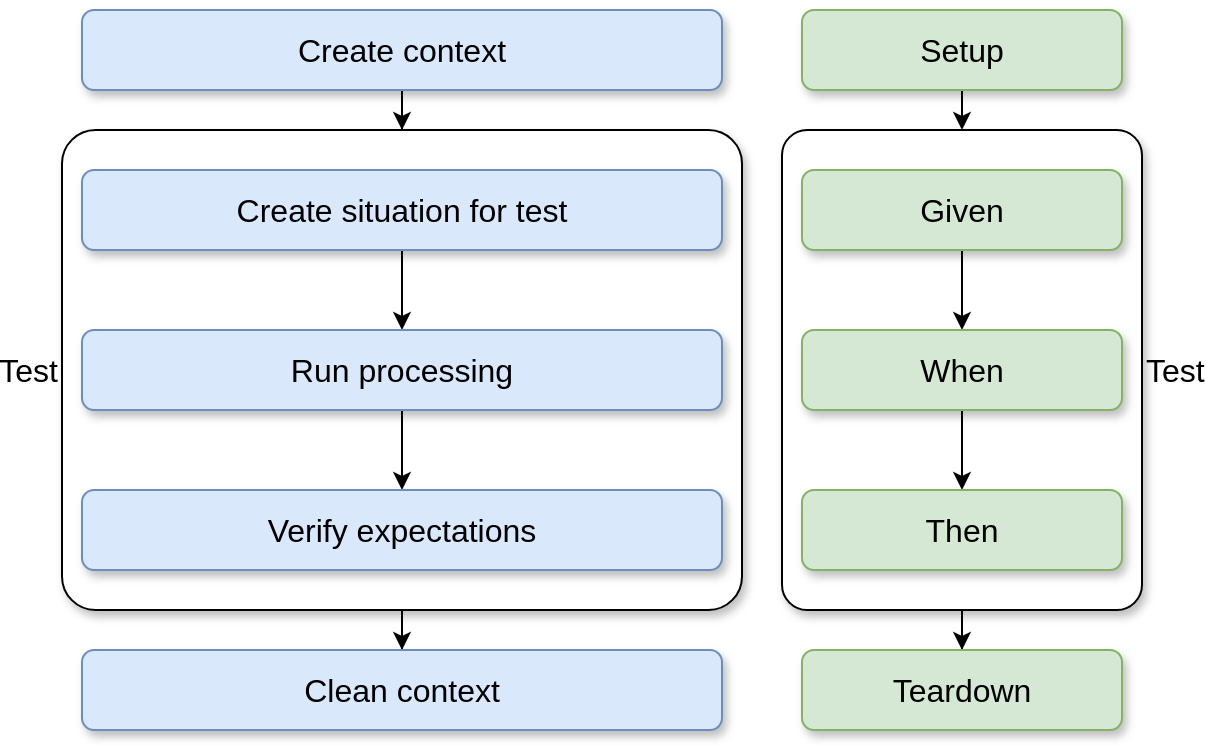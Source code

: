 <mxfile version="11.3.0" type="device" pages="17"><diagram id="he5egzwG_kEYNhZ6PkOe" name="Page-1"><mxGraphModel dx="1408" dy="811" grid="1" gridSize="10" guides="1" tooltips="1" connect="1" arrows="1" fold="1" page="1" pageScale="1" pageWidth="827" pageHeight="583" math="0" shadow="0"><root><mxCell id="0"/><mxCell id="1" parent="0"/><mxCell id="darnkXW2OMU0GmSSZKGv-41" value="" style="edgeStyle=orthogonalEdgeStyle;rounded=0;orthogonalLoop=1;jettySize=auto;html=1;fontSize=16;entryX=0.5;entryY=0;entryDx=0;entryDy=0;" parent="1" source="darnkXW2OMU0GmSSZKGv-38" target="darnkXW2OMU0GmSSZKGv-36" edge="1"><mxGeometry relative="1" as="geometry"><mxPoint x="730" y="260" as="targetPoint"/></mxGeometry></mxCell><mxCell id="darnkXW2OMU0GmSSZKGv-38" value="Test" style="rounded=1;whiteSpace=wrap;html=1;shadow=1;fontSize=16;arcSize=7;labelPosition=right;verticalLabelPosition=middle;align=left;verticalAlign=middle;" parent="1" vertex="1"><mxGeometry x="470" y="140" width="180" height="240" as="geometry"/></mxCell><mxCell id="darnkXW2OMU0GmSSZKGv-45" value="" style="edgeStyle=orthogonalEdgeStyle;rounded=0;orthogonalLoop=1;jettySize=auto;html=1;fontSize=16;entryX=0.5;entryY=0;entryDx=0;entryDy=0;" parent="1" source="darnkXW2OMU0GmSSZKGv-32" target="darnkXW2OMU0GmSSZKGv-34" edge="1"><mxGeometry relative="1" as="geometry"><mxPoint x="30" y="260" as="targetPoint"/></mxGeometry></mxCell><mxCell id="darnkXW2OMU0GmSSZKGv-32" value="Test" style="rounded=1;whiteSpace=wrap;html=1;shadow=1;fontSize=16;arcSize=7;labelPosition=left;verticalLabelPosition=middle;align=right;verticalAlign=middle;" parent="1" vertex="1"><mxGeometry x="110" y="140" width="340" height="240" as="geometry"/></mxCell><mxCell id="darnkXW2OMU0GmSSZKGv-24" value="" style="edgeStyle=orthogonalEdgeStyle;rounded=0;orthogonalLoop=1;jettySize=auto;html=1;fontSize=16;" parent="1" source="darnkXW2OMU0GmSSZKGv-22" target="darnkXW2OMU0GmSSZKGv-23" edge="1"><mxGeometry relative="1" as="geometry"/></mxCell><mxCell id="darnkXW2OMU0GmSSZKGv-22" value="Create situation for test" style="rounded=1;whiteSpace=wrap;html=1;shadow=1;fontSize=16;fillColor=#dae8fc;strokeColor=#6c8ebf;" parent="1" vertex="1"><mxGeometry x="120" y="160" width="320" height="40" as="geometry"/></mxCell><mxCell id="darnkXW2OMU0GmSSZKGv-26" value="" style="edgeStyle=orthogonalEdgeStyle;rounded=0;orthogonalLoop=1;jettySize=auto;html=1;fontSize=16;" parent="1" source="darnkXW2OMU0GmSSZKGv-23" target="darnkXW2OMU0GmSSZKGv-25" edge="1"><mxGeometry relative="1" as="geometry"/></mxCell><mxCell id="darnkXW2OMU0GmSSZKGv-23" value="Run processing" style="rounded=1;whiteSpace=wrap;html=1;shadow=1;fontSize=16;fillColor=#dae8fc;strokeColor=#6c8ebf;" parent="1" vertex="1"><mxGeometry x="120" y="240" width="320" height="40" as="geometry"/></mxCell><mxCell id="darnkXW2OMU0GmSSZKGv-25" value="Verify expectations" style="rounded=1;whiteSpace=wrap;html=1;shadow=1;fontSize=16;fillColor=#dae8fc;strokeColor=#6c8ebf;" parent="1" vertex="1"><mxGeometry x="120" y="320" width="320" height="40" as="geometry"/></mxCell><mxCell id="darnkXW2OMU0GmSSZKGv-27" value="" style="edgeStyle=orthogonalEdgeStyle;rounded=0;orthogonalLoop=1;jettySize=auto;html=1;fontSize=16;" parent="1" source="darnkXW2OMU0GmSSZKGv-28" target="darnkXW2OMU0GmSSZKGv-30" edge="1"><mxGeometry relative="1" as="geometry"/></mxCell><mxCell id="darnkXW2OMU0GmSSZKGv-28" value="Given" style="rounded=1;whiteSpace=wrap;html=1;shadow=1;fontSize=16;fillColor=#d5e8d4;strokeColor=#82b366;" parent="1" vertex="1"><mxGeometry x="480" y="160" width="160" height="40" as="geometry"/></mxCell><mxCell id="darnkXW2OMU0GmSSZKGv-29" value="" style="edgeStyle=orthogonalEdgeStyle;rounded=0;orthogonalLoop=1;jettySize=auto;html=1;fontSize=16;" parent="1" source="darnkXW2OMU0GmSSZKGv-30" target="darnkXW2OMU0GmSSZKGv-31" edge="1"><mxGeometry relative="1" as="geometry"/></mxCell><mxCell id="darnkXW2OMU0GmSSZKGv-30" value="When" style="rounded=1;whiteSpace=wrap;html=1;shadow=1;fontSize=16;fillColor=#d5e8d4;strokeColor=#82b366;" parent="1" vertex="1"><mxGeometry x="480" y="240" width="160" height="40" as="geometry"/></mxCell><mxCell id="darnkXW2OMU0GmSSZKGv-31" value="Then" style="rounded=1;whiteSpace=wrap;html=1;shadow=1;fontSize=16;fillColor=#d5e8d4;strokeColor=#82b366;" parent="1" vertex="1"><mxGeometry x="480" y="320" width="160" height="40" as="geometry"/></mxCell><mxCell id="darnkXW2OMU0GmSSZKGv-44" value="" style="edgeStyle=orthogonalEdgeStyle;rounded=0;orthogonalLoop=1;jettySize=auto;html=1;fontSize=16;entryX=0.5;entryY=0;entryDx=0;entryDy=0;" parent="1" source="darnkXW2OMU0GmSSZKGv-33" target="darnkXW2OMU0GmSSZKGv-32" edge="1"><mxGeometry relative="1" as="geometry"><mxPoint x="40" y="100" as="targetPoint"/></mxGeometry></mxCell><mxCell id="darnkXW2OMU0GmSSZKGv-33" value="Create context" style="rounded=1;whiteSpace=wrap;html=1;shadow=1;fontSize=16;fillColor=#dae8fc;strokeColor=#6c8ebf;" parent="1" vertex="1"><mxGeometry x="120" y="80" width="320" height="40" as="geometry"/></mxCell><mxCell id="darnkXW2OMU0GmSSZKGv-34" value="Clean context" style="rounded=1;whiteSpace=wrap;html=1;shadow=1;fontSize=16;fillColor=#dae8fc;strokeColor=#6c8ebf;" parent="1" vertex="1"><mxGeometry x="120" y="400" width="320" height="40" as="geometry"/></mxCell><mxCell id="darnkXW2OMU0GmSSZKGv-36" value="Teardown" style="rounded=1;whiteSpace=wrap;html=1;shadow=1;fontSize=16;fillColor=#d5e8d4;strokeColor=#82b366;" parent="1" vertex="1"><mxGeometry x="480" y="400" width="160" height="40" as="geometry"/></mxCell><mxCell id="darnkXW2OMU0GmSSZKGv-39" value="" style="edgeStyle=orthogonalEdgeStyle;rounded=0;orthogonalLoop=1;jettySize=auto;html=1;fontSize=16;" parent="1" source="darnkXW2OMU0GmSSZKGv-37" edge="1"><mxGeometry relative="1" as="geometry"><mxPoint x="560" y="140" as="targetPoint"/></mxGeometry></mxCell><mxCell id="darnkXW2OMU0GmSSZKGv-37" value="Setup" style="rounded=1;whiteSpace=wrap;html=1;shadow=1;fontSize=16;fillColor=#d5e8d4;strokeColor=#82b366;" parent="1" vertex="1"><mxGeometry x="480" y="80" width="160" height="40" as="geometry"/></mxCell></root></mxGraphModel></diagram><diagram id="bemVi3-rRMNGkV-R0oiz" name="test lifecyle"><mxGraphModel dx="1408" dy="811" grid="1" gridSize="10" guides="1" tooltips="1" connect="1" arrows="1" fold="1" page="1" pageScale="1" pageWidth="827" pageHeight="583" math="0" shadow="0"><root><mxCell id="Q-VJou2RUw15Ers2FN7N-0"/><mxCell id="Q-VJou2RUw15Ers2FN7N-1" parent="Q-VJou2RUw15Ers2FN7N-0"/><mxCell id="Q-VJou2RUw15Ers2FN7N-22" value="Unit test" style="rounded=0;whiteSpace=wrap;html=1;shadow=0;fontSize=16;labelPosition=center;verticalLabelPosition=top;align=center;verticalAlign=bottom;fontStyle=1" parent="Q-VJou2RUw15Ers2FN7N-1" vertex="1"><mxGeometry x="460" y="50" width="240" height="520" as="geometry"/></mxCell><mxCell id="Q-VJou2RUw15Ers2FN7N-21" value="Code under test" style="rounded=0;whiteSpace=wrap;html=1;shadow=0;fontSize=16;labelPosition=center;verticalLabelPosition=top;align=center;verticalAlign=bottom;fontStyle=1" parent="Q-VJou2RUw15Ers2FN7N-1" vertex="1"><mxGeometry x="180" y="50" width="240" height="520" as="geometry"/></mxCell><mxCell id="Q-VJou2RUw15Ers2FN7N-10" value="" style="edgeStyle=orthogonalEdgeStyle;rounded=0;orthogonalLoop=1;jettySize=auto;html=1;fontSize=16;strokeWidth=2;strokeColor=#333333;curved=1;exitX=0.5;exitY=1;exitDx=0;exitDy=0;" parent="Q-VJou2RUw15Ers2FN7N-1" source="Q-VJou2RUw15Ers2FN7N-8" target="Q-VJou2RUw15Ers2FN7N-9" edge="1"><mxGeometry relative="1" as="geometry"/></mxCell><mxCell id="Q-VJou2RUw15Ers2FN7N-8" value="Write a unit test" style="rounded=1;whiteSpace=wrap;html=1;shadow=1;fontSize=16;fillColor=#f5f5f5;strokeColor=#666666;fontColor=#333333;" parent="Q-VJou2RUw15Ers2FN7N-1" vertex="1"><mxGeometry x="480" y="70" width="200" height="80" as="geometry"/></mxCell><mxCell id="Q-VJou2RUw15Ers2FN7N-20" value="" style="edgeStyle=orthogonalEdgeStyle;rounded=0;orthogonalLoop=1;jettySize=auto;html=1;fontSize=16;strokeWidth=2;strokeColor=#333333;" parent="Q-VJou2RUw15Ers2FN7N-1" source="Q-VJou2RUw15Ers2FN7N-18" target="Q-VJou2RUw15Ers2FN7N-8" edge="1"><mxGeometry relative="1" as="geometry"/></mxCell><mxCell id="Q-VJou2RUw15Ers2FN7N-18" value="Write&amp;nbsp;&lt;i&gt;Code under test&lt;/i&gt;" style="rounded=1;whiteSpace=wrap;html=1;shadow=1;fontSize=16;fillColor=#dae8fc;strokeColor=#6c8ebf;" parent="Q-VJou2RUw15Ers2FN7N-1" vertex="1"><mxGeometry x="200" y="70" width="200" height="80" as="geometry"/></mxCell><mxCell id="Q-VJou2RUw15Ers2FN7N-12" value="" style="edgeStyle=orthogonalEdgeStyle;rounded=0;orthogonalLoop=1;jettySize=auto;html=1;fontSize=16;strokeWidth=2;strokeColor=#333333;" parent="Q-VJou2RUw15Ers2FN7N-1" source="Q-VJou2RUw15Ers2FN7N-9" target="Q-VJou2RUw15Ers2FN7N-11" edge="1"><mxGeometry relative="1" as="geometry"/></mxCell><mxCell id="Q-VJou2RUw15Ers2FN7N-9" value="Modify &lt;i&gt;Code under test&lt;/i&gt; &lt;br&gt;to make &lt;br&gt;processing &lt;b&gt;uncorrect&lt;/b&gt;" style="rounded=1;whiteSpace=wrap;html=1;shadow=1;fontSize=16;fillColor=#dae8fc;strokeColor=#6c8ebf;" parent="Q-VJou2RUw15Ers2FN7N-1" vertex="1"><mxGeometry x="200" y="270" width="200" height="80" as="geometry"/></mxCell><mxCell id="Q-VJou2RUw15Ers2FN7N-14" value="" style="edgeStyle=orthogonalEdgeStyle;rounded=0;orthogonalLoop=1;jettySize=auto;html=1;fontSize=16;strokeWidth=2;strokeColor=#333333;curved=1;exitX=0.5;exitY=1;exitDx=0;exitDy=0;" parent="Q-VJou2RUw15Ers2FN7N-1" source="Q-VJou2RUw15Ers2FN7N-11" target="Q-VJou2RUw15Ers2FN7N-13" edge="1"><mxGeometry relative="1" as="geometry"/></mxCell><mxCell id="Q-VJou2RUw15Ers2FN7N-11" value="Check the test &lt;b&gt;failed&lt;/b&gt;" style="rounded=1;whiteSpace=wrap;html=1;shadow=1;fontSize=16;fillColor=#f8cecc;strokeColor=#b85450;" parent="Q-VJou2RUw15Ers2FN7N-1" vertex="1"><mxGeometry x="480" y="270" width="200" height="80" as="geometry"/></mxCell><mxCell id="Q-VJou2RUw15Ers2FN7N-16" value="" style="edgeStyle=orthogonalEdgeStyle;rounded=0;orthogonalLoop=1;jettySize=auto;html=1;fontSize=16;strokeWidth=2;strokeColor=#333333;" parent="Q-VJou2RUw15Ers2FN7N-1" source="Q-VJou2RUw15Ers2FN7N-13" target="Q-VJou2RUw15Ers2FN7N-15" edge="1"><mxGeometry relative="1" as="geometry"/></mxCell><mxCell id="Q-VJou2RUw15Ers2FN7N-13" value="Correct the &lt;br&gt;&lt;i&gt;Code under Test&lt;/i&gt;" style="rounded=1;whiteSpace=wrap;html=1;shadow=1;fontSize=16;fillColor=#dae8fc;strokeColor=#6c8ebf;" parent="Q-VJou2RUw15Ers2FN7N-1" vertex="1"><mxGeometry x="200" y="470" width="200" height="80" as="geometry"/></mxCell><mxCell id="Q-VJou2RUw15Ers2FN7N-15" value="Check the test &lt;b&gt;passed&lt;/b&gt;" style="rounded=1;whiteSpace=wrap;html=1;shadow=1;fontSize=16;fillColor=#d5e8d4;strokeColor=#82b366;" parent="Q-VJou2RUw15Ers2FN7N-1" vertex="1"><mxGeometry x="480" y="470" width="200" height="80" as="geometry"/></mxCell></root></mxGraphModel></diagram><diagram name="BUG" id="mMS7TvlGs7H4mUyYThbR"><mxGraphModel dx="1408" dy="811" grid="1" gridSize="10" guides="1" tooltips="1" connect="1" arrows="1" fold="1" page="1" pageScale="1" pageWidth="827" pageHeight="583" math="0" shadow="0"><root><mxCell id="aQ-xjK0zKqUyojNaqOjQ-0"/><mxCell id="aQ-xjK0zKqUyojNaqOjQ-1" parent="aQ-xjK0zKqUyojNaqOjQ-0"/><mxCell id="aQ-xjK0zKqUyojNaqOjQ-2" value="Unit test" style="rounded=0;whiteSpace=wrap;html=1;shadow=0;fontSize=16;labelPosition=center;verticalLabelPosition=top;align=center;verticalAlign=bottom;fontStyle=1" vertex="1" parent="aQ-xjK0zKqUyojNaqOjQ-1"><mxGeometry x="460" y="50" width="240" height="520" as="geometry"/></mxCell><mxCell id="aQ-xjK0zKqUyojNaqOjQ-3" value="Code under test" style="rounded=0;whiteSpace=wrap;html=1;shadow=0;fontSize=16;labelPosition=center;verticalLabelPosition=top;align=center;verticalAlign=bottom;fontStyle=1" vertex="1" parent="aQ-xjK0zKqUyojNaqOjQ-1"><mxGeometry x="180" y="50" width="240" height="520" as="geometry"/></mxCell><mxCell id="aQ-xjK0zKqUyojNaqOjQ-4" value="" style="edgeStyle=orthogonalEdgeStyle;rounded=0;orthogonalLoop=1;jettySize=auto;html=1;fontSize=16;strokeWidth=2;strokeColor=#333333;entryX=0.5;entryY=0;entryDx=0;entryDy=0;" edge="1" parent="aQ-xjK0zKqUyojNaqOjQ-1" source="aQ-xjK0zKqUyojNaqOjQ-5" target="aQ-xjK0zKqUyojNaqOjQ-11"><mxGeometry relative="1" as="geometry"><Array as="points"><mxPoint x="580" y="250"/><mxPoint x="580" y="250"/></Array></mxGeometry></mxCell><mxCell id="aQ-xjK0zKqUyojNaqOjQ-5" value="Reproduce bug in a unit test" style="rounded=1;whiteSpace=wrap;html=1;shadow=1;fontSize=16;fillColor=#f5f5f5;strokeColor=#666666;fontColor=#333333;" vertex="1" parent="aQ-xjK0zKqUyojNaqOjQ-1"><mxGeometry x="480" y="70" width="200" height="80" as="geometry"/></mxCell><mxCell id="aQ-xjK0zKqUyojNaqOjQ-6" value="" style="edgeStyle=orthogonalEdgeStyle;rounded=0;orthogonalLoop=1;jettySize=auto;html=1;fontSize=16;strokeWidth=2;strokeColor=#333333;" edge="1" parent="aQ-xjK0zKqUyojNaqOjQ-1" source="aQ-xjK0zKqUyojNaqOjQ-7" target="aQ-xjK0zKqUyojNaqOjQ-5"><mxGeometry relative="1" as="geometry"/></mxCell><mxCell id="aQ-xjK0zKqUyojNaqOjQ-7" value="Identify a bug" style="rounded=1;whiteSpace=wrap;html=1;shadow=1;fontSize=16;fillColor=#dae8fc;strokeColor=#6c8ebf;" vertex="1" parent="aQ-xjK0zKqUyojNaqOjQ-1"><mxGeometry x="200" y="70" width="200" height="80" as="geometry"/></mxCell><mxCell id="aQ-xjK0zKqUyojNaqOjQ-8" value="" style="edgeStyle=orthogonalEdgeStyle;rounded=0;orthogonalLoop=1;jettySize=auto;html=1;fontSize=16;strokeWidth=2;strokeColor=#333333;entryX=1;entryY=0.5;entryDx=0;entryDy=0;" edge="1" parent="aQ-xjK0zKqUyojNaqOjQ-1" source="aQ-xjK0zKqUyojNaqOjQ-11" target="aQ-xjK0zKqUyojNaqOjQ-9"><mxGeometry relative="1" as="geometry"/></mxCell><mxCell id="aQ-xjK0zKqUyojNaqOjQ-9" value="Correct the bug&amp;nbsp;" style="rounded=1;whiteSpace=wrap;html=1;shadow=1;fontSize=16;fillColor=#dae8fc;strokeColor=#6c8ebf;" vertex="1" parent="aQ-xjK0zKqUyojNaqOjQ-1"><mxGeometry x="200" y="270" width="200" height="80" as="geometry"/></mxCell><mxCell id="aQ-xjK0zKqUyojNaqOjQ-10" value="Until" style="rounded=0;orthogonalLoop=1;jettySize=auto;html=1;fontSize=16;strokeWidth=2;strokeColor=#333333;exitX=0.5;exitY=1;exitDx=0;exitDy=0;entryX=0.5;entryY=0;entryDx=0;entryDy=0;edgeStyle=orthogonalEdgeStyle;curved=1;" edge="1" parent="aQ-xjK0zKqUyojNaqOjQ-1" source="aQ-xjK0zKqUyojNaqOjQ-9" target="aQ-xjK0zKqUyojNaqOjQ-14"><mxGeometry relative="1" as="geometry"/></mxCell><mxCell id="aQ-xjK0zKqUyojNaqOjQ-11" value="Check the test &lt;b&gt;failed&lt;/b&gt;" style="rounded=1;whiteSpace=wrap;html=1;shadow=1;fontSize=16;fillColor=#f8cecc;strokeColor=#b85450;" vertex="1" parent="aQ-xjK0zKqUyojNaqOjQ-1"><mxGeometry x="480" y="270" width="200" height="80" as="geometry"/></mxCell><mxCell id="aQ-xjK0zKqUyojNaqOjQ-14" value="Check the test &lt;b&gt;passed&lt;/b&gt;" style="rounded=1;whiteSpace=wrap;html=1;shadow=1;fontSize=16;fillColor=#d5e8d4;strokeColor=#82b366;" vertex="1" parent="aQ-xjK0zKqUyojNaqOjQ-1"><mxGeometry x="480" y="470" width="200" height="80" as="geometry"/></mxCell></root></mxGraphModel></diagram><diagram name="TDD" id="I6cSeH-sBxKzfcXNVPLD"><mxGraphModel dx="1408" dy="811" grid="1" gridSize="10" guides="1" tooltips="1" connect="1" arrows="1" fold="1" page="1" pageScale="1" pageWidth="827" pageHeight="583" math="0" shadow="0"><root><mxCell id="CS4qayDC90XwkR0FIi3I-0"/><mxCell id="CS4qayDC90XwkR0FIi3I-1" parent="CS4qayDC90XwkR0FIi3I-0"/><mxCell id="CS4qayDC90XwkR0FIi3I-2" value="Unit test" style="rounded=0;whiteSpace=wrap;html=1;shadow=0;fontSize=16;labelPosition=center;verticalLabelPosition=top;align=center;verticalAlign=bottom;fontStyle=1" vertex="1" parent="CS4qayDC90XwkR0FIi3I-1"><mxGeometry x="460" y="50" width="240" height="520" as="geometry"/></mxCell><mxCell id="CS4qayDC90XwkR0FIi3I-3" value="Code under test" style="rounded=0;whiteSpace=wrap;html=1;shadow=0;fontSize=16;labelPosition=center;verticalLabelPosition=top;align=center;verticalAlign=bottom;fontStyle=1" vertex="1" parent="CS4qayDC90XwkR0FIi3I-1"><mxGeometry x="180" y="50" width="240" height="520" as="geometry"/></mxCell><mxCell id="CS4qayDC90XwkR0FIi3I-4" value="" style="edgeStyle=orthogonalEdgeStyle;rounded=0;orthogonalLoop=1;jettySize=auto;html=1;fontSize=16;strokeWidth=2;strokeColor=#333333;entryX=0.5;entryY=0;entryDx=0;entryDy=0;" edge="1" parent="CS4qayDC90XwkR0FIi3I-1" source="CS4qayDC90XwkR0FIi3I-5" target="CS4qayDC90XwkR0FIi3I-11"><mxGeometry relative="1" as="geometry"><Array as="points"><mxPoint x="580" y="220"/><mxPoint x="580" y="220"/></Array></mxGeometry></mxCell><mxCell id="CS4qayDC90XwkR0FIi3I-5" value="Write feature as unit test" style="rounded=1;whiteSpace=wrap;html=1;shadow=1;fontSize=16;fillColor=#f5f5f5;strokeColor=#666666;fontColor=#333333;" vertex="1" parent="CS4qayDC90XwkR0FIi3I-1"><mxGeometry x="480" y="70" width="200" height="80" as="geometry"/></mxCell><mxCell id="CS4qayDC90XwkR0FIi3I-8" value="" style="edgeStyle=orthogonalEdgeStyle;rounded=0;orthogonalLoop=1;jettySize=auto;html=1;fontSize=16;strokeWidth=2;strokeColor=#333333;entryX=1;entryY=0.5;entryDx=0;entryDy=0;" edge="1" parent="CS4qayDC90XwkR0FIi3I-1" source="CS4qayDC90XwkR0FIi3I-11" target="CS4qayDC90XwkR0FIi3I-9"><mxGeometry relative="1" as="geometry"/></mxCell><mxCell id="CS4qayDC90XwkR0FIi3I-9" value="Write &lt;i&gt;minimal code&lt;/i&gt;" style="rounded=1;whiteSpace=wrap;html=1;shadow=1;fontSize=16;fillColor=#dae8fc;strokeColor=#6c8ebf;" vertex="1" parent="CS4qayDC90XwkR0FIi3I-1"><mxGeometry x="200" y="270" width="200" height="80" as="geometry"/></mxCell><mxCell id="CS4qayDC90XwkR0FIi3I-10" value="Until" style="rounded=0;orthogonalLoop=1;jettySize=auto;html=1;fontSize=16;strokeWidth=2;strokeColor=#333333;entryX=0.5;entryY=0;entryDx=0;entryDy=0;exitX=0.5;exitY=1;exitDx=0;exitDy=0;edgeStyle=orthogonalEdgeStyle;curved=1;" edge="1" parent="CS4qayDC90XwkR0FIi3I-1" source="CS4qayDC90XwkR0FIi3I-9" target="CS4qayDC90XwkR0FIi3I-14"><mxGeometry relative="1" as="geometry"/></mxCell><mxCell id="CS4qayDC90XwkR0FIi3I-11" value="Check the test &lt;b&gt;failed&lt;/b&gt;" style="rounded=1;whiteSpace=wrap;html=1;shadow=1;fontSize=16;fillColor=#f8cecc;strokeColor=#b85450;" vertex="1" parent="CS4qayDC90XwkR0FIi3I-1"><mxGeometry x="480" y="270" width="200" height="80" as="geometry"/></mxCell><mxCell id="CS4qayDC90XwkR0FIi3I-14" value="Check the test &lt;b&gt;passed&lt;/b&gt;" style="rounded=1;whiteSpace=wrap;html=1;shadow=1;fontSize=16;fillColor=#d5e8d4;strokeColor=#82b366;" vertex="1" parent="CS4qayDC90XwkR0FIi3I-1"><mxGeometry x="480" y="470" width="200" height="80" as="geometry"/></mxCell></root></mxGraphModel></diagram><diagram id="YxomzmjNbYjyvaf-0IXq" name="fixture"><mxGraphModel dx="1072" dy="912" grid="1" gridSize="10" guides="1" tooltips="1" connect="1" arrows="1" fold="1" page="1" pageScale="1" pageWidth="827" pageHeight="583" math="0" shadow="0"><root><mxCell id="bBFiJ3QnsCpOEEXHVSe3-0"/><mxCell id="bBFiJ3QnsCpOEEXHVSe3-1" parent="bBFiJ3QnsCpOEEXHVSe3-0"/><mxCell id="bBFiJ3QnsCpOEEXHVSe3-3" value="def test_something(&lt;b&gt;name_of_fixture&lt;/b&gt;):&lt;br&gt;&amp;nbsp; &amp;nbsp; &amp;nbsp; objects =&amp;nbsp;&lt;b&gt;name_of_fixture&lt;/b&gt;&lt;br&gt;&amp;nbsp; &amp;nbsp; &amp;nbsp; ...&lt;br&gt;&amp;nbsp; &amp;nbsp; &amp;nbsp; assert something" style="rounded=1;whiteSpace=wrap;html=1;shadow=1;fontSize=16;align=left;" vertex="1" parent="bBFiJ3QnsCpOEEXHVSe3-1"><mxGeometry x="253" y="470" width="360" height="100" as="geometry"/></mxCell><mxCell id="bBFiJ3QnsCpOEEXHVSe3-4" value="" style="edgeStyle=orthogonalEdgeStyle;rounded=0;orthogonalLoop=1;jettySize=auto;html=1;strokeColor=#333333;strokeWidth=2;fontSize=16;" edge="1" parent="bBFiJ3QnsCpOEEXHVSe3-1" source="bBFiJ3QnsCpOEEXHVSe3-2" target="bBFiJ3QnsCpOEEXHVSe3-7"><mxGeometry relative="1" as="geometry"><Array as="points"><mxPoint x="173" y="70"/><mxPoint x="173" y="270"/></Array></mxGeometry></mxCell><mxCell id="bBFiJ3QnsCpOEEXHVSe3-8" value="Register &lt;b&gt;name_of_fixture&lt;/b&gt;" style="text;html=1;resizable=0;points=[];align=left;verticalAlign=top;labelBackgroundColor=#ffffff;fontSize=16;" vertex="1" connectable="0" parent="bBFiJ3QnsCpOEEXHVSe3-4"><mxGeometry x="-0.304" y="-2" relative="1" as="geometry"><mxPoint x="-68" y="9" as="offset"/></mxGeometry></mxCell><mxCell id="bBFiJ3QnsCpOEEXHVSe3-2" value="@pytest.fixture&lt;br&gt;def &lt;b&gt;name_of_fixture&lt;/b&gt;():&lt;br&gt;&amp;nbsp; &amp;nbsp; &amp;nbsp; ...&lt;br&gt;&amp;nbsp; &amp;nbsp; &amp;nbsp; return objects" style="rounded=1;whiteSpace=wrap;html=1;shadow=1;fontSize=16;align=left;verticalAlign=top;" vertex="1" parent="bBFiJ3QnsCpOEEXHVSe3-1"><mxGeometry x="296" y="20" width="180" height="100" as="geometry"/></mxCell><mxCell id="bBFiJ3QnsCpOEEXHVSe3-11" value="" style="edgeStyle=orthogonalEdgeStyle;rounded=0;orthogonalLoop=1;jettySize=auto;html=1;strokeColor=#333333;strokeWidth=2;fontSize=16;entryX=0;entryY=0.7;entryDx=0;entryDy=0;" edge="1" parent="bBFiJ3QnsCpOEEXHVSe3-1" target="bBFiJ3QnsCpOEEXHVSe3-7"><mxGeometry relative="1" as="geometry"><mxPoint x="463" y="480" as="sourcePoint"/><Array as="points"><mxPoint x="463" y="420"/><mxPoint x="173" y="420"/><mxPoint x="173" y="292"/></Array></mxGeometry></mxCell><mxCell id="bBFiJ3QnsCpOEEXHVSe3-12" value="Lookup &lt;b&gt;name_of_fixture&lt;/b&gt;" style="text;html=1;resizable=0;points=[];align=left;verticalAlign=middle;labelBackgroundColor=#ffffff;fontSize=16;" vertex="1" connectable="0" parent="bBFiJ3QnsCpOEEXHVSe3-11"><mxGeometry x="-0.174" y="5" relative="1" as="geometry"><mxPoint x="-141" y="-60" as="offset"/></mxGeometry></mxCell><mxCell id="bBFiJ3QnsCpOEEXHVSe3-15" value="" style="edgeStyle=orthogonalEdgeStyle;rounded=0;orthogonalLoop=1;jettySize=auto;html=1;strokeColor=#333333;strokeWidth=2;fontSize=16;entryX=1;entryY=0.42;entryDx=0;entryDy=0;entryPerimeter=0;" edge="1" parent="bBFiJ3QnsCpOEEXHVSe3-1" source="bBFiJ3QnsCpOEEXHVSe3-7" target="bBFiJ3QnsCpOEEXHVSe3-2"><mxGeometry relative="1" as="geometry"><mxPoint x="538" y="280" as="targetPoint"/><Array as="points"><mxPoint x="693" y="270"/><mxPoint x="693" y="62"/></Array></mxGeometry></mxCell><mxCell id="bBFiJ3QnsCpOEEXHVSe3-16" value="Execute &lt;b&gt;name_of_fixture&lt;/b&gt; function" style="text;html=1;resizable=0;points=[];align=left;verticalAlign=middle;labelBackgroundColor=#ffffff;fontSize=16;" vertex="1" connectable="0" parent="bBFiJ3QnsCpOEEXHVSe3-15"><mxGeometry x="-0.288" y="74" relative="1" as="geometry"><mxPoint x="-128" y="-105" as="offset"/></mxGeometry></mxCell><mxCell id="bBFiJ3QnsCpOEEXHVSe3-18" value="" style="edgeStyle=orthogonalEdgeStyle;rounded=0;orthogonalLoop=1;jettySize=auto;html=1;strokeColor=#333333;strokeWidth=2;fontSize=16;exitX=1;exitY=0.25;exitDx=0;exitDy=0;entryX=1;entryY=0.5;entryDx=0;entryDy=0;" edge="1" parent="bBFiJ3QnsCpOEEXHVSe3-1" source="bBFiJ3QnsCpOEEXHVSe3-2" target="bBFiJ3QnsCpOEEXHVSe3-23"><mxGeometry relative="1" as="geometry"><mxPoint x="720" y="540" as="targetPoint"/><Array as="points"><mxPoint x="750" y="45"/><mxPoint x="750" y="515"/></Array></mxGeometry></mxCell><mxCell id="bBFiJ3QnsCpOEEXHVSe3-19" value="Inject &lt;i&gt;returned values&lt;/i&gt; as &lt;b&gt;name_of_fixture&lt;/b&gt;" style="text;html=1;resizable=0;points=[];align=left;verticalAlign=middle;labelBackgroundColor=#ffffff;fontSize=16;" vertex="1" connectable="0" parent="bBFiJ3QnsCpOEEXHVSe3-18"><mxGeometry x="0.4" relative="1" as="geometry"><mxPoint x="-250" y="-110" as="offset"/></mxGeometry></mxCell><mxCell id="bBFiJ3QnsCpOEEXHVSe3-7" value="Fixtures &quot;register&quot;" style="shape=cylinder;whiteSpace=wrap;html=1;boundedLbl=1;backgroundOutline=1;shadow=0;fontSize=16;align=center;labelPosition=center;verticalLabelPosition=top;verticalAlign=bottom;fillColor=#f5f5f5;strokeColor=#666666;fontColor=#333333;" vertex="1" parent="bBFiJ3QnsCpOEEXHVSe3-1"><mxGeometry x="408" y="250" width="50" height="60" as="geometry"/></mxCell><mxCell id="bBFiJ3QnsCpOEEXHVSe3-13" value="1" style="ellipse;whiteSpace=wrap;html=1;aspect=fixed;shadow=0;fontSize=16;align=center;fontStyle=1;fillColor=#dae8fc;strokeColor=#6c8ebf;" vertex="1" parent="bBFiJ3QnsCpOEEXHVSe3-1"><mxGeometry x="103" y="120" width="30" height="30" as="geometry"/></mxCell><mxCell id="bBFiJ3QnsCpOEEXHVSe3-14" value="2" style="ellipse;whiteSpace=wrap;html=1;aspect=fixed;shadow=0;fontSize=16;align=center;fontStyle=1;fillColor=#dae8fc;strokeColor=#6c8ebf;" vertex="1" parent="bBFiJ3QnsCpOEEXHVSe3-1"><mxGeometry x="93" y="320" width="30" height="30" as="geometry"/></mxCell><mxCell id="bBFiJ3QnsCpOEEXHVSe3-17" value="3" style="ellipse;whiteSpace=wrap;html=1;aspect=fixed;shadow=0;fontSize=16;align=center;fontStyle=1;fillColor=#dae8fc;strokeColor=#6c8ebf;" vertex="1" parent="bBFiJ3QnsCpOEEXHVSe3-1"><mxGeometry x="491" y="120" width="30" height="30" as="geometry"/></mxCell><mxCell id="bBFiJ3QnsCpOEEXHVSe3-20" value="4" style="ellipse;whiteSpace=wrap;html=1;aspect=fixed;shadow=0;fontSize=16;align=center;fontStyle=1;fillColor=#dae8fc;strokeColor=#6c8ebf;" vertex="1" parent="bBFiJ3QnsCpOEEXHVSe3-1"><mxGeometry x="500" y="330" width="30" height="30" as="geometry"/></mxCell><mxCell id="bBFiJ3QnsCpOEEXHVSe3-22" value="" style="rounded=1;whiteSpace=wrap;html=1;shadow=0;fontSize=16;align=left;fillColor=none;strokeColor=none;" vertex="1" parent="bBFiJ3QnsCpOEEXHVSe3-1"><mxGeometry x="393" y="476" width="140" height="30" as="geometry"/></mxCell><mxCell id="bBFiJ3QnsCpOEEXHVSe3-23" value="" style="rounded=1;whiteSpace=wrap;html=1;shadow=0;fontSize=16;align=left;fillColor=none;strokeColor=none;" vertex="1" parent="bBFiJ3QnsCpOEEXHVSe3-1"><mxGeometry x="343" y="500" width="140" height="30" as="geometry"/></mxCell></root></mxGraphModel></diagram><diagram id="nJAd-YDIdLrlyx3zelyj" name="setup-teardown"><mxGraphModel dx="1072" dy="912" grid="1" gridSize="10" guides="1" tooltips="1" connect="1" arrows="1" fold="1" page="1" pageScale="1" pageWidth="827" pageHeight="583" math="0" shadow="0"><root><mxCell id="HACEgkd-60x3z_CtHs4y-0"/><mxCell id="HACEgkd-60x3z_CtHs4y-1" parent="HACEgkd-60x3z_CtHs4y-0"/><mxCell id="DhXmnlgiK1Owb4VoPkod-0" value="@pytest.fixture&lt;br&gt;def &lt;b&gt;name_of_fixture&lt;/b&gt;():&lt;br&gt;&lt;br&gt;&lt;br&gt;&amp;nbsp; &amp;nbsp; &amp;nbsp; &lt;b&gt;yield&amp;nbsp;&lt;/b&gt;objects" style="rounded=1;whiteSpace=wrap;html=1;shadow=1;fontSize=16;align=left;verticalAlign=top;spacingLeft=2;spacingTop=2;" vertex="1" parent="HACEgkd-60x3z_CtHs4y-1"><mxGeometry x="240" y="80" width="180" height="150" as="geometry"/></mxCell><mxCell id="a6aoHNlO3mR5aRtbqx7--0" value="&lt;i&gt;set up ...&lt;/i&gt;" style="rounded=1;whiteSpace=wrap;html=1;shadow=0;fontSize=16;align=left;fillColor=#d5e8d4;strokeColor=#82b366;" vertex="1" parent="HACEgkd-60x3z_CtHs4y-1"><mxGeometry x="260" y="130" width="140" height="30" as="geometry"/></mxCell><mxCell id="a6aoHNlO3mR5aRtbqx7--1" value="&lt;i&gt;teardown...&lt;/i&gt;" style="rounded=1;whiteSpace=wrap;html=1;shadow=0;fontSize=16;align=left;fillColor=#d5e8d4;strokeColor=#82b366;" vertex="1" parent="HACEgkd-60x3z_CtHs4y-1"><mxGeometry x="260" y="190" width="140" height="30" as="geometry"/></mxCell><mxCell id="8RnEJWApx3cLJ8lbDIbk-4" value="" style="edgeStyle=orthogonalEdgeStyle;rounded=0;orthogonalLoop=1;jettySize=auto;html=1;strokeColor=#333333;strokeWidth=2;fontSize=16;entryX=1.003;entryY=0.877;entryDx=0;entryDy=0;entryPerimeter=0;" edge="1" parent="HACEgkd-60x3z_CtHs4y-1" source="VTR2jjaDY3ptk2TahAeh-0" target="VTR2jjaDY3ptk2TahAeh-0"><mxGeometry relative="1" as="geometry"><mxPoint x="620" y="374" as="targetPoint"/><Array as="points"><mxPoint x="720" y="374"/><mxPoint x="720" y="423"/></Array></mxGeometry></mxCell><mxCell id="VTR2jjaDY3ptk2TahAeh-0" value="def test_something(&lt;b&gt;name_of_fixture&lt;/b&gt;):&lt;br&gt;&amp;nbsp; &amp;nbsp; &amp;nbsp; objects =&amp;nbsp;&lt;b&gt;name_of_fixture&lt;/b&gt;&lt;br&gt;&amp;nbsp; &amp;nbsp; &amp;nbsp; ...&lt;br&gt;&amp;nbsp; &amp;nbsp; &amp;nbsp; assert something&lt;br&gt;" style="rounded=1;whiteSpace=wrap;html=1;shadow=1;fontSize=16;align=left;" vertex="1" parent="HACEgkd-60x3z_CtHs4y-1"><mxGeometry x="180" y="309" width="360" height="130" as="geometry"/></mxCell><mxCell id="SFc2bIefxeJ0588n-piG-0" value="1" style="ellipse;whiteSpace=wrap;html=1;aspect=fixed;shadow=0;fontSize=16;align=center;fontStyle=1;fillColor=#dae8fc;strokeColor=#6c8ebf;" vertex="1" parent="HACEgkd-60x3z_CtHs4y-1"><mxGeometry x="20" y="130" width="30" height="30" as="geometry"/></mxCell><mxCell id="SFc2bIefxeJ0588n-piG-2" value="" style="edgeStyle=orthogonalEdgeStyle;curved=1;rounded=0;orthogonalLoop=1;jettySize=auto;html=1;strokeColor=#333333;strokeWidth=2;fontSize=16;" edge="1" parent="HACEgkd-60x3z_CtHs4y-1" source="SFc2bIefxeJ0588n-piG-1" target="a6aoHNlO3mR5aRtbqx7--0"><mxGeometry relative="1" as="geometry"/></mxCell><mxCell id="SFc2bIefxeJ0588n-piG-1" value="Set up context" style="text;html=1;strokeColor=none;fillColor=none;align=center;verticalAlign=middle;whiteSpace=wrap;rounded=0;shadow=1;fontSize=16;" vertex="1" parent="HACEgkd-60x3z_CtHs4y-1"><mxGeometry x="60" y="135" width="120" height="20" as="geometry"/></mxCell><mxCell id="SFc2bIefxeJ0588n-piG-3" value="2" style="ellipse;whiteSpace=wrap;html=1;aspect=fixed;shadow=0;fontSize=16;align=center;fontStyle=1;fillColor=#dae8fc;strokeColor=#6c8ebf;" vertex="1" parent="HACEgkd-60x3z_CtHs4y-1"><mxGeometry x="490" y="205" width="30" height="30" as="geometry"/></mxCell><mxCell id="SFc2bIefxeJ0588n-piG-7" value="" style="edgeStyle=orthogonalEdgeStyle;rounded=0;orthogonalLoop=1;jettySize=auto;html=1;strokeColor=#333333;strokeWidth=2;fontSize=16;exitX=1;exitY=0.5;exitDx=0;exitDy=0;entryX=1;entryY=0.5;entryDx=0;entryDy=0;" edge="1" parent="HACEgkd-60x3z_CtHs4y-1" source="SFc2bIefxeJ0588n-piG-6" target="QHAT5Ozs6zCBNb-XpuV3-0"><mxGeometry relative="1" as="geometry"><mxPoint x="480" y="175" as="targetPoint"/><Array as="points"><mxPoint x="720" y="175"/><mxPoint x="720" y="365"/></Array></mxGeometry></mxCell><mxCell id="SFc2bIefxeJ0588n-piG-6" value="" style="rounded=1;whiteSpace=wrap;html=1;shadow=0;fontSize=16;align=left;fillColor=none;strokeColor=none;" vertex="1" parent="HACEgkd-60x3z_CtHs4y-1"><mxGeometry x="260" y="160" width="140" height="30" as="geometry"/></mxCell><mxCell id="SFc2bIefxeJ0588n-piG-5" value="&lt;b&gt;Yield &lt;/b&gt;&lt;i&gt;created objects to&amp;nbsp;&lt;/i&gt;test function" style="text;html=1;align=center;verticalAlign=middle;whiteSpace=wrap;rounded=0;shadow=0;fontSize=16;fillColor=#ffffff;" vertex="1" parent="HACEgkd-60x3z_CtHs4y-1"><mxGeometry x="520" y="210" width="270" height="20" as="geometry"/></mxCell><mxCell id="QHAT5Ozs6zCBNb-XpuV3-0" value="" style="rounded=1;whiteSpace=wrap;html=1;shadow=0;fontSize=16;align=left;fillColor=none;strokeColor=none;" vertex="1" parent="HACEgkd-60x3z_CtHs4y-1"><mxGeometry x="273" y="350" width="140" height="30" as="geometry"/></mxCell><mxCell id="8RnEJWApx3cLJ8lbDIbk-1" value="" style="edgeStyle=orthogonalEdgeStyle;rounded=0;orthogonalLoop=1;jettySize=auto;html=1;strokeColor=#333333;strokeWidth=2;fontSize=16;entryX=0;entryY=0.5;entryDx=0;entryDy=0;" edge="1" parent="HACEgkd-60x3z_CtHs4y-1" source="8RnEJWApx3cLJ8lbDIbk-0" target="a6aoHNlO3mR5aRtbqx7--1"><mxGeometry relative="1" as="geometry"><mxPoint x="123" y="425" as="targetPoint"/><Array as="points"><mxPoint x="90" y="425"/><mxPoint x="90" y="205"/></Array></mxGeometry></mxCell><mxCell id="8RnEJWApx3cLJ8lbDIbk-0" value="&amp;nbsp;# end" style="rounded=1;whiteSpace=wrap;html=1;shadow=0;fontSize=16;align=left;fillColor=none;strokeColor=none;" vertex="1" parent="HACEgkd-60x3z_CtHs4y-1"><mxGeometry x="203" y="410" width="140" height="30" as="geometry"/></mxCell><mxCell id="8RnEJWApx3cLJ8lbDIbk-2" value="4" style="ellipse;whiteSpace=wrap;html=1;aspect=fixed;shadow=0;fontSize=16;align=center;fontStyle=1;fillColor=#dae8fc;strokeColor=#6c8ebf;" vertex="1" parent="HACEgkd-60x3z_CtHs4y-1"><mxGeometry x="20" y="276" width="30" height="30" as="geometry"/></mxCell><mxCell id="8RnEJWApx3cLJ8lbDIbk-3" value="Teardown context" style="text;html=1;align=center;verticalAlign=middle;whiteSpace=wrap;rounded=0;shadow=0;fontSize=16;fillColor=#ffffff;" vertex="1" parent="HACEgkd-60x3z_CtHs4y-1"><mxGeometry x="50" y="281" width="140" height="20" as="geometry"/></mxCell><mxCell id="8RnEJWApx3cLJ8lbDIbk-6" value="3" style="ellipse;whiteSpace=wrap;html=1;aspect=fixed;shadow=0;fontSize=16;align=center;fontStyle=1;fillColor=#dae8fc;strokeColor=#6c8ebf;" vertex="1" parent="HACEgkd-60x3z_CtHs4y-1"><mxGeometry x="610" y="384" width="30" height="30" as="geometry"/></mxCell><mxCell id="8RnEJWApx3cLJ8lbDIbk-7" value="Execute test" style="text;html=1;align=left;verticalAlign=middle;whiteSpace=wrap;rounded=0;shadow=0;fontSize=16;fillColor=#ffffff;" vertex="1" parent="HACEgkd-60x3z_CtHs4y-1"><mxGeometry x="650" y="389" width="140" height="20" as="geometry"/></mxCell></root></mxGraphModel></diagram><diagram id="LNdeYY4RINRLDapcfczV" name="setup-teardown-it"><mxGraphModel dx="1408" dy="811" grid="1" gridSize="10" guides="1" tooltips="1" connect="1" arrows="1" fold="1" page="1" pageScale="1" pageWidth="827" pageHeight="583" math="0" shadow="0"><root><mxCell id="zzDP3o1xEIVONtAniZze-0"/><mxCell id="zzDP3o1xEIVONtAniZze-1" parent="zzDP3o1xEIVONtAniZze-0"/><mxCell id="xU2Y735eueGfsyfOfvjH-2" value="" style="edgeStyle=orthogonalEdgeStyle;rounded=0;orthogonalLoop=1;jettySize=auto;html=1;strokeColor=#333333;strokeWidth=2;fontSize=16;entryX=0.5;entryY=0;entryDx=0;entryDy=0;" parent="zzDP3o1xEIVONtAniZze-1" source="xU2Y735eueGfsyfOfvjH-0" target="xU2Y735eueGfsyfOfvjH-1" edge="1"><mxGeometry relative="1" as="geometry"/></mxCell><mxCell id="xU2Y735eueGfsyfOfvjH-0" value="Start application" style="rounded=1;whiteSpace=wrap;html=1;shadow=0;strokeColor=#82b366;fillColor=#d5e8d4;fontSize=16;align=center;" parent="zzDP3o1xEIVONtAniZze-1" vertex="1"><mxGeometry x="185" y="80" width="160" height="60" as="geometry"/></mxCell><mxCell id="xU2Y735eueGfsyfOfvjH-7" value="" style="edgeStyle=orthogonalEdgeStyle;rounded=0;orthogonalLoop=1;jettySize=auto;html=1;strokeColor=#333333;strokeWidth=2;fontSize=16;exitX=1;exitY=0.5;exitDx=0;exitDy=0;" parent="zzDP3o1xEIVONtAniZze-1" source="xU2Y735eueGfsyfOfvjH-1" target="xU2Y735eueGfsyfOfvjH-6" edge="1"><mxGeometry relative="1" as="geometry"/></mxCell><mxCell id="xU2Y735eueGfsyfOfvjH-1" value="Load test data" style="rounded=1;whiteSpace=wrap;html=1;shadow=0;strokeColor=#82b366;fillColor=#d5e8d4;fontSize=16;align=center;" parent="zzDP3o1xEIVONtAniZze-1" vertex="1"><mxGeometry x="360" y="140" width="160" height="60" as="geometry"/></mxCell><mxCell id="xU2Y735eueGfsyfOfvjH-10" value="" style="edgeStyle=orthogonalEdgeStyle;rounded=0;orthogonalLoop=1;jettySize=auto;html=1;strokeColor=#333333;strokeWidth=2;fontSize=16;entryX=1;entryY=0.5;entryDx=0;entryDy=0;" parent="zzDP3o1xEIVONtAniZze-1" source="xU2Y735eueGfsyfOfvjH-6" target="xU2Y735eueGfsyfOfvjH-9" edge="1"><mxGeometry relative="1" as="geometry"/></mxCell><mxCell id="xU2Y735eueGfsyfOfvjH-6" value="Run tests" style="rounded=1;whiteSpace=wrap;html=1;shadow=0;strokeColor=#6c8ebf;fillColor=#dae8fc;fontSize=16;align=center;" parent="zzDP3o1xEIVONtAniZze-1" vertex="1"><mxGeometry x="510" y="210" width="160" height="60" as="geometry"/></mxCell><mxCell id="xU2Y735eueGfsyfOfvjH-12" value="" style="edgeStyle=orthogonalEdgeStyle;rounded=0;orthogonalLoop=1;jettySize=auto;html=1;strokeColor=#333333;strokeWidth=2;fontSize=16;entryX=1;entryY=0.5;entryDx=0;entryDy=0;" parent="zzDP3o1xEIVONtAniZze-1" source="xU2Y735eueGfsyfOfvjH-9" target="xU2Y735eueGfsyfOfvjH-11" edge="1"><mxGeometry relative="1" as="geometry"/></mxCell><mxCell id="xU2Y735eueGfsyfOfvjH-9" value="Unload test data" style="rounded=1;whiteSpace=wrap;html=1;shadow=0;strokeColor=#b85450;fillColor=#f8cecc;fontSize=16;align=center;" parent="zzDP3o1xEIVONtAniZze-1" vertex="1"><mxGeometry x="360" y="280" width="160" height="60" as="geometry"/></mxCell><mxCell id="xU2Y735eueGfsyfOfvjH-14" value="" style="edgeStyle=orthogonalEdgeStyle;rounded=0;orthogonalLoop=1;jettySize=auto;html=1;strokeColor=#333333;strokeWidth=2;fontSize=16;exitX=0.5;exitY=1;exitDx=0;exitDy=0;" parent="zzDP3o1xEIVONtAniZze-1" source="xU2Y735eueGfsyfOfvjH-11" target="xU2Y735eueGfsyfOfvjH-13" edge="1"><mxGeometry relative="1" as="geometry"/></mxCell><mxCell id="xU2Y735eueGfsyfOfvjH-11" value="Stop application" style="rounded=1;whiteSpace=wrap;html=1;shadow=0;strokeColor=#b85450;fillColor=#f8cecc;fontSize=16;align=center;" parent="zzDP3o1xEIVONtAniZze-1" vertex="1"><mxGeometry x="200" y="340" width="160" height="60" as="geometry"/></mxCell><mxCell id="xU2Y735eueGfsyfOfvjH-13" value="Destroy database" style="rounded=1;whiteSpace=wrap;html=1;shadow=0;strokeColor=#b85450;fillColor=#f8cecc;fontSize=16;align=center;" parent="zzDP3o1xEIVONtAniZze-1" vertex="1"><mxGeometry x="30" y="400" width="160" height="60" as="geometry"/></mxCell><mxCell id="xU2Y735eueGfsyfOfvjH-4" value="" style="edgeStyle=orthogonalEdgeStyle;rounded=0;orthogonalLoop=1;jettySize=auto;html=1;strokeColor=#333333;strokeWidth=2;fontSize=16;entryX=0.5;entryY=0;entryDx=0;entryDy=0;" parent="zzDP3o1xEIVONtAniZze-1" source="xU2Y735eueGfsyfOfvjH-3" target="xU2Y735eueGfsyfOfvjH-0" edge="1"><mxGeometry relative="1" as="geometry"><mxPoint x="250" y="50" as="targetPoint"/></mxGeometry></mxCell><mxCell id="xU2Y735eueGfsyfOfvjH-3" value="Create database" style="rounded=1;whiteSpace=wrap;html=1;shadow=0;strokeColor=#82b366;fillColor=#d5e8d4;fontSize=16;align=center;" parent="zzDP3o1xEIVONtAniZze-1" vertex="1"><mxGeometry x="20" y="20" width="160" height="60" as="geometry"/></mxCell></root></mxGraphModel></diagram><diagram id="hM8l01aYZPfRgUz__kT1" name="Page-6"><mxGraphModel dx="1408" dy="811" grid="1" gridSize="10" guides="1" tooltips="1" connect="1" arrows="1" fold="1" page="1" pageScale="1" pageWidth="827" pageHeight="583" math="0" shadow="0"><root><mxCell id="eDkU_vg4wFbwl2wj5CFW-0"/><mxCell id="eDkU_vg4wFbwl2wj5CFW-1" parent="eDkU_vg4wFbwl2wj5CFW-0"/><mxCell id="e_AoHOelrHdCFyEbDzPC-44" value="" style="endArrow=classic;html=1;strokeColor=#333333;strokeWidth=2;fontSize=16;" parent="eDkU_vg4wFbwl2wj5CFW-1" edge="1"><mxGeometry width="50" height="50" relative="1" as="geometry"><mxPoint x="220" y="490" as="sourcePoint"/><mxPoint x="80" y="543" as="targetPoint"/></mxGeometry></mxCell><mxCell id="e_AoHOelrHdCFyEbDzPC-43" value="" style="endArrow=classic;html=1;strokeColor=#333333;strokeWidth=2;fontSize=16;" parent="eDkU_vg4wFbwl2wj5CFW-1" source="e_AoHOelrHdCFyEbDzPC-12" edge="1"><mxGeometry width="50" height="50" relative="1" as="geometry"><mxPoint x="10" y="640" as="sourcePoint"/><mxPoint x="240" y="90" as="targetPoint"/></mxGeometry></mxCell><mxCell id="e_AoHOelrHdCFyEbDzPC-9" value="Stop application" style="rounded=1;whiteSpace=wrap;html=1;shadow=0;strokeColor=#b85450;fillColor=#f8cecc;fontSize=16;align=center;" parent="eDkU_vg4wFbwl2wj5CFW-1" vertex="1"><mxGeometry x="90" y="503" width="160" height="30" as="geometry"/></mxCell><mxCell id="e_AoHOelrHdCFyEbDzPC-10" value="Destroy database" style="rounded=1;whiteSpace=wrap;html=1;shadow=0;strokeColor=#b85450;fillColor=#f8cecc;fontSize=16;align=center;" parent="eDkU_vg4wFbwl2wj5CFW-1" vertex="1"><mxGeometry y="543" width="160" height="30" as="geometry"/></mxCell><mxCell id="e_AoHOelrHdCFyEbDzPC-12" value="Create database" style="rounded=1;whiteSpace=wrap;html=1;shadow=0;strokeColor=#82b366;fillColor=#d5e8d4;fontSize=16;align=center;" parent="eDkU_vg4wFbwl2wj5CFW-1" vertex="1"><mxGeometry width="160" height="30" as="geometry"/></mxCell><mxCell id="e_AoHOelrHdCFyEbDzPC-34" value="" style="group" parent="eDkU_vg4wFbwl2wj5CFW-1" vertex="1" connectable="0"><mxGeometry x="190" y="70" width="390" height="210" as="geometry"/></mxCell><mxCell id="e_AoHOelrHdCFyEbDzPC-28" value="" style="edgeStyle=orthogonalEdgeStyle;rounded=0;orthogonalLoop=1;jettySize=auto;html=1;strokeColor=#333333;strokeWidth=2;fontSize=16;entryX=0.5;entryY=1;entryDx=0;entryDy=0;" parent="e_AoHOelrHdCFyEbDzPC-34" source="e_AoHOelrHdCFyEbDzPC-5" target="e_AoHOelrHdCFyEbDzPC-5" edge="1"><mxGeometry relative="1" as="geometry"><mxPoint x="90" y="-45" as="targetPoint"/><Array as="points"><mxPoint x="90" y="20"/><mxPoint x="250" y="20"/><mxPoint x="250" y="200"/><mxPoint x="90" y="200"/></Array></mxGeometry></mxCell><mxCell id="e_AoHOelrHdCFyEbDzPC-5" value="Run tests suite 1" style="rounded=1;whiteSpace=wrap;html=1;shadow=0;strokeColor=#6c8ebf;fillColor=#dae8fc;fontSize=16;align=center;" parent="e_AoHOelrHdCFyEbDzPC-34" vertex="1"><mxGeometry x="10" y="35" width="160" height="30" as="geometry"/></mxCell><mxCell id="e_AoHOelrHdCFyEbDzPC-13" value="load data" style="rounded=1;whiteSpace=wrap;html=1;shadow=0;strokeColor=#82b366;fillColor=#d5e8d4;fontSize=16;align=center;" parent="e_AoHOelrHdCFyEbDzPC-34" vertex="1"><mxGeometry x="130" y="75" width="160" height="30" as="geometry"/></mxCell><mxCell id="e_AoHOelrHdCFyEbDzPC-17" value="Unload data" style="rounded=1;whiteSpace=wrap;html=1;shadow=0;strokeColor=#b85450;fillColor=#f8cecc;fontSize=16;align=center;" parent="e_AoHOelrHdCFyEbDzPC-34" vertex="1"><mxGeometry x="130" y="160" width="160" height="30" as="geometry"/></mxCell><mxCell id="e_AoHOelrHdCFyEbDzPC-30" value="Run tests" style="rounded=1;whiteSpace=wrap;html=1;shadow=0;strokeColor=#6c8ebf;fillColor=#dae8fc;fontSize=16;align=center;" parent="e_AoHOelrHdCFyEbDzPC-34" vertex="1"><mxGeometry x="220" y="125" width="160" height="30" as="geometry"/></mxCell><mxCell id="e_AoHOelrHdCFyEbDzPC-15" value="Run tests" style="rounded=1;whiteSpace=wrap;html=1;shadow=0;strokeColor=#6c8ebf;fillColor=#dae8fc;fontSize=16;align=center;" parent="e_AoHOelrHdCFyEbDzPC-34" vertex="1"><mxGeometry x="210" y="115" width="160" height="30" as="geometry"/></mxCell><mxCell id="e_AoHOelrHdCFyEbDzPC-1" value="Start application" style="rounded=1;whiteSpace=wrap;html=1;shadow=0;strokeColor=#82b366;fillColor=#d5e8d4;fontSize=16;align=center;" parent="eDkU_vg4wFbwl2wj5CFW-1" vertex="1"><mxGeometry x="80" y="40" width="160" height="30" as="geometry"/></mxCell><mxCell id="e_AoHOelrHdCFyEbDzPC-35" value="" style="group" parent="eDkU_vg4wFbwl2wj5CFW-1" vertex="1" connectable="0"><mxGeometry x="190" y="290" width="390" height="210" as="geometry"/></mxCell><mxCell id="e_AoHOelrHdCFyEbDzPC-37" value="" style="edgeStyle=orthogonalEdgeStyle;rounded=0;orthogonalLoop=1;jettySize=auto;html=1;strokeColor=#333333;strokeWidth=2;fontSize=16;entryX=0.5;entryY=1;entryDx=0;entryDy=0;" parent="e_AoHOelrHdCFyEbDzPC-35" source="e_AoHOelrHdCFyEbDzPC-38" target="e_AoHOelrHdCFyEbDzPC-38" edge="1"><mxGeometry relative="1" as="geometry"><mxPoint x="90" y="-45" as="targetPoint"/><Array as="points"><mxPoint x="90" y="20"/><mxPoint x="250" y="20"/><mxPoint x="250" y="200"/><mxPoint x="90" y="200"/></Array></mxGeometry></mxCell><mxCell id="e_AoHOelrHdCFyEbDzPC-38" value="Run tests suite ..." style="rounded=1;whiteSpace=wrap;html=1;shadow=0;strokeColor=#6c8ebf;fillColor=#dae8fc;fontSize=16;align=center;" parent="e_AoHOelrHdCFyEbDzPC-35" vertex="1"><mxGeometry x="10" y="35" width="160" height="30" as="geometry"/></mxCell><mxCell id="e_AoHOelrHdCFyEbDzPC-39" value="load data" style="rounded=1;whiteSpace=wrap;html=1;shadow=0;strokeColor=#82b366;fillColor=#d5e8d4;fontSize=16;align=center;" parent="e_AoHOelrHdCFyEbDzPC-35" vertex="1"><mxGeometry x="130" y="75" width="160" height="30" as="geometry"/></mxCell><mxCell id="e_AoHOelrHdCFyEbDzPC-40" value="Unload data" style="rounded=1;whiteSpace=wrap;html=1;shadow=0;strokeColor=#b85450;fillColor=#f8cecc;fontSize=16;align=center;" parent="e_AoHOelrHdCFyEbDzPC-35" vertex="1"><mxGeometry x="130" y="160" width="160" height="30" as="geometry"/></mxCell><mxCell id="e_AoHOelrHdCFyEbDzPC-41" value="Run tests" style="rounded=1;whiteSpace=wrap;html=1;shadow=0;strokeColor=#6c8ebf;fillColor=#dae8fc;fontSize=16;align=center;" parent="e_AoHOelrHdCFyEbDzPC-35" vertex="1"><mxGeometry x="220" y="125" width="160" height="30" as="geometry"/></mxCell><mxCell id="e_AoHOelrHdCFyEbDzPC-42" value="Run tests" style="rounded=1;whiteSpace=wrap;html=1;shadow=0;strokeColor=#6c8ebf;fillColor=#dae8fc;fontSize=16;align=center;" parent="e_AoHOelrHdCFyEbDzPC-35" vertex="1"><mxGeometry x="210" y="115" width="160" height="30" as="geometry"/></mxCell></root></mxGraphModel></diagram><diagram id="ppA8pA8SQd1WXbO4ldzH" name="scope-session"><mxGraphModel dx="1408" dy="811" grid="1" gridSize="10" guides="1" tooltips="1" connect="1" arrows="1" fold="1" page="1" pageScale="1" pageWidth="827" pageHeight="583" math="0" shadow="0"><root><mxCell id="3Zk-946p7izqS1MRlDOw-0"/><mxCell id="3Zk-946p7izqS1MRlDOw-1" parent="3Zk-946p7izqS1MRlDOw-0"/><mxCell id="nK7AH4ZTiAyFl6ppsVr7-0" value="@pytest.fixture(scope=&quot;function&quot;)&lt;br&gt;def &lt;b&gt;fixture_function&lt;/b&gt;(fixture_module):&lt;br&gt;&lt;br&gt;&lt;br&gt;&amp;nbsp; &amp;nbsp; &amp;nbsp; &lt;b&gt;yield&amp;nbsp;&lt;/b&gt;objects" style="rounded=1;whiteSpace=wrap;html=1;shadow=1;fontSize=16;align=left;verticalAlign=top;spacingLeft=2;spacingTop=2;" parent="3Zk-946p7izqS1MRlDOw-1" vertex="1"><mxGeometry x="20" y="198" width="290" height="150" as="geometry"/></mxCell><mxCell id="nK7AH4ZTiAyFl6ppsVr7-1" value="&lt;i&gt;set up ...&lt;/i&gt;" style="rounded=1;whiteSpace=wrap;html=1;shadow=0;fontSize=16;align=left;fillColor=#d5e8d4;strokeColor=#82b366;" parent="3Zk-946p7izqS1MRlDOw-1" vertex="1"><mxGeometry x="40" y="248" width="140" height="30" as="geometry"/></mxCell><mxCell id="nK7AH4ZTiAyFl6ppsVr7-2" value="&lt;i&gt;teardown...&lt;/i&gt;" style="rounded=1;whiteSpace=wrap;html=1;shadow=0;fontSize=16;align=left;fillColor=#d5e8d4;strokeColor=#82b366;" parent="3Zk-946p7izqS1MRlDOw-1" vertex="1"><mxGeometry x="40" y="308" width="140" height="30" as="geometry"/></mxCell><mxCell id="nK7AH4ZTiAyFl6ppsVr7-4" value="" style="rounded=1;whiteSpace=wrap;html=1;shadow=0;fontSize=16;align=left;fillColor=none;strokeColor=none;" parent="3Zk-946p7izqS1MRlDOw-1" vertex="1"><mxGeometry x="40" y="278" width="140" height="30" as="geometry"/></mxCell><mxCell id="n8tMp4EejGNNg5EOQyXL-0" value="def test_xxxxxxx(&lt;b&gt;fixture_function&lt;/b&gt;):&lt;br&gt;&amp;nbsp; &amp;nbsp; &amp;nbsp; objects =&amp;nbsp;&lt;b&gt;fixture_function&lt;/b&gt;&lt;br&gt;&amp;nbsp; &amp;nbsp; &amp;nbsp; ...&lt;br&gt;&amp;nbsp; &amp;nbsp; &amp;nbsp; assert something" style="rounded=1;whiteSpace=wrap;html=1;shadow=1;fontSize=16;align=left;" parent="3Zk-946p7izqS1MRlDOw-1" vertex="1"><mxGeometry x="20" y="378" width="270" height="130" as="geometry"/></mxCell><mxCell id="n8tMp4EejGNNg5EOQyXL-2" value="&amp;nbsp;# end" style="rounded=1;whiteSpace=wrap;html=1;shadow=0;fontSize=16;align=left;fillColor=none;strokeColor=none;" parent="3Zk-946p7izqS1MRlDOw-1" vertex="1"><mxGeometry x="43" y="479" width="140" height="30" as="geometry"/></mxCell><mxCell id="n8tMp4EejGNNg5EOQyXL-8" value="test_module.py" style="group" parent="3Zk-946p7izqS1MRlDOw-1" vertex="1" connectable="0"><mxGeometry x="540" y="139" width="260" height="420" as="geometry"/></mxCell><mxCell id="n8tMp4EejGNNg5EOQyXL-28" value="test_module.py" style="rounded=1;whiteSpace=wrap;html=1;shadow=0;strokeColor=#000000;fillColor=#ffffff;fontSize=16;opacity=60;align=center;labelPosition=center;verticalLabelPosition=top;verticalAlign=bottom;arcSize=6;" parent="n8tMp4EejGNNg5EOQyXL-8" vertex="1"><mxGeometry x="-42" y="-50" width="302" height="470" as="geometry"/></mxCell><mxCell id="n8tMp4EejGNNg5EOQyXL-9" value="" style="rounded=1;whiteSpace=wrap;html=1;shadow=0;strokeColor=#000000;fillColor=#ffffff;fontSize=16;opacity=60;align=center;" parent="n8tMp4EejGNNg5EOQyXL-8" vertex="1"><mxGeometry width="228.8" height="107.905" as="geometry"/></mxCell><mxCell id="n8tMp4EejGNNg5EOQyXL-10" value="&lt;i&gt;fixture_function.teardown...&lt;/i&gt;" style="rounded=1;whiteSpace=wrap;html=1;shadow=0;fontSize=16;align=left;fillColor=#d5e8d4;strokeColor=#82b366;" parent="n8tMp4EejGNNg5EOQyXL-8" vertex="1"><mxGeometry x="10.4" y="68.667" width="208" height="29.429" as="geometry"/></mxCell><mxCell id="n8tMp4EejGNNg5EOQyXL-11" value="&lt;i&gt;fixture_function.setup...&lt;/i&gt;" style="rounded=1;whiteSpace=wrap;html=1;shadow=0;fontSize=16;align=left;fillColor=#d5e8d4;strokeColor=#82b366;" parent="n8tMp4EejGNNg5EOQyXL-8" vertex="1"><mxGeometry x="10.4" y="9.81" width="208" height="29.429" as="geometry"/></mxCell><mxCell id="n8tMp4EejGNNg5EOQyXL-12" value="&lt;i&gt;run test 1&lt;/i&gt;" style="rounded=1;whiteSpace=wrap;html=1;shadow=0;fontSize=16;align=left;strokeColor=none;" parent="n8tMp4EejGNNg5EOQyXL-8" vertex="1"><mxGeometry x="10.4" y="39.238" width="145.6" height="29.429" as="geometry"/></mxCell><mxCell id="n8tMp4EejGNNg5EOQyXL-34" value="&lt;i&gt;fixture_module.teardown...&lt;/i&gt;" style="rounded=1;whiteSpace=wrap;html=1;shadow=0;fontSize=16;align=left;fillColor=#ffe6cc;strokeColor=#d79b00;" parent="n8tMp4EejGNNg5EOQyXL-8" vertex="1"><mxGeometry x="-20.6" y="379.81" width="208" height="29.429" as="geometry"/></mxCell><mxCell id="n8tMp4EejGNNg5EOQyXL-18" value="" style="group" parent="3Zk-946p7izqS1MRlDOw-1" vertex="1" connectable="0"><mxGeometry x="540" y="268.5" width="220" height="110" as="geometry"/></mxCell><mxCell id="n8tMp4EejGNNg5EOQyXL-19" value="" style="rounded=1;whiteSpace=wrap;html=1;shadow=0;strokeColor=#000000;fillColor=#ffffff;fontSize=16;opacity=60;align=center;" parent="n8tMp4EejGNNg5EOQyXL-18" vertex="1"><mxGeometry width="220" height="110" as="geometry"/></mxCell><mxCell id="n8tMp4EejGNNg5EOQyXL-20" value="&lt;i&gt;fixture_function.teardown...&lt;/i&gt;" style="rounded=1;whiteSpace=wrap;html=1;shadow=0;fontSize=16;align=left;fillColor=#d5e8d4;strokeColor=#82b366;" parent="n8tMp4EejGNNg5EOQyXL-18" vertex="1"><mxGeometry x="10" y="70" width="200" height="30" as="geometry"/></mxCell><mxCell id="n8tMp4EejGNNg5EOQyXL-21" value="&lt;i&gt;fixture_function.setup...&lt;/i&gt;" style="rounded=1;whiteSpace=wrap;html=1;shadow=0;fontSize=16;align=left;fillColor=#d5e8d4;strokeColor=#82b366;" parent="n8tMp4EejGNNg5EOQyXL-18" vertex="1"><mxGeometry x="10" y="10" width="200" height="30" as="geometry"/></mxCell><mxCell id="n8tMp4EejGNNg5EOQyXL-22" value="&lt;i&gt;run test 2&lt;/i&gt;" style="rounded=1;whiteSpace=wrap;html=1;shadow=0;fontSize=16;align=left;strokeColor=none;" parent="n8tMp4EejGNNg5EOQyXL-18" vertex="1"><mxGeometry x="10" y="40" width="140" height="30" as="geometry"/></mxCell><mxCell id="n8tMp4EejGNNg5EOQyXL-23" value="" style="group" parent="3Zk-946p7izqS1MRlDOw-1" vertex="1" connectable="0"><mxGeometry x="540" y="398.5" width="220" height="110" as="geometry"/></mxCell><mxCell id="n8tMp4EejGNNg5EOQyXL-24" value="" style="rounded=1;whiteSpace=wrap;html=1;shadow=0;strokeColor=#000000;fillColor=#ffffff;fontSize=16;opacity=60;align=center;" parent="n8tMp4EejGNNg5EOQyXL-23" vertex="1"><mxGeometry width="220" height="110" as="geometry"/></mxCell><mxCell id="n8tMp4EejGNNg5EOQyXL-25" value="&lt;i&gt;fixture_function.teardown...&lt;/i&gt;" style="rounded=1;whiteSpace=wrap;html=1;shadow=0;fontSize=16;align=left;fillColor=#d5e8d4;strokeColor=#82b366;" parent="n8tMp4EejGNNg5EOQyXL-23" vertex="1"><mxGeometry x="10" y="70" width="200" height="30" as="geometry"/></mxCell><mxCell id="n8tMp4EejGNNg5EOQyXL-26" value="&lt;i&gt;fixture_function.setup...&lt;/i&gt;" style="rounded=1;whiteSpace=wrap;html=1;shadow=0;fontSize=16;align=left;fillColor=#d5e8d4;strokeColor=#82b366;" parent="n8tMp4EejGNNg5EOQyXL-23" vertex="1"><mxGeometry x="10" y="10" width="200" height="30" as="geometry"/></mxCell><mxCell id="n8tMp4EejGNNg5EOQyXL-27" value="&lt;i&gt;run test 3&lt;/i&gt;" style="rounded=1;whiteSpace=wrap;html=1;shadow=0;fontSize=16;align=left;strokeColor=none;" parent="n8tMp4EejGNNg5EOQyXL-23" vertex="1"><mxGeometry x="10" y="40" width="140" height="30" as="geometry"/></mxCell><mxCell id="n8tMp4EejGNNg5EOQyXL-29" value="@pytest.fixture(scope=&quot;&lt;b&gt;&lt;font color=&quot;#cc0000&quot;&gt;module&lt;/font&gt;&lt;/b&gt;&quot;)&lt;br&gt;def &lt;b&gt;fixture_module&lt;/b&gt;():&lt;br&gt;&lt;br&gt;&lt;br&gt;&amp;nbsp; &amp;nbsp; &amp;nbsp; &lt;b&gt;yield&amp;nbsp;&lt;/b&gt;objects" style="rounded=1;whiteSpace=wrap;html=1;shadow=1;fontSize=16;align=left;verticalAlign=top;spacingLeft=2;spacingTop=2;" parent="3Zk-946p7izqS1MRlDOw-1" vertex="1"><mxGeometry x="20" y="10" width="290" height="150" as="geometry"/></mxCell><mxCell id="n8tMp4EejGNNg5EOQyXL-30" value="&lt;i&gt;set up ...&lt;/i&gt;" style="rounded=1;whiteSpace=wrap;html=1;shadow=0;fontSize=16;align=left;fillColor=#ffe6cc;strokeColor=#d79b00;" parent="3Zk-946p7izqS1MRlDOw-1" vertex="1"><mxGeometry x="40" y="60" width="140" height="30" as="geometry"/></mxCell><mxCell id="n8tMp4EejGNNg5EOQyXL-31" value="&lt;i&gt;teardown...&lt;/i&gt;" style="rounded=1;whiteSpace=wrap;html=1;shadow=0;fontSize=16;align=left;fillColor=#ffe6cc;strokeColor=#d79b00;" parent="3Zk-946p7izqS1MRlDOw-1" vertex="1"><mxGeometry x="40" y="120" width="140" height="30" as="geometry"/></mxCell><mxCell id="n8tMp4EejGNNg5EOQyXL-32" value="" style="rounded=1;whiteSpace=wrap;html=1;shadow=0;fontSize=16;align=left;fillColor=none;strokeColor=none;" parent="3Zk-946p7izqS1MRlDOw-1" vertex="1"><mxGeometry x="40" y="90" width="140" height="30" as="geometry"/></mxCell><mxCell id="n8tMp4EejGNNg5EOQyXL-33" value="&lt;i&gt;fixture_module.setup...&lt;/i&gt;" style="rounded=1;whiteSpace=wrap;html=1;shadow=0;fontSize=16;align=left;fillColor=#ffe6cc;strokeColor=#d79b00;" parent="3Zk-946p7izqS1MRlDOw-1" vertex="1"><mxGeometry x="515.9" y="99.81" width="208" height="29.429" as="geometry"/></mxCell></root></mxGraphModel></diagram><diagram name="Copy of scope-session" id="NsTK0PIFD9qoRNdy-3m5"><mxGraphModel dx="1408" dy="811" grid="1" gridSize="10" guides="1" tooltips="1" connect="1" arrows="1" fold="1" page="1" pageScale="1" pageWidth="827" pageHeight="583" math="0" shadow="0"><root><mxCell id="OSFzDzfXSXImYMNfzbsV-0"/><mxCell id="OSFzDzfXSXImYMNfzbsV-1" parent="OSFzDzfXSXImYMNfzbsV-0"/><mxCell id="OSFzDzfXSXImYMNfzbsV-41" value="&lt;b&gt;python -m pytest&lt;/b&gt;" style="rounded=1;whiteSpace=wrap;html=1;shadow=1;strokeColor=#000000;fillColor=#ffffff;fontSize=16;align=center;labelPosition=center;verticalLabelPosition=top;verticalAlign=bottom;arcSize=6;" parent="OSFzDzfXSXImYMNfzbsV-1" vertex="1"><mxGeometry x="440" y="30" width="380" height="550" as="geometry"/></mxCell><mxCell id="OSFzDzfXSXImYMNfzbsV-9" value="test_module.py" style="rounded=1;whiteSpace=wrap;html=1;shadow=1;strokeColor=#666666;fillColor=#f5f5f5;fontSize=16;align=center;labelPosition=center;verticalLabelPosition=top;verticalAlign=bottom;arcSize=6;fontColor=#333333;" parent="OSFzDzfXSXImYMNfzbsV-1" vertex="1"><mxGeometry x="498" y="90" width="302" height="210" as="geometry"/></mxCell><mxCell id="OSFzDzfXSXImYMNfzbsV-2" value="@pytest.fixture(scope=&quot;function&quot;)&lt;br&gt;def &lt;b&gt;fixture_function&lt;/b&gt;(fixture_module):&lt;br&gt;&lt;br&gt;&lt;br&gt;&amp;nbsp; &amp;nbsp; &amp;nbsp; &lt;b&gt;yield&amp;nbsp;&lt;/b&gt;objects" style="rounded=1;whiteSpace=wrap;html=1;shadow=1;fontSize=16;align=left;verticalAlign=top;spacingLeft=2;spacingTop=2;" parent="OSFzDzfXSXImYMNfzbsV-1" vertex="1"><mxGeometry x="30" y="409" width="290" height="150" as="geometry"/></mxCell><mxCell id="OSFzDzfXSXImYMNfzbsV-3" value="&lt;i&gt;set up ...&lt;/i&gt;" style="rounded=1;whiteSpace=wrap;html=1;shadow=0;fontSize=16;align=left;fillColor=#d5e8d4;strokeColor=#82b366;" parent="OSFzDzfXSXImYMNfzbsV-1" vertex="1"><mxGeometry x="50" y="459" width="140" height="30" as="geometry"/></mxCell><mxCell id="OSFzDzfXSXImYMNfzbsV-4" value="&lt;i&gt;teardown...&lt;/i&gt;" style="rounded=1;whiteSpace=wrap;html=1;shadow=0;fontSize=16;align=left;fillColor=#d5e8d4;strokeColor=#82b366;" parent="OSFzDzfXSXImYMNfzbsV-1" vertex="1"><mxGeometry x="50" y="519" width="140" height="30" as="geometry"/></mxCell><mxCell id="OSFzDzfXSXImYMNfzbsV-5" value="" style="rounded=1;whiteSpace=wrap;html=1;shadow=0;fontSize=16;align=left;fillColor=none;strokeColor=none;" parent="OSFzDzfXSXImYMNfzbsV-1" vertex="1"><mxGeometry x="50" y="489" width="140" height="30" as="geometry"/></mxCell><mxCell id="OSFzDzfXSXImYMNfzbsV-25" value="@pytest.fixture(scope=&quot;module&quot;)&lt;br&gt;def &lt;b&gt;fixture_module&lt;/b&gt;(fixture_session):&lt;br&gt;&lt;br&gt;&lt;br&gt;&amp;nbsp; &amp;nbsp; &amp;nbsp; &lt;b&gt;yield&amp;nbsp;&lt;/b&gt;objects" style="rounded=1;whiteSpace=wrap;html=1;shadow=1;fontSize=16;align=left;verticalAlign=top;spacingLeft=2;spacingTop=2;" parent="OSFzDzfXSXImYMNfzbsV-1" vertex="1"><mxGeometry x="30" y="221" width="290" height="150" as="geometry"/></mxCell><mxCell id="OSFzDzfXSXImYMNfzbsV-26" value="&lt;i&gt;set up ...&lt;/i&gt;" style="rounded=1;whiteSpace=wrap;html=1;shadow=0;fontSize=16;align=left;fillColor=#ffe6cc;strokeColor=#d79b00;" parent="OSFzDzfXSXImYMNfzbsV-1" vertex="1"><mxGeometry x="50" y="271" width="140" height="30" as="geometry"/></mxCell><mxCell id="OSFzDzfXSXImYMNfzbsV-27" value="&lt;i&gt;teardown...&lt;/i&gt;" style="rounded=1;whiteSpace=wrap;html=1;shadow=0;fontSize=16;align=left;fillColor=#ffe6cc;strokeColor=#d79b00;" parent="OSFzDzfXSXImYMNfzbsV-1" vertex="1"><mxGeometry x="50" y="331" width="140" height="30" as="geometry"/></mxCell><mxCell id="OSFzDzfXSXImYMNfzbsV-28" value="" style="rounded=1;whiteSpace=wrap;html=1;shadow=0;fontSize=16;align=left;fillColor=none;strokeColor=none;" parent="OSFzDzfXSXImYMNfzbsV-1" vertex="1"><mxGeometry x="50" y="301" width="140" height="30" as="geometry"/></mxCell><mxCell id="OSFzDzfXSXImYMNfzbsV-29" value="&lt;i&gt;fixture_module.setup...&lt;/i&gt;" style="rounded=1;whiteSpace=wrap;html=1;shadow=0;fontSize=16;align=left;fillColor=#ffe6cc;strokeColor=#d79b00;" parent="OSFzDzfXSXImYMNfzbsV-1" vertex="1"><mxGeometry x="515.9" y="99.81" width="208" height="29.429" as="geometry"/></mxCell><mxCell id="OSFzDzfXSXImYMNfzbsV-30" value="@pytest.fixture(scope=&quot;&lt;b&gt;&lt;font color=&quot;#cc0000&quot;&gt;session&lt;/font&gt;&lt;/b&gt;&quot;)&lt;br&gt;def &lt;b&gt;fixture_session&lt;/b&gt;():&lt;br&gt;&lt;br&gt;&lt;br&gt;&amp;nbsp; &amp;nbsp; &amp;nbsp; &lt;b&gt;yield&amp;nbsp;&lt;/b&gt;objects" style="rounded=1;whiteSpace=wrap;html=1;shadow=1;fontSize=16;align=left;verticalAlign=top;spacingLeft=2;spacingTop=2;" parent="OSFzDzfXSXImYMNfzbsV-1" vertex="1"><mxGeometry x="30" y="30" width="290" height="150" as="geometry"/></mxCell><mxCell id="OSFzDzfXSXImYMNfzbsV-31" value="&lt;i&gt;set up ...&lt;/i&gt;" style="rounded=1;whiteSpace=wrap;html=1;shadow=0;fontSize=16;align=left;fillColor=#f8cecc;strokeColor=#b85450;" parent="OSFzDzfXSXImYMNfzbsV-1" vertex="1"><mxGeometry x="50" y="80" width="140" height="30" as="geometry"/></mxCell><mxCell id="OSFzDzfXSXImYMNfzbsV-32" value="&lt;i&gt;teardown...&lt;/i&gt;" style="rounded=1;whiteSpace=wrap;html=1;shadow=0;fontSize=16;align=left;fillColor=#f8cecc;strokeColor=#b85450;" parent="OSFzDzfXSXImYMNfzbsV-1" vertex="1"><mxGeometry x="50" y="140" width="140" height="30" as="geometry"/></mxCell><mxCell id="OSFzDzfXSXImYMNfzbsV-33" value="" style="rounded=1;whiteSpace=wrap;html=1;shadow=0;fontSize=16;align=left;fillColor=none;strokeColor=none;" parent="OSFzDzfXSXImYMNfzbsV-1" vertex="1"><mxGeometry x="50" y="110" width="140" height="30" as="geometry"/></mxCell><mxCell id="OSFzDzfXSXImYMNfzbsV-10" value="" style="rounded=1;whiteSpace=wrap;html=1;shadow=1;strokeColor=#000000;fillColor=#ffffff;fontSize=16;align=center;" parent="OSFzDzfXSXImYMNfzbsV-1" vertex="1"><mxGeometry x="540" y="140" width="228.8" height="107.905" as="geometry"/></mxCell><mxCell id="OSFzDzfXSXImYMNfzbsV-11" value="&lt;i&gt;fixture_function.teardown...&lt;/i&gt;" style="rounded=1;whiteSpace=wrap;html=1;shadow=0;fontSize=16;align=left;fillColor=#d5e8d4;strokeColor=#82b366;" parent="OSFzDzfXSXImYMNfzbsV-1" vertex="1"><mxGeometry x="550.4" y="208.667" width="208" height="29.429" as="geometry"/></mxCell><mxCell id="OSFzDzfXSXImYMNfzbsV-12" value="&lt;i&gt;fixture_function.setup...&lt;/i&gt;" style="rounded=1;whiteSpace=wrap;html=1;shadow=0;fontSize=16;align=left;fillColor=#d5e8d4;strokeColor=#82b366;" parent="OSFzDzfXSXImYMNfzbsV-1" vertex="1"><mxGeometry x="550.4" y="149.81" width="208" height="29.429" as="geometry"/></mxCell><mxCell id="OSFzDzfXSXImYMNfzbsV-13" value="&lt;i&gt;run test 1&lt;/i&gt;" style="rounded=1;whiteSpace=wrap;html=1;shadow=0;fontSize=16;align=left;strokeColor=none;" parent="OSFzDzfXSXImYMNfzbsV-1" vertex="1"><mxGeometry x="550.4" y="179.238" width="145.6" height="29.429" as="geometry"/></mxCell><mxCell id="OSFzDzfXSXImYMNfzbsV-14" value="&lt;i&gt;fixture_module.teardown...&lt;/i&gt;" style="rounded=1;whiteSpace=wrap;html=1;shadow=0;fontSize=16;align=left;fillColor=#ffe6cc;strokeColor=#d79b00;" parent="OSFzDzfXSXImYMNfzbsV-1" vertex="1"><mxGeometry x="515.9" y="256.81" width="208" height="29.429" as="geometry"/></mxCell><mxCell id="OSFzDzfXSXImYMNfzbsV-34" value="test_module_2.py" style="rounded=1;whiteSpace=wrap;html=1;shadow=1;strokeColor=#666666;fillColor=#f5f5f5;fontSize=16;align=center;labelPosition=center;verticalLabelPosition=top;verticalAlign=bottom;arcSize=6;fontColor=#333333;" parent="OSFzDzfXSXImYMNfzbsV-1" vertex="1"><mxGeometry x="503.5" y="331" width="302" height="210" as="geometry"/></mxCell><mxCell id="OSFzDzfXSXImYMNfzbsV-35" value="&lt;i&gt;fixture_module.setup...&lt;/i&gt;" style="rounded=1;whiteSpace=wrap;html=1;shadow=0;fontSize=16;align=left;fillColor=#ffe6cc;strokeColor=#d79b00;" parent="OSFzDzfXSXImYMNfzbsV-1" vertex="1"><mxGeometry x="521.4" y="340.81" width="208" height="29.429" as="geometry"/></mxCell><mxCell id="OSFzDzfXSXImYMNfzbsV-36" value="" style="rounded=1;whiteSpace=wrap;html=1;shadow=1;strokeColor=#000000;fillColor=#ffffff;fontSize=16;align=center;" parent="OSFzDzfXSXImYMNfzbsV-1" vertex="1"><mxGeometry x="545.5" y="381" width="228.8" height="107.905" as="geometry"/></mxCell><mxCell id="OSFzDzfXSXImYMNfzbsV-37" value="&lt;i&gt;fixture_function.teardown...&lt;/i&gt;" style="rounded=1;whiteSpace=wrap;html=1;shadow=0;fontSize=16;align=left;fillColor=#d5e8d4;strokeColor=#82b366;" parent="OSFzDzfXSXImYMNfzbsV-1" vertex="1"><mxGeometry x="555.9" y="449.667" width="208" height="29.429" as="geometry"/></mxCell><mxCell id="OSFzDzfXSXImYMNfzbsV-38" value="&lt;i&gt;fixture_function.setup...&lt;/i&gt;" style="rounded=1;whiteSpace=wrap;html=1;shadow=0;fontSize=16;align=left;fillColor=#d5e8d4;strokeColor=#82b366;" parent="OSFzDzfXSXImYMNfzbsV-1" vertex="1"><mxGeometry x="555.9" y="390.81" width="208" height="29.429" as="geometry"/></mxCell><mxCell id="OSFzDzfXSXImYMNfzbsV-39" value="&lt;i&gt;run test 1&lt;/i&gt;" style="rounded=1;whiteSpace=wrap;html=1;shadow=0;fontSize=16;align=left;strokeColor=none;" parent="OSFzDzfXSXImYMNfzbsV-1" vertex="1"><mxGeometry x="555.9" y="420.238" width="145.6" height="29.429" as="geometry"/></mxCell><mxCell id="OSFzDzfXSXImYMNfzbsV-40" value="&lt;i&gt;fixture_module.teardown...&lt;/i&gt;" style="rounded=1;whiteSpace=wrap;html=1;shadow=0;fontSize=16;align=left;fillColor=#ffe6cc;strokeColor=#d79b00;" parent="OSFzDzfXSXImYMNfzbsV-1" vertex="1"><mxGeometry x="521.4" y="497.81" width="208" height="29.429" as="geometry"/></mxCell><mxCell id="OSFzDzfXSXImYMNfzbsV-42" value="&lt;i&gt;fixture_session.setup...&lt;/i&gt;" style="rounded=1;whiteSpace=wrap;html=1;shadow=0;fontSize=16;align=left;fillColor=#f8cecc;strokeColor=#b85450;" parent="OSFzDzfXSXImYMNfzbsV-1" vertex="1"><mxGeometry x="451.9" y="39.81" width="208" height="29.429" as="geometry"/></mxCell><mxCell id="OSFzDzfXSXImYMNfzbsV-43" value="&lt;i&gt;fixture_session.teardown...&lt;/i&gt;" style="rounded=1;whiteSpace=wrap;html=1;shadow=0;fontSize=16;align=left;fillColor=#f8cecc;strokeColor=#b85450;" parent="OSFzDzfXSXImYMNfzbsV-1" vertex="1"><mxGeometry x="451.9" y="545.81" width="208" height="29.429" as="geometry"/></mxCell></root></mxGraphModel></diagram><diagram id="Npha0hr4OJBwWreBf1YM" name="Page-9"><mxGraphModel dx="1408" dy="811" grid="1" gridSize="10" guides="1" tooltips="1" connect="1" arrows="1" fold="1" page="1" pageScale="1" pageWidth="827" pageHeight="583" math="0" shadow="0"><root><mxCell id="QE9fvgoWsp49DxuWjhEL-0"/><mxCell id="QE9fvgoWsp49DxuWjhEL-1" parent="QE9fvgoWsp49DxuWjhEL-0"/><mxCell id="PylPAb6e_ivaj9GuA_KC-1" value="&lt;span style=&quot;font-size: 18px ; white-space: normal&quot;&gt;@pytest.mark.parametrize(&lt;/span&gt;" style="rounded=1;whiteSpace=wrap;html=1;shadow=0;strokeColor=none;fillColor=none;fontSize=16;align=right;dashed=1;" parent="QE9fvgoWsp49DxuWjhEL-1" vertex="1"><mxGeometry x="40" y="360" width="230" height="30" as="geometry"/></mxCell><mxCell id="PylPAb6e_ivaj9GuA_KC-14" value="" style="edgeStyle=orthogonalEdgeStyle;rounded=0;orthogonalLoop=1;jettySize=auto;html=1;strokeColor=none;strokeWidth=2;fontSize=18;entryX=0.25;entryY=0;entryDx=0;entryDy=0;" parent="QE9fvgoWsp49DxuWjhEL-1" source="PylPAb6e_ivaj9GuA_KC-2" target="PylPAb6e_ivaj9GuA_KC-6" edge="1"><mxGeometry relative="1" as="geometry"><mxPoint x="305" y="280" as="targetPoint"/><Array as="points"><mxPoint x="305" y="330"/><mxPoint x="483" y="330"/></Array></mxGeometry></mxCell><mxCell id="PylPAb6e_ivaj9GuA_KC-17" value="" style="rounded=0;orthogonalLoop=1;jettySize=auto;html=1;strokeColor=none;strokeWidth=2;fontSize=18;" parent="QE9fvgoWsp49DxuWjhEL-1" source="PylPAb6e_ivaj9GuA_KC-2" target="PylPAb6e_ivaj9GuA_KC-11" edge="1"><mxGeometry relative="1" as="geometry"><mxPoint x="305" y="470" as="targetPoint"/></mxGeometry></mxCell><mxCell id="Pg3PThUQ3taJ_3EjcpCz-0" value="" style="rounded=0;orthogonalLoop=1;jettySize=auto;html=1;entryX=0.5;entryY=0;entryDx=0;entryDy=0;" parent="QE9fvgoWsp49DxuWjhEL-1" source="PylPAb6e_ivaj9GuA_KC-2" target="PylPAb6e_ivaj9GuA_KC-11" edge="1"><mxGeometry relative="1" as="geometry"><mxPoint x="305" y="470" as="targetPoint"/></mxGeometry></mxCell><mxCell id="PylPAb6e_ivaj9GuA_KC-2" value="&lt;span style=&quot;font-size: 18px ; white-space: normal&quot;&gt;arg0,&lt;/span&gt;" style="rounded=1;whiteSpace=wrap;html=1;shadow=0;strokeColor=none;fillColor=#f5f5f5;fontSize=16;align=left;dashed=1;fontStyle=2;fontColor=#CC0000;" parent="QE9fvgoWsp49DxuWjhEL-1" vertex="1"><mxGeometry x="280" y="360" width="50" height="30" as="geometry"/></mxCell><mxCell id="PylPAb6e_ivaj9GuA_KC-15" value="" style="edgeStyle=orthogonalEdgeStyle;rounded=0;orthogonalLoop=1;jettySize=auto;html=1;strokeColor=#333333;strokeWidth=2;fontSize=18;entryX=0.25;entryY=0;entryDx=0;entryDy=0;" parent="QE9fvgoWsp49DxuWjhEL-1" source="PylPAb6e_ivaj9GuA_KC-3" target="PylPAb6e_ivaj9GuA_KC-7" edge="1"><mxGeometry relative="1" as="geometry"><mxPoint x="355" y="280" as="targetPoint"/><Array as="points"><mxPoint x="350" y="280"/><mxPoint x="533" y="280"/></Array></mxGeometry></mxCell><mxCell id="PylPAb6e_ivaj9GuA_KC-18" value="" style="edgeStyle=none;rounded=0;orthogonalLoop=1;jettySize=auto;html=1;strokeColor=none;strokeWidth=2;fontSize=18;entryX=0.5;entryY=0;entryDx=0;entryDy=0;" parent="QE9fvgoWsp49DxuWjhEL-1" source="PylPAb6e_ivaj9GuA_KC-3" target="PylPAb6e_ivaj9GuA_KC-12" edge="1"><mxGeometry relative="1" as="geometry"><mxPoint x="355" y="470" as="targetPoint"/></mxGeometry></mxCell><mxCell id="Pg3PThUQ3taJ_3EjcpCz-1" value="" style="edgeStyle=none;rounded=0;orthogonalLoop=1;jettySize=auto;html=1;entryX=0.5;entryY=0;entryDx=0;entryDy=0;" parent="QE9fvgoWsp49DxuWjhEL-1" source="PylPAb6e_ivaj9GuA_KC-3" target="PylPAb6e_ivaj9GuA_KC-12" edge="1"><mxGeometry relative="1" as="geometry"><mxPoint x="355" y="470" as="targetPoint"/></mxGeometry></mxCell><mxCell id="PylPAb6e_ivaj9GuA_KC-3" value="&lt;span style=&quot;font-size: 18px ; white-space: normal&quot;&gt;arg1,&lt;/span&gt;" style="rounded=1;whiteSpace=wrap;html=1;shadow=0;strokeColor=none;fillColor=#f5f5f5;fontSize=16;align=left;dashed=1;fontStyle=2;fontColor=#000066;" parent="QE9fvgoWsp49DxuWjhEL-1" vertex="1"><mxGeometry x="330" y="360" width="50" height="30" as="geometry"/></mxCell><mxCell id="PylPAb6e_ivaj9GuA_KC-16" value="" style="edgeStyle=orthogonalEdgeStyle;rounded=0;orthogonalLoop=1;jettySize=auto;html=1;strokeColor=#333333;strokeWidth=2;fontSize=18;entryX=0.5;entryY=0;entryDx=0;entryDy=0;" parent="QE9fvgoWsp49DxuWjhEL-1" source="PylPAb6e_ivaj9GuA_KC-4" target="PylPAb6e_ivaj9GuA_KC-8" edge="1"><mxGeometry relative="1" as="geometry"><mxPoint x="405" y="280" as="targetPoint"/><Array as="points"><mxPoint x="410" y="250"/><mxPoint x="595" y="250"/></Array></mxGeometry></mxCell><mxCell id="PylPAb6e_ivaj9GuA_KC-21" value="" style="edgeStyle=none;rounded=0;orthogonalLoop=1;jettySize=auto;html=1;strokeColor=none;strokeWidth=2;fontSize=18;entryX=0.5;entryY=0;entryDx=0;entryDy=0;" parent="QE9fvgoWsp49DxuWjhEL-1" source="PylPAb6e_ivaj9GuA_KC-4" target="PylPAb6e_ivaj9GuA_KC-13" edge="1"><mxGeometry relative="1" as="geometry"><mxPoint x="405" y="470" as="targetPoint"/></mxGeometry></mxCell><mxCell id="Pg3PThUQ3taJ_3EjcpCz-2" value="" style="edgeStyle=none;rounded=0;orthogonalLoop=1;jettySize=auto;html=1;entryX=0.5;entryY=0;entryDx=0;entryDy=0;" parent="QE9fvgoWsp49DxuWjhEL-1" source="PylPAb6e_ivaj9GuA_KC-4" target="PylPAb6e_ivaj9GuA_KC-13" edge="1"><mxGeometry relative="1" as="geometry"><mxPoint x="405" y="470" as="targetPoint"/></mxGeometry></mxCell><mxCell id="PylPAb6e_ivaj9GuA_KC-4" value="&lt;span style=&quot;font-size: 18px ; white-space: normal&quot;&gt;arg2,&lt;/span&gt;" style="rounded=1;whiteSpace=wrap;html=1;shadow=0;strokeColor=none;fillColor=#f5f5f5;fontSize=16;align=left;dashed=1;fontStyle=2;fontColor=#FF8000;" parent="QE9fvgoWsp49DxuWjhEL-1" vertex="1"><mxGeometry x="380" y="360" width="50" height="30" as="geometry"/></mxCell><mxCell id="PylPAb6e_ivaj9GuA_KC-5" value="&lt;span style=&quot;font-size: 18px ; white-space: normal&quot;&gt;,&lt;font color=&quot;#cc6600&quot;&gt;[&lt;/font&gt;(&lt;/span&gt;" style="rounded=1;whiteSpace=wrap;html=1;shadow=0;strokeColor=none;fillColor=none;fontSize=16;align=left;dashed=1;" parent="QE9fvgoWsp49DxuWjhEL-1" vertex="1"><mxGeometry x="440" y="360" width="30" height="30" as="geometry"/></mxCell><mxCell id="PylPAb6e_ivaj9GuA_KC-6" value="&lt;span style=&quot;font-size: 18px ; white-space: normal&quot;&gt;val0,&lt;/span&gt;" style="rounded=1;whiteSpace=wrap;html=1;shadow=0;strokeColor=none;fillColor=none;fontSize=16;align=left;dashed=1;fontColor=#CC0000;" parent="QE9fvgoWsp49DxuWjhEL-1" vertex="1"><mxGeometry x="470" y="360" width="50" height="30" as="geometry"/></mxCell><mxCell id="PylPAb6e_ivaj9GuA_KC-7" value="&lt;span style=&quot;font-size: 18px ; white-space: normal&quot;&gt;val1,&lt;/span&gt;" style="rounded=1;whiteSpace=wrap;html=1;shadow=0;strokeColor=none;fillColor=none;fontSize=16;align=left;dashed=1;fontColor=#000066;" parent="QE9fvgoWsp49DxuWjhEL-1" vertex="1"><mxGeometry x="520" y="360" width="50" height="30" as="geometry"/></mxCell><mxCell id="PylPAb6e_ivaj9GuA_KC-8" value="&lt;span style=&quot;font-size: 18px ; white-space: normal&quot;&gt;val2&lt;/span&gt;" style="rounded=1;whiteSpace=wrap;html=1;shadow=0;strokeColor=none;fillColor=none;fontSize=16;align=left;dashed=1;fontColor=#FF8000;" parent="QE9fvgoWsp49DxuWjhEL-1" vertex="1"><mxGeometry x="570" y="360" width="50" height="30" as="geometry"/></mxCell><mxCell id="PylPAb6e_ivaj9GuA_KC-9" value="&lt;span style=&quot;font-size: 18px ; white-space: normal&quot;&gt;),(...)&lt;font color=&quot;#cc6600&quot;&gt;]&lt;/font&gt;)&lt;/span&gt;" style="rounded=1;whiteSpace=wrap;html=1;shadow=0;strokeColor=none;fillColor=none;fontSize=16;align=left;dashed=1;" parent="QE9fvgoWsp49DxuWjhEL-1" vertex="1"><mxGeometry x="620" y="360" width="80" height="30" as="geometry"/></mxCell><mxCell id="PylPAb6e_ivaj9GuA_KC-10" value="&lt;span style=&quot;font-size: 18px ; white-space: normal&quot;&gt;def test_something(&lt;/span&gt;" style="rounded=1;whiteSpace=wrap;html=1;shadow=0;strokeColor=none;fillColor=none;fontSize=16;align=left;dashed=1;" parent="QE9fvgoWsp49DxuWjhEL-1" vertex="1"><mxGeometry x="50" y="430" width="170" height="30" as="geometry"/></mxCell><mxCell id="PylPAb6e_ivaj9GuA_KC-11" value="&lt;span style=&quot;font-size: 18px ; white-space: normal&quot;&gt;arg0,&lt;/span&gt;" style="rounded=1;whiteSpace=wrap;html=1;shadow=0;strokeColor=none;fillColor=none;fontSize=16;align=left;dashed=1;fontColor=#CC0000;" parent="QE9fvgoWsp49DxuWjhEL-1" vertex="1"><mxGeometry x="220" y="430" width="50" height="30" as="geometry"/></mxCell><mxCell id="PylPAb6e_ivaj9GuA_KC-12" value="&lt;span style=&quot;font-size: 18px ; white-space: normal&quot;&gt;arg1,&lt;/span&gt;" style="rounded=1;whiteSpace=wrap;html=1;shadow=0;strokeColor=none;fillColor=none;fontSize=16;align=left;dashed=1;fontColor=#000066;" parent="QE9fvgoWsp49DxuWjhEL-1" vertex="1"><mxGeometry x="270" y="430" width="50" height="30" as="geometry"/></mxCell><mxCell id="PylPAb6e_ivaj9GuA_KC-13" value="&lt;span style=&quot;font-size: 18px ; white-space: normal&quot;&gt;arg2):&lt;/span&gt;" style="rounded=1;whiteSpace=wrap;html=1;shadow=0;strokeColor=none;fillColor=none;fontSize=16;align=left;dashed=1;fontColor=#FF8000;" parent="QE9fvgoWsp49DxuWjhEL-1" vertex="1"><mxGeometry x="320" y="430" width="50" height="30" as="geometry"/></mxCell><mxCell id="PylPAb6e_ivaj9GuA_KC-22" value="&lt;span style=&quot;font-size: 18px ; white-space: normal&quot;&gt;&quot;&lt;/span&gt;" style="rounded=1;whiteSpace=wrap;html=1;shadow=0;strokeColor=none;fillColor=#f5f5f5;fontSize=16;align=left;dashed=1;fontColor=#333333;" parent="QE9fvgoWsp49DxuWjhEL-1" vertex="1"><mxGeometry x="270" y="360" width="10" height="30" as="geometry"/></mxCell><mxCell id="PylPAb6e_ivaj9GuA_KC-23" value="&lt;span style=&quot;font-size: 18px ; white-space: normal&quot;&gt;&quot;&lt;/span&gt;" style="rounded=1;whiteSpace=wrap;html=1;shadow=0;strokeColor=none;fillColor=#f5f5f5;fontSize=16;align=left;dashed=1;fontColor=#333333;" parent="QE9fvgoWsp49DxuWjhEL-1" vertex="1"><mxGeometry x="430" y="360" width="10" height="30" as="geometry"/></mxCell><mxCell id="Pg3PThUQ3taJ_3EjcpCz-3" value="" style="edgeStyle=orthogonalEdgeStyle;rounded=0;orthogonalLoop=1;jettySize=auto;html=1;strokeColor=#333333;strokeWidth=2;fontSize=18;exitX=0.5;exitY=0;exitDx=0;exitDy=0;" parent="QE9fvgoWsp49DxuWjhEL-1" source="PylPAb6e_ivaj9GuA_KC-2" edge="1"><mxGeometry relative="1" as="geometry"><mxPoint x="495" y="360" as="targetPoint"/><Array as="points"><mxPoint x="310" y="360"/><mxPoint x="310" y="320"/><mxPoint x="495" y="320"/></Array><mxPoint x="360" y="370" as="sourcePoint"/></mxGeometry></mxCell><mxCell id="Pg3PThUQ3taJ_3EjcpCz-4" value="" style="endArrow=none;dashed=1;html=1;" parent="QE9fvgoWsp49DxuWjhEL-1" edge="1"><mxGeometry width="50" height="50" relative="1" as="geometry"><mxPoint x="660" y="400" as="sourcePoint"/><mxPoint x="450" y="400" as="targetPoint"/></mxGeometry></mxCell><mxCell id="Pg3PThUQ3taJ_3EjcpCz-5" value="&lt;span style=&quot;font-size: 14px; white-space: normal;&quot;&gt;list of tuples&lt;/span&gt;" style="rounded=1;whiteSpace=wrap;html=1;shadow=0;strokeColor=none;fillColor=none;fontSize=14;align=center;dashed=1;fontStyle=2" parent="QE9fvgoWsp49DxuWjhEL-1" vertex="1"><mxGeometry x="470" y="410" width="170" height="30" as="geometry"/></mxCell></root></mxGraphModel></diagram><diagram id="OqokLipB_2PMBBmOijLE" name="Page-10"><mxGraphModel dx="1408" dy="811" grid="1" gridSize="10" guides="1" tooltips="1" connect="1" arrows="1" fold="1" page="1" pageScale="1" pageWidth="827" pageHeight="583" math="0" shadow="0"><root><mxCell id="ljMOnxtXN8SWewwR7fKC-0"/><mxCell id="ljMOnxtXN8SWewwR7fKC-1" parent="ljMOnxtXN8SWewwR7fKC-0"/><mxCell id="ljMOnxtXN8SWewwR7fKC-6" value="" style="verticalLabelPosition=bottom;verticalAlign=top;html=1;shape=mxgraph.basic.pie;startAngle=0.2;endAngle=0.9;fontSize=14;align=center;" parent="ljMOnxtXN8SWewwR7fKC-1" vertex="1"><mxGeometry x="280" y="120" width="360" height="360" as="geometry"/></mxCell><mxCell id="ljMOnxtXN8SWewwR7fKC-5" value="" style="verticalLabelPosition=bottom;verticalAlign=top;html=1;shape=mxgraph.basic.pie;startAngle=0.2;endAngle=0.9;fontSize=14;align=center;" parent="ljMOnxtXN8SWewwR7fKC-1" vertex="1"><mxGeometry x="400" y="241" width="120" height="119" as="geometry"/></mxCell><mxCell id="ljMOnxtXN8SWewwR7fKC-8" value="" style="endArrow=classic;startArrow=classic;html=1;fontSize=14;entryX=0.508;entryY=0.487;entryDx=0;entryDy=0;entryPerimeter=0;exitX=0.242;exitY=0.933;exitDx=0;exitDy=0;exitPerimeter=0;" parent="ljMOnxtXN8SWewwR7fKC-1" source="ljMOnxtXN8SWewwR7fKC-5" target="ljMOnxtXN8SWewwR7fKC-5" edge="1"><mxGeometry width="50" height="50" relative="1" as="geometry"><mxPoint x="360" y="470" as="sourcePoint"/><mxPoint x="410" y="420" as="targetPoint"/></mxGeometry></mxCell><mxCell id="ljMOnxtXN8SWewwR7fKC-9" value="" style="endArrow=classic;startArrow=classic;html=1;fontSize=14;entryX=0.267;entryY=0.958;entryDx=0;entryDy=0;entryPerimeter=0;exitX=0.247;exitY=0.931;exitDx=0;exitDy=0;exitPerimeter=0;" parent="ljMOnxtXN8SWewwR7fKC-1" source="ljMOnxtXN8SWewwR7fKC-6" target="ljMOnxtXN8SWewwR7fKC-5" edge="1"><mxGeometry width="50" height="50" relative="1" as="geometry"><mxPoint x="439.04" y="362.027" as="sourcePoint"/><mxPoint x="470.96" y="308.953" as="targetPoint"/></mxGeometry></mxCell><mxCell id="ljMOnxtXN8SWewwR7fKC-10" value="D" style="text;html=1;resizable=0;points=[];autosize=1;align=left;verticalAlign=top;spacingTop=-4;fontSize=19;" parent="ljMOnxtXN8SWewwR7fKC-1" vertex="1"><mxGeometry x="320" y="440" width="30" height="20" as="geometry"/></mxCell><mxCell id="ljMOnxtXN8SWewwR7fKC-11" value="d" style="text;html=1;resizable=0;points=[];autosize=1;align=left;verticalAlign=top;spacingTop=-4;fontSize=19;" parent="ljMOnxtXN8SWewwR7fKC-1" vertex="1"><mxGeometry x="370" y="320.5" width="30" height="20" as="geometry"/></mxCell><mxCell id="ljMOnxtXN8SWewwR7fKC-12" value="&lt;b&gt;&lt;font size=&quot;5&quot;&gt;α&lt;/font&gt;&lt;/b&gt;" style="text;html=1;resizable=0;points=[];autosize=1;align=left;verticalAlign=top;spacingTop=-4;fontSize=19;" parent="ljMOnxtXN8SWewwR7fKC-1" vertex="1"><mxGeometry x="420" y="276" width="30" height="30" as="geometry"/></mxCell><mxCell id="ljMOnxtXN8SWewwR7fKC-13" value="r" style="text;html=1;resizable=0;points=[];autosize=1;align=left;verticalAlign=top;spacingTop=-4;fontSize=19;" parent="ljMOnxtXN8SWewwR7fKC-1" vertex="1"><mxGeometry x="425" y="316" width="20" height="20" as="geometry"/></mxCell><mxCell id="ljMOnxtXN8SWewwR7fKC-14" value="R&lt;br&gt;" style="text;html=1;resizable=0;points=[];autosize=1;align=left;verticalAlign=top;spacingTop=-4;fontSize=19;" parent="ljMOnxtXN8SWewwR7fKC-1" vertex="1"><mxGeometry x="490" y="430" width="30" height="20" as="geometry"/></mxCell><mxCell id="ljMOnxtXN8SWewwR7fKC-15" value="" style="endArrow=classic;startArrow=classic;html=1;fontSize=19;entryX=0.492;entryY=0.487;entryDx=0;entryDy=0;entryPerimeter=0;exitX=0.719;exitY=0.964;exitDx=0;exitDy=0;exitPerimeter=0;" parent="ljMOnxtXN8SWewwR7fKC-1" source="ljMOnxtXN8SWewwR7fKC-6" target="ljMOnxtXN8SWewwR7fKC-5" edge="1"><mxGeometry width="50" height="50" relative="1" as="geometry"><mxPoint x="280" y="550" as="sourcePoint"/><mxPoint x="330" y="500" as="targetPoint"/></mxGeometry></mxCell><mxCell id="ljMOnxtXN8SWewwR7fKC-16" value="L" style="text;html=1;resizable=0;points=[];autosize=1;align=left;verticalAlign=top;spacingTop=-4;fontSize=19;" parent="ljMOnxtXN8SWewwR7fKC-1" vertex="1"><mxGeometry x="360" y="370" width="30" height="20" as="geometry"/></mxCell><mxCell id="ljMOnxtXN8SWewwR7fKC-18" value="" style="verticalLabelPosition=bottom;verticalAlign=top;html=1;shape=mxgraph.basic.arc;startAngle=0.208;endAngle=0.905;fontSize=19;align=center;dashed=1;" parent="ljMOnxtXN8SWewwR7fKC-1" vertex="1"><mxGeometry x="340" y="180" width="230" height="240" as="geometry"/></mxCell><mxCell id="ljMOnxtXN8SWewwR7fKC-19" value="G" style="text;html=1;resizable=0;points=[];autosize=1;align=left;verticalAlign=top;spacingTop=-4;fontSize=19;" parent="ljMOnxtXN8SWewwR7fKC-1" vertex="1"><mxGeometry x="398" y="410" width="30" height="20" as="geometry"/></mxCell></root></mxGraphModel></diagram><diagram id="_HACe1sBRFIJgpjcSGaC" name="Page-12"><mxGraphModel dx="1408" dy="811" grid="1" gridSize="10" guides="1" tooltips="1" connect="1" arrows="1" fold="1" page="1" pageScale="1" pageWidth="827" pageHeight="583" math="0" shadow="0"><root><mxCell id="UWFmT46znlmUrsy70LDQ-0"/><mxCell id="UWFmT46znlmUrsy70LDQ-1" parent="UWFmT46znlmUrsy70LDQ-0"/><mxCell id="UWFmT46znlmUrsy70LDQ-2" value="Write &lt;br&gt;&lt;b&gt;feature&lt;/b&gt; as &lt;br&gt;unit test" style="ellipse;whiteSpace=wrap;html=1;aspect=fixed;fontSize=18;fillColor=#f5f5f5;strokeColor=#666666;fontColor=#333333;shadow=1;" vertex="1" parent="UWFmT46znlmUrsy70LDQ-1"><mxGeometry x="320" y="40" width="120" height="120" as="geometry"/></mxCell><mxCell id="UWFmT46znlmUrsy70LDQ-7" value="Check the &lt;br&gt;test &lt;b&gt;failed&lt;/b&gt;" style="ellipse;whiteSpace=wrap;html=1;aspect=fixed;fontSize=18;fillColor=#f8cecc;strokeColor=#b85450;shadow=1;" vertex="1" parent="UWFmT46znlmUrsy70LDQ-1"><mxGeometry x="480" y="200" width="120" height="120" as="geometry"/></mxCell><mxCell id="UWFmT46znlmUrsy70LDQ-8" value="Write &lt;br&gt;&lt;b&gt;minimal&lt;/b&gt; &lt;br&gt;code" style="ellipse;whiteSpace=wrap;html=1;aspect=fixed;fontSize=18;fillColor=#dae8fc;strokeColor=#6c8ebf;shadow=1;" vertex="1" parent="UWFmT46znlmUrsy70LDQ-1"><mxGeometry x="320" y="360" width="120" height="120" as="geometry"/></mxCell><mxCell id="UWFmT46znlmUrsy70LDQ-9" value="Check the &lt;br&gt;test &lt;b&gt;passed&lt;/b&gt;" style="ellipse;whiteSpace=wrap;html=1;aspect=fixed;fontSize=18;fillColor=#d5e8d4;strokeColor=#82b366;shadow=1;" vertex="1" parent="UWFmT46znlmUrsy70LDQ-1"><mxGeometry x="160" y="200" width="120" height="120" as="geometry"/></mxCell><mxCell id="UWFmT46znlmUrsy70LDQ-13" value="" style="html=1;shadow=1;dashed=0;align=center;verticalAlign=middle;shape=mxgraph.arrows2.arrow;dy=0.6;dx=40;notch=0;fontSize=18;rotation=45;" vertex="1" parent="UWFmT46znlmUrsy70LDQ-1"><mxGeometry x="420" y="140" width="100" height="70" as="geometry"/></mxCell><mxCell id="UWFmT46znlmUrsy70LDQ-14" value="" style="html=1;shadow=1;dashed=0;align=center;verticalAlign=middle;shape=mxgraph.arrows2.arrow;dy=0.6;dx=40;notch=0;fontSize=18;rotation=-135;" vertex="1" parent="UWFmT46znlmUrsy70LDQ-1"><mxGeometry x="241" y="310" width="100" height="70" as="geometry"/></mxCell><mxCell id="UWFmT46znlmUrsy70LDQ-16" value="" style="html=1;shadow=1;dashed=0;align=center;verticalAlign=middle;shape=mxgraph.arrows2.arrow;dy=0.6;dx=40;notch=0;fontSize=18;rotation=135;" vertex="1" parent="UWFmT46znlmUrsy70LDQ-1"><mxGeometry x="413" y="310" width="100" height="70" as="geometry"/></mxCell></root></mxGraphModel></diagram><diagram id="KzAffOOjajgf5l98UTL9" name="Page-14"><mxGraphModel dx="1408" dy="811" grid="1" gridSize="10" guides="1" tooltips="1" connect="1" arrows="1" fold="1" page="1" pageScale="1" pageWidth="827" pageHeight="583" math="0" shadow="0"><root><mxCell id="gcrY7lfDtdUz7Lty2yd7-0"/><mxCell id="gcrY7lfDtdUz7Lty2yd7-7" value="scope" parent="gcrY7lfDtdUz7Lty2yd7-0" visible="0"/><mxCell id="gcrY7lfDtdUz7Lty2yd7-3" value="" style="rounded=1;whiteSpace=wrap;html=1;shadow=0;fontSize=18;arcSize=5;" vertex="1" parent="gcrY7lfDtdUz7Lty2yd7-7"><mxGeometry x="80" y="10" width="680" height="520" as="geometry"/></mxCell><mxCell id="gcrY7lfDtdUz7Lty2yd7-1" parent="gcrY7lfDtdUz7Lty2yd7-0"/><mxCell id="gcrY7lfDtdUz7Lty2yd7-2" value="" style="shape=flexArrow;endArrow=classic;html=1;fontSize=18;fillColor=#dae8fc;strokeColor=#6c8ebf;shadow=1;" edge="1" parent="gcrY7lfDtdUz7Lty2yd7-1"><mxGeometry width="50" height="50" relative="1" as="geometry"><mxPoint x="120" y="520" as="sourcePoint"/><mxPoint x="200" y="360" as="targetPoint"/><Array as="points"><mxPoint x="120" y="360"/></Array></mxGeometry></mxCell><mxCell id="gcrY7lfDtdUz7Lty2yd7-4" value="" style="rounded=0;whiteSpace=wrap;html=1;shadow=0;fontSize=18;fillColor=#d5e8d4;strokeColor=#82b366;rotation=-90;" vertex="1" parent="gcrY7lfDtdUz7Lty2yd7-1"><mxGeometry x="125" y="475" width="30" height="10" as="geometry"/></mxCell><mxCell id="gcrY7lfDtdUz7Lty2yd7-5" value="" style="rounded=0;whiteSpace=wrap;html=1;shadow=0;fontSize=18;fillColor=#d5e8d4;strokeColor=#82b366;rotation=-90;" vertex="1" parent="gcrY7lfDtdUz7Lty2yd7-1"><mxGeometry x="70" y="490" width="60" height="10" as="geometry"/></mxCell><mxCell id="gcrY7lfDtdUz7Lty2yd7-6" value="" style="rounded=0;whiteSpace=wrap;html=1;shadow=0;fontSize=18;fillColor=#d5e8d4;strokeColor=#82b366;rotation=-90;" vertex="1" parent="gcrY7lfDtdUz7Lty2yd7-1"><mxGeometry x="133" y="513" width="15" height="10" as="geometry"/></mxCell><mxCell id="gcrY7lfDtdUz7Lty2yd7-8" value="" style="rounded=0;whiteSpace=wrap;html=1;shadow=0;fontSize=18;fillColor=#d5e8d4;strokeColor=#82b366;rotation=-90;" vertex="1" parent="gcrY7lfDtdUz7Lty2yd7-1"><mxGeometry x="110" y="420" width="60" height="10" as="geometry"/></mxCell><mxCell id="gcrY7lfDtdUz7Lty2yd7-9" value="" style="rounded=0;whiteSpace=wrap;html=1;shadow=0;fontSize=18;fillColor=#d5e8d4;strokeColor=#82b366;rotation=-90;" vertex="1" parent="gcrY7lfDtdUz7Lty2yd7-1"><mxGeometry x="93" y="443" width="15" height="10" as="geometry"/></mxCell><mxCell id="gcrY7lfDtdUz7Lty2yd7-10" value="" style="rounded=0;whiteSpace=wrap;html=1;shadow=0;fontSize=18;fillColor=#d5e8d4;strokeColor=#82b366;rotation=-90;" vertex="1" parent="gcrY7lfDtdUz7Lty2yd7-1"><mxGeometry x="93" y="413" width="15" height="10" as="geometry"/></mxCell><mxCell id="gcrY7lfDtdUz7Lty2yd7-11" value="" style="rounded=0;whiteSpace=wrap;html=1;shadow=0;fontSize=18;fillColor=#d5e8d4;strokeColor=#82b366;rotation=-90;" vertex="1" parent="gcrY7lfDtdUz7Lty2yd7-1"><mxGeometry x="93" y="393" width="15" height="10" as="geometry"/></mxCell><mxCell id="gcrY7lfDtdUz7Lty2yd7-12" value="" style="rounded=0;whiteSpace=wrap;html=1;shadow=0;fontSize=18;fillColor=#d5e8d4;strokeColor=#82b366;rotation=-90;direction=south;" vertex="1" parent="gcrY7lfDtdUz7Lty2yd7-1"><mxGeometry x="115" y="322" width="10" height="30" as="geometry"/></mxCell><mxCell id="gcrY7lfDtdUz7Lty2yd7-13" value="" style="rounded=0;whiteSpace=wrap;html=1;shadow=0;fontSize=18;fillColor=#d5e8d4;strokeColor=#82b366;rotation=-90;direction=south;" vertex="1" parent="gcrY7lfDtdUz7Lty2yd7-1"><mxGeometry x="155" y="322" width="10" height="30" as="geometry"/></mxCell><mxCell id="gcrY7lfDtdUz7Lty2yd7-14" value="" style="rounded=0;whiteSpace=wrap;html=1;shadow=0;fontSize=18;fillColor=#d5e8d4;strokeColor=#82b366;rotation=-90;" vertex="1" parent="gcrY7lfDtdUz7Lty2yd7-1"><mxGeometry x="93" y="363" width="15" height="10" as="geometry"/></mxCell><mxCell id="gcrY7lfDtdUz7Lty2yd7-15" value="" style="shape=flexArrow;endArrow=classic;html=1;fontSize=18;fillColor=#dae8fc;strokeColor=#6c8ebf;shadow=1;" edge="1" parent="gcrY7lfDtdUz7Lty2yd7-1"><mxGeometry width="50" height="50" relative="1" as="geometry"><mxPoint x="189" y="340" as="sourcePoint"/><mxPoint x="450" y="180" as="targetPoint"/><Array as="points"><mxPoint x="189" y="180"/><mxPoint x="229" y="180"/><mxPoint x="280" y="180"/><mxPoint x="280" y="230"/><mxPoint x="360" y="230"/><mxPoint x="360" y="180"/></Array></mxGeometry></mxCell><mxCell id="gcrY7lfDtdUz7Lty2yd7-16" value="" style="shape=flexArrow;endArrow=classic;html=1;fontSize=18;fillColor=#dae8fc;strokeColor=#6c8ebf;shadow=1;" edge="1" parent="gcrY7lfDtdUz7Lty2yd7-1"><mxGeometry width="50" height="50" relative="1" as="geometry"><mxPoint x="190" y="380" as="sourcePoint"/><mxPoint x="410" y="280" as="targetPoint"/><Array as="points"><mxPoint x="190" y="470"/><mxPoint x="230" y="470"/><mxPoint x="290" y="470"/><mxPoint x="290" y="280"/></Array></mxGeometry></mxCell><mxCell id="gcrY7lfDtdUz7Lty2yd7-17" value="" style="rounded=0;whiteSpace=wrap;html=1;shadow=0;fontSize=18;fillColor=#d5e8d4;strokeColor=#82b366;rotation=-90;" vertex="1" parent="gcrY7lfDtdUz7Lty2yd7-1"><mxGeometry x="140" y="280" width="60" height="10" as="geometry"/></mxCell><mxCell id="gcrY7lfDtdUz7Lty2yd7-21" value="" style="rounded=0;whiteSpace=wrap;html=1;shadow=0;fontSize=18;fillColor=#d5e8d4;strokeColor=#82b366;rotation=-90;" vertex="1" parent="gcrY7lfDtdUz7Lty2yd7-1"><mxGeometry x="180" y="410" width="60" height="10" as="geometry"/></mxCell><mxCell id="gcrY7lfDtdUz7Lty2yd7-22" value="" style="rounded=0;whiteSpace=wrap;html=1;shadow=0;fontSize=18;fillColor=#d5e8d4;strokeColor=#82b366;rotation=-90;" vertex="1" parent="gcrY7lfDtdUz7Lty2yd7-1"><mxGeometry x="155" y="465" width="30" height="10" as="geometry"/></mxCell><mxCell id="gcrY7lfDtdUz7Lty2yd7-23" value="" style="rounded=0;whiteSpace=wrap;html=1;shadow=0;fontSize=18;fillColor=#d5e8d4;strokeColor=#82b366;rotation=-90;direction=south;" vertex="1" parent="gcrY7lfDtdUz7Lty2yd7-1"><mxGeometry x="205" y="475" width="10" height="30" as="geometry"/></mxCell><mxCell id="gcrY7lfDtdUz7Lty2yd7-24" value="" style="rounded=0;whiteSpace=wrap;html=1;shadow=0;fontSize=18;fillColor=#d5e8d4;strokeColor=#82b366;rotation=-90;direction=south;" vertex="1" parent="gcrY7lfDtdUz7Lty2yd7-1"><mxGeometry x="215" y="145" width="10" height="30" as="geometry"/></mxCell><mxCell id="gcrY7lfDtdUz7Lty2yd7-25" value="" style="rounded=0;whiteSpace=wrap;html=1;shadow=0;fontSize=18;fillColor=#d5e8d4;strokeColor=#82b366;rotation=-90;direction=west;" vertex="1" parent="gcrY7lfDtdUz7Lty2yd7-1"><mxGeometry x="195" y="225" width="30" height="10" as="geometry"/></mxCell><mxCell id="gcrY7lfDtdUz7Lty2yd7-26" value="" style="rounded=0;whiteSpace=wrap;html=1;shadow=0;fontSize=18;fillColor=#d5e8d4;strokeColor=#82b366;rotation=-90;direction=west;" vertex="1" parent="gcrY7lfDtdUz7Lty2yd7-1"><mxGeometry x="195" y="285" width="30" height="10" as="geometry"/></mxCell><mxCell id="gcrY7lfDtdUz7Lty2yd7-27" value="" style="rounded=0;whiteSpace=wrap;html=1;shadow=0;fontSize=18;fillColor=#d5e8d4;strokeColor=#82b366;rotation=-90;" vertex="1" parent="gcrY7lfDtdUz7Lty2yd7-1"><mxGeometry x="163" y="213" width="15" height="10" as="geometry"/></mxCell><mxCell id="gcrY7lfDtdUz7Lty2yd7-28" value="" style="rounded=0;whiteSpace=wrap;html=1;shadow=0;fontSize=18;fillColor=#d5e8d4;strokeColor=#82b366;rotation=-90;" vertex="1" parent="gcrY7lfDtdUz7Lty2yd7-1"><mxGeometry x="163" y="183" width="15" height="10" as="geometry"/></mxCell><mxCell id="gcrY7lfDtdUz7Lty2yd7-29" value="" style="rounded=0;whiteSpace=wrap;html=1;shadow=0;fontSize=18;fillColor=#d5e8d4;strokeColor=#82b366;rotation=-90;direction=south;" vertex="1" parent="gcrY7lfDtdUz7Lty2yd7-1"><mxGeometry x="205.5" y="190.5" width="10" height="15" as="geometry"/></mxCell><mxCell id="gcrY7lfDtdUz7Lty2yd7-30" value="" style="rounded=0;whiteSpace=wrap;html=1;shadow=0;fontSize=18;fillColor=#d5e8d4;strokeColor=#82b366;rotation=-90;direction=south;" vertex="1" parent="gcrY7lfDtdUz7Lty2yd7-1"><mxGeometry x="235.5" y="440.5" width="10" height="15" as="geometry"/></mxCell><mxCell id="gcrY7lfDtdUz7Lty2yd7-31" value="" style="rounded=0;whiteSpace=wrap;html=1;shadow=0;fontSize=18;fillColor=#d5e8d4;strokeColor=#82b366;rotation=-90;direction=west;" vertex="1" parent="gcrY7lfDtdUz7Lty2yd7-1"><mxGeometry x="245" y="225" width="30" height="10" as="geometry"/></mxCell><mxCell id="gcrY7lfDtdUz7Lty2yd7-32" value="" style="rounded=0;whiteSpace=wrap;html=1;shadow=0;fontSize=18;fillColor=#d5e8d4;strokeColor=#82b366;rotation=-90;direction=west;" vertex="1" parent="gcrY7lfDtdUz7Lty2yd7-1"><mxGeometry x="255" y="295" width="30" height="10" as="geometry"/></mxCell><mxCell id="gcrY7lfDtdUz7Lty2yd7-33" value="" style="rounded=0;whiteSpace=wrap;html=1;shadow=0;fontSize=18;fillColor=#d5e8d4;strokeColor=#82b366;rotation=-90;direction=west;" vertex="1" parent="gcrY7lfDtdUz7Lty2yd7-1"><mxGeometry x="295" y="315" width="30" height="10" as="geometry"/></mxCell><mxCell id="gcrY7lfDtdUz7Lty2yd7-34" value="" style="rounded=0;whiteSpace=wrap;html=1;shadow=0;fontSize=18;fillColor=#d5e8d4;strokeColor=#82b366;rotation=-90;direction=west;" vertex="1" parent="gcrY7lfDtdUz7Lty2yd7-1"><mxGeometry x="295" y="375" width="30" height="10" as="geometry"/></mxCell><mxCell id="gcrY7lfDtdUz7Lty2yd7-35" value="" style="rounded=0;whiteSpace=wrap;html=1;shadow=0;fontSize=18;fillColor=#d5e8d4;strokeColor=#82b366;rotation=-90;direction=west;" vertex="1" parent="gcrY7lfDtdUz7Lty2yd7-1"><mxGeometry x="325" y="195" width="30" height="10" as="geometry"/></mxCell><mxCell id="gcrY7lfDtdUz7Lty2yd7-36" value="" style="rounded=0;whiteSpace=wrap;html=1;shadow=0;fontSize=18;fillColor=#d5e8d4;strokeColor=#82b366;rotation=-90;direction=west;" vertex="1" parent="gcrY7lfDtdUz7Lty2yd7-1"><mxGeometry x="365" y="205" width="30" height="10" as="geometry"/></mxCell><mxCell id="gcrY7lfDtdUz7Lty2yd7-37" value="" style="rounded=0;whiteSpace=wrap;html=1;shadow=0;fontSize=18;fillColor=#d5e8d4;strokeColor=#82b366;rotation=-90;direction=west;" vertex="1" parent="gcrY7lfDtdUz7Lty2yd7-1"><mxGeometry x="285" y="195" width="30" height="10" as="geometry"/></mxCell><mxCell id="gcrY7lfDtdUz7Lty2yd7-38" value="" style="rounded=0;whiteSpace=wrap;html=1;shadow=0;fontSize=18;fillColor=#d5e8d4;strokeColor=#82b366;rotation=-90;direction=north;" vertex="1" parent="gcrY7lfDtdUz7Lty2yd7-1"><mxGeometry x="305" y="235" width="10" height="30" as="geometry"/></mxCell><mxCell id="gcrY7lfDtdUz7Lty2yd7-39" value="" style="rounded=0;whiteSpace=wrap;html=1;shadow=0;fontSize=18;fillColor=#d5e8d4;strokeColor=#82b366;rotation=-90;direction=north;" vertex="1" parent="gcrY7lfDtdUz7Lty2yd7-1"><mxGeometry x="305" y="255" width="10" height="30" as="geometry"/></mxCell><mxCell id="gcrY7lfDtdUz7Lty2yd7-40" value="" style="rounded=0;whiteSpace=wrap;html=1;shadow=0;fontSize=18;fillColor=#d5e8d4;strokeColor=#82b366;rotation=-90;direction=west;" vertex="1" parent="gcrY7lfDtdUz7Lty2yd7-1"><mxGeometry x="255" y="345" width="30" height="10" as="geometry"/></mxCell><mxCell id="gcrY7lfDtdUz7Lty2yd7-41" value="" style="rounded=0;whiteSpace=wrap;html=1;shadow=0;fontSize=18;fillColor=#d5e8d4;strokeColor=#82b366;rotation=-90;direction=west;" vertex="1" parent="gcrY7lfDtdUz7Lty2yd7-1"><mxGeometry x="295" y="415" width="30" height="10" as="geometry"/></mxCell><mxCell id="gcrY7lfDtdUz7Lty2yd7-42" value="" style="rounded=0;whiteSpace=wrap;html=1;shadow=0;fontSize=18;fillColor=#d5e8d4;strokeColor=#82b366;rotation=-90;direction=north;" vertex="1" parent="gcrY7lfDtdUz7Lty2yd7-1"><mxGeometry x="335" y="285" width="10" height="30" as="geometry"/></mxCell><mxCell id="gcrY7lfDtdUz7Lty2yd7-43" value="" style="rounded=0;whiteSpace=wrap;html=1;shadow=0;fontSize=18;fillColor=#d5e8d4;strokeColor=#82b366;rotation=-90;" vertex="1" parent="gcrY7lfDtdUz7Lty2yd7-1"><mxGeometry x="303" y="453" width="15" height="10" as="geometry"/></mxCell><mxCell id="gcrY7lfDtdUz7Lty2yd7-44" value="" style="rounded=0;whiteSpace=wrap;html=1;shadow=0;fontSize=18;fillColor=#d5e8d4;strokeColor=#82b366;rotation=-90;" vertex="1" parent="gcrY7lfDtdUz7Lty2yd7-1"><mxGeometry x="263" y="423" width="15" height="10" as="geometry"/></mxCell><mxCell id="gcrY7lfDtdUz7Lty2yd7-45" value="" style="rounded=0;whiteSpace=wrap;html=1;shadow=0;fontSize=18;fillColor=#d5e8d4;strokeColor=#82b366;rotation=-90;direction=south;" vertex="1" parent="gcrY7lfDtdUz7Lty2yd7-1"><mxGeometry x="345.5" y="160.5" width="10" height="15" as="geometry"/></mxCell><mxCell id="gcrY7lfDtdUz7Lty2yd7-46" value="" style="rounded=0;whiteSpace=wrap;html=1;shadow=0;fontSize=18;fillColor=#d5e8d4;strokeColor=#82b366;rotation=-90;direction=south;" vertex="1" parent="gcrY7lfDtdUz7Lty2yd7-1"><mxGeometry x="385.5" y="160.5" width="10" height="15" as="geometry"/></mxCell><mxCell id="gcrY7lfDtdUz7Lty2yd7-47" value="" style="rounded=0;whiteSpace=wrap;html=1;shadow=0;fontSize=18;fillColor=#d5e8d4;strokeColor=#82b366;rotation=-90;direction=south;" vertex="1" parent="gcrY7lfDtdUz7Lty2yd7-1"><mxGeometry x="395.5" y="190.5" width="10" height="15" as="geometry"/></mxCell><mxCell id="gcrY7lfDtdUz7Lty2yd7-48" value="" style="rounded=0;whiteSpace=wrap;html=1;shadow=0;fontSize=18;fillColor=#d5e8d4;strokeColor=#82b366;rotation=-90;direction=south;" vertex="1" parent="gcrY7lfDtdUz7Lty2yd7-1"><mxGeometry x="345.5" y="240.5" width="10" height="15" as="geometry"/></mxCell><mxCell id="gcrY7lfDtdUz7Lty2yd7-49" value="" style="rounded=0;whiteSpace=wrap;html=1;shadow=0;fontSize=18;fillColor=#ffe6cc;strokeColor=#d79b00;rotation=-90;" vertex="1" parent="gcrY7lfDtdUz7Lty2yd7-1"><mxGeometry x="133" y="373" width="15" height="10" as="geometry"/></mxCell><mxCell id="gcrY7lfDtdUz7Lty2yd7-50" value="" style="rounded=0;whiteSpace=wrap;html=1;shadow=0;fontSize=18;fillColor=#ffe6cc;strokeColor=#d79b00;rotation=-90;" vertex="1" parent="gcrY7lfDtdUz7Lty2yd7-1"><mxGeometry x="163" y="393" width="15" height="10" as="geometry"/></mxCell><mxCell id="gcrY7lfDtdUz7Lty2yd7-51" value="" style="rounded=0;whiteSpace=wrap;html=1;shadow=0;fontSize=18;fillColor=#ffe6cc;strokeColor=#d79b00;rotation=-90;" vertex="1" parent="gcrY7lfDtdUz7Lty2yd7-1"><mxGeometry x="163" y="433" width="15" height="10" as="geometry"/></mxCell><mxCell id="gcrY7lfDtdUz7Lty2yd7-52" value="" style="rounded=0;whiteSpace=wrap;html=1;shadow=0;fontSize=18;fillColor=#ffe6cc;strokeColor=#d79b00;rotation=-90;" vertex="1" parent="gcrY7lfDtdUz7Lty2yd7-1"><mxGeometry x="163" y="233" width="15" height="10" as="geometry"/></mxCell><mxCell id="gcrY7lfDtdUz7Lty2yd7-54" value="" style="shape=flexArrow;endArrow=classic;html=1;fontSize=18;fillColor=#dae8fc;strokeColor=#6c8ebf;shadow=1;" edge="1" parent="gcrY7lfDtdUz7Lty2yd7-1"><mxGeometry width="50" height="50" relative="1" as="geometry"><mxPoint x="140" y="350" as="sourcePoint"/><mxPoint x="460" y="160" as="targetPoint"/><Array as="points"><mxPoint x="140" y="170"/><mxPoint x="140" y="90"/><mxPoint x="240" y="90"/><mxPoint x="310" y="90"/><mxPoint x="460" y="90"/></Array></mxGeometry></mxCell><mxCell id="gcrY7lfDtdUz7Lty2yd7-55" value="" style="shape=flexArrow;endArrow=classic;html=1;fontSize=18;fillColor=#dae8fc;strokeColor=#6c8ebf;shadow=1;" edge="1" parent="gcrY7lfDtdUz7Lty2yd7-1"><mxGeometry width="50" height="50" relative="1" as="geometry"><mxPoint x="240" y="480" as="sourcePoint"/><mxPoint x="440" y="280" as="targetPoint"/><Array as="points"><mxPoint x="240" y="510"/><mxPoint x="440" y="510"/><mxPoint x="440" y="430"/></Array></mxGeometry></mxCell><mxCell id="gcrY7lfDtdUz7Lty2yd7-57" value="" style="rounded=0;whiteSpace=wrap;html=1;shadow=0;fontSize=18;fillColor=#d5e8d4;strokeColor=#82b366;rotation=-90;" vertex="1" parent="gcrY7lfDtdUz7Lty2yd7-1"><mxGeometry x="423" y="443" width="15" height="10" as="geometry"/></mxCell><mxCell id="gcrY7lfDtdUz7Lty2yd7-58" value="" style="rounded=0;whiteSpace=wrap;html=1;shadow=0;fontSize=18;fillColor=#d5e8d4;strokeColor=#82b366;rotation=-90;" vertex="1" parent="gcrY7lfDtdUz7Lty2yd7-1"><mxGeometry x="423" y="413" width="15" height="10" as="geometry"/></mxCell><mxCell id="gcrY7lfDtdUz7Lty2yd7-59" value="" style="rounded=0;whiteSpace=wrap;html=1;shadow=0;fontSize=18;fillColor=#d5e8d4;strokeColor=#82b366;rotation=-90;" vertex="1" parent="gcrY7lfDtdUz7Lty2yd7-1"><mxGeometry x="423" y="393" width="15" height="10" as="geometry"/></mxCell><mxCell id="gcrY7lfDtdUz7Lty2yd7-60" value="" style="rounded=0;whiteSpace=wrap;html=1;shadow=0;fontSize=18;fillColor=#d5e8d4;strokeColor=#82b366;rotation=-90;" vertex="1" parent="gcrY7lfDtdUz7Lty2yd7-1"><mxGeometry x="423" y="363" width="15" height="10" as="geometry"/></mxCell><mxCell id="gcrY7lfDtdUz7Lty2yd7-61" value="" style="rounded=0;whiteSpace=wrap;html=1;shadow=0;fontSize=18;fillColor=#d5e8d4;strokeColor=#82b366;rotation=-90;direction=west;" vertex="1" parent="gcrY7lfDtdUz7Lty2yd7-1"><mxGeometry x="90" y="240" width="60" height="10" as="geometry"/></mxCell><mxCell id="gcrY7lfDtdUz7Lty2yd7-62" value="" style="rounded=0;whiteSpace=wrap;html=1;shadow=0;fontSize=18;fillColor=#d5e8d4;strokeColor=#82b366;rotation=-90;direction=west;" vertex="1" parent="gcrY7lfDtdUz7Lty2yd7-1"><mxGeometry x="113" y="193" width="15" height="10" as="geometry"/></mxCell><mxCell id="gcrY7lfDtdUz7Lty2yd7-63" value="" style="rounded=0;whiteSpace=wrap;html=1;shadow=0;fontSize=18;fillColor=#d5e8d4;strokeColor=#82b366;rotation=-90;direction=west;" vertex="1" parent="gcrY7lfDtdUz7Lty2yd7-1"><mxGeometry x="113" y="163" width="15" height="10" as="geometry"/></mxCell><mxCell id="gcrY7lfDtdUz7Lty2yd7-64" value="" style="rounded=0;whiteSpace=wrap;html=1;shadow=0;fontSize=18;fillColor=#d5e8d4;strokeColor=#82b366;rotation=-90;direction=west;" vertex="1" parent="gcrY7lfDtdUz7Lty2yd7-1"><mxGeometry x="113" y="143" width="15" height="10" as="geometry"/></mxCell><mxCell id="gcrY7lfDtdUz7Lty2yd7-65" value="" style="rounded=0;whiteSpace=wrap;html=1;shadow=0;fontSize=18;fillColor=#d5e8d4;strokeColor=#82b366;rotation=-90;direction=west;" vertex="1" parent="gcrY7lfDtdUz7Lty2yd7-1"><mxGeometry x="113" y="113" width="15" height="10" as="geometry"/></mxCell><mxCell id="gcrY7lfDtdUz7Lty2yd7-67" value="" style="rounded=0;whiteSpace=wrap;html=1;shadow=0;fontSize=18;fillColor=#d5e8d4;strokeColor=#82b366;rotation=-90;" vertex="1" parent="gcrY7lfDtdUz7Lty2yd7-1"><mxGeometry x="453" y="503" width="15" height="10" as="geometry"/></mxCell><mxCell id="gcrY7lfDtdUz7Lty2yd7-68" value="" style="rounded=0;whiteSpace=wrap;html=1;shadow=0;fontSize=18;fillColor=#d5e8d4;strokeColor=#82b366;rotation=-90;" vertex="1" parent="gcrY7lfDtdUz7Lty2yd7-1"><mxGeometry x="263" y="443" width="15" height="10" as="geometry"/></mxCell><mxCell id="gcrY7lfDtdUz7Lty2yd7-69" value="" style="rounded=0;whiteSpace=wrap;html=1;shadow=0;fontSize=18;fillColor=#d5e8d4;strokeColor=#82b366;rotation=-90;" vertex="1" parent="gcrY7lfDtdUz7Lty2yd7-1"><mxGeometry x="213" y="513" width="15" height="10" as="geometry"/></mxCell><mxCell id="gcrY7lfDtdUz7Lty2yd7-70" value="" style="rounded=0;whiteSpace=wrap;html=1;shadow=0;fontSize=18;fillColor=#d5e8d4;strokeColor=#82b366;rotation=-90;direction=south;" vertex="1" parent="gcrY7lfDtdUz7Lty2yd7-1"><mxGeometry x="355" y="495" width="10" height="60" as="geometry"/></mxCell><mxCell id="gcrY7lfDtdUz7Lty2yd7-71" value="" style="rounded=0;whiteSpace=wrap;html=1;shadow=0;fontSize=18;fillColor=#d5e8d4;strokeColor=#82b366;rotation=-90;direction=south;" vertex="1" parent="gcrY7lfDtdUz7Lty2yd7-1"><mxGeometry x="289.5" y="470" width="10" height="60" as="geometry"/></mxCell><mxCell id="gcrY7lfDtdUz7Lty2yd7-72" value="" style="rounded=0;whiteSpace=wrap;html=1;shadow=0;fontSize=18;fillColor=#d5e8d4;strokeColor=#82b366;rotation=-90;direction=south;" vertex="1" parent="gcrY7lfDtdUz7Lty2yd7-1"><mxGeometry x="285" y="45" width="10" height="60" as="geometry"/></mxCell><mxCell id="gcrY7lfDtdUz7Lty2yd7-73" value="" style="rounded=0;whiteSpace=wrap;html=1;shadow=0;fontSize=18;fillColor=#d5e8d4;strokeColor=#82b366;rotation=-90;direction=south;" vertex="1" parent="gcrY7lfDtdUz7Lty2yd7-1"><mxGeometry x="425" y="45" width="10" height="60" as="geometry"/></mxCell><mxCell id="gcrY7lfDtdUz7Lty2yd7-74" value="" style="rounded=0;whiteSpace=wrap;html=1;shadow=0;fontSize=18;fillColor=#d5e8d4;strokeColor=#82b366;rotation=-90;direction=south;" vertex="1" parent="gcrY7lfDtdUz7Lty2yd7-1"><mxGeometry x="355" y="75" width="10" height="60" as="geometry"/></mxCell><mxCell id="gcrY7lfDtdUz7Lty2yd7-75" value="" style="rounded=0;whiteSpace=wrap;html=1;shadow=0;fontSize=18;fillColor=#d5e8d4;strokeColor=#82b366;rotation=-90;direction=south;" vertex="1" parent="gcrY7lfDtdUz7Lty2yd7-1"><mxGeometry x="185" y="75" width="10" height="60" as="geometry"/></mxCell><mxCell id="gcrY7lfDtdUz7Lty2yd7-76" value="" style="rounded=0;whiteSpace=wrap;html=1;shadow=0;fontSize=18;fillColor=#d5e8d4;strokeColor=#82b366;rotation=-90;direction=west;" vertex="1" parent="gcrY7lfDtdUz7Lty2yd7-1"><mxGeometry x="430" y="360" width="60" height="10" as="geometry"/></mxCell><mxCell id="gcrY7lfDtdUz7Lty2yd7-77" value="" style="rounded=0;whiteSpace=wrap;html=1;shadow=0;fontSize=18;fillColor=#d5e8d4;strokeColor=#82b366;rotation=-90;direction=west;" vertex="1" parent="gcrY7lfDtdUz7Lty2yd7-1"><mxGeometry x="430" y="430" width="60" height="10" as="geometry"/></mxCell><mxCell id="gcrY7lfDtdUz7Lty2yd7-78" value="" style="rounded=0;whiteSpace=wrap;html=1;shadow=0;fontSize=18;fillColor=#ffe6cc;strokeColor=#d79b00;rotation=-90;" vertex="1" parent="gcrY7lfDtdUz7Lty2yd7-1"><mxGeometry x="203" y="253" width="15" height="10" as="geometry"/></mxCell><mxCell id="gcrY7lfDtdUz7Lty2yd7-79" value="" style="rounded=0;whiteSpace=wrap;html=1;shadow=0;fontSize=18;fillColor=#ffe6cc;strokeColor=#d79b00;rotation=-90;" vertex="1" parent="gcrY7lfDtdUz7Lty2yd7-1"><mxGeometry x="203" y="313" width="15" height="10" as="geometry"/></mxCell><mxCell id="gcrY7lfDtdUz7Lty2yd7-80" value="" style="rounded=0;whiteSpace=wrap;html=1;shadow=0;fontSize=18;fillColor=#ffe6cc;strokeColor=#d79b00;rotation=-90;" vertex="1" parent="gcrY7lfDtdUz7Lty2yd7-1"><mxGeometry x="253" y="193" width="15" height="10" as="geometry"/></mxCell><mxCell id="gcrY7lfDtdUz7Lty2yd7-81" value="" style="rounded=0;whiteSpace=wrap;html=1;shadow=0;fontSize=18;fillColor=#ffe6cc;strokeColor=#d79b00;rotation=-90;direction=south;" vertex="1" parent="gcrY7lfDtdUz7Lty2yd7-1"><mxGeometry x="315.5" y="210.5" width="10" height="15" as="geometry"/></mxCell><mxCell id="gcrY7lfDtdUz7Lty2yd7-82" value="" style="rounded=0;whiteSpace=wrap;html=1;shadow=0;fontSize=18;fillColor=#d5e8d4;strokeColor=#82b366;rotation=-90;direction=south;" vertex="1" parent="gcrY7lfDtdUz7Lty2yd7-1"><mxGeometry x="370" y="492.5" width="10" height="15" as="geometry"/></mxCell><mxCell id="gcrY7lfDtdUz7Lty2yd7-83" value="" style="rounded=0;whiteSpace=wrap;html=1;shadow=0;fontSize=18;fillColor=#d5e8d4;strokeColor=#82b366;rotation=-90;direction=south;" vertex="1" parent="gcrY7lfDtdUz7Lty2yd7-1"><mxGeometry x="410" y="492.5" width="10" height="15" as="geometry"/></mxCell><mxCell id="gcrY7lfDtdUz7Lty2yd7-84" value="" style="rounded=0;whiteSpace=wrap;html=1;shadow=0;fontSize=18;fillColor=#d5e8d4;strokeColor=#82b366;rotation=-90;direction=south;" vertex="1" parent="gcrY7lfDtdUz7Lty2yd7-1"><mxGeometry x="265.5" y="517.5" width="10" height="15" as="geometry"/></mxCell><mxCell id="gcrY7lfDtdUz7Lty2yd7-85" value="" style="rounded=0;whiteSpace=wrap;html=1;shadow=0;fontSize=18;fillColor=#d5e8d4;strokeColor=#82b366;rotation=-90;direction=south;" vertex="1" parent="gcrY7lfDtdUz7Lty2yd7-1"><mxGeometry x="305.5" y="517.5" width="10" height="15" as="geometry"/></mxCell><mxCell id="gcrY7lfDtdUz7Lty2yd7-86" value="" style="rounded=0;whiteSpace=wrap;html=1;shadow=0;fontSize=18;fillColor=#d5e8d4;strokeColor=#82b366;rotation=-90;direction=south;" vertex="1" parent="gcrY7lfDtdUz7Lty2yd7-1"><mxGeometry x="240" y="98" width="10" height="15" as="geometry"/></mxCell><mxCell id="gcrY7lfDtdUz7Lty2yd7-87" value="" style="rounded=0;whiteSpace=wrap;html=1;shadow=0;fontSize=18;fillColor=#d5e8d4;strokeColor=#82b366;rotation=-90;direction=south;" vertex="1" parent="gcrY7lfDtdUz7Lty2yd7-1"><mxGeometry x="280" y="98" width="10" height="15" as="geometry"/></mxCell><mxCell id="gcrY7lfDtdUz7Lty2yd7-88" value="" style="rounded=0;whiteSpace=wrap;html=1;shadow=0;fontSize=18;fillColor=#d5e8d4;strokeColor=#82b366;rotation=-90;direction=south;" vertex="1" parent="gcrY7lfDtdUz7Lty2yd7-1"><mxGeometry x="330" y="68" width="10" height="15" as="geometry"/></mxCell><mxCell id="gcrY7lfDtdUz7Lty2yd7-89" value="" style="rounded=0;whiteSpace=wrap;html=1;shadow=0;fontSize=18;fillColor=#d5e8d4;strokeColor=#82b366;rotation=-90;direction=south;" vertex="1" parent="gcrY7lfDtdUz7Lty2yd7-1"><mxGeometry x="370" y="68" width="10" height="15" as="geometry"/></mxCell><mxCell id="gcrY7lfDtdUz7Lty2yd7-90" value="" style="rounded=0;whiteSpace=wrap;html=1;shadow=0;fontSize=18;fillColor=#d5e8d4;strokeColor=#82b366;rotation=-90;direction=south;" vertex="1" parent="gcrY7lfDtdUz7Lty2yd7-1"><mxGeometry x="180" y="68" width="10" height="15" as="geometry"/></mxCell><mxCell id="gcrY7lfDtdUz7Lty2yd7-91" value="" style="rounded=0;whiteSpace=wrap;html=1;shadow=0;fontSize=18;fillColor=#d5e8d4;strokeColor=#82b366;rotation=-90;direction=south;" vertex="1" parent="gcrY7lfDtdUz7Lty2yd7-1"><mxGeometry x="220" y="68" width="10" height="15" as="geometry"/></mxCell><mxCell id="gcrY7lfDtdUz7Lty2yd7-92" value="" style="rounded=0;whiteSpace=wrap;html=1;shadow=0;fontSize=18;fillColor=#d5e8d4;strokeColor=#82b366;rotation=-90;" vertex="1" parent="gcrY7lfDtdUz7Lty2yd7-1"><mxGeometry x="423" y="323" width="15" height="10" as="geometry"/></mxCell><mxCell id="gcrY7lfDtdUz7Lty2yd7-93" value="" style="rounded=0;whiteSpace=wrap;html=1;shadow=0;fontSize=18;fillColor=#ffe6cc;strokeColor=#d79b00;rotation=-90;" vertex="1" parent="gcrY7lfDtdUz7Lty2yd7-1"><mxGeometry x="143" y="123" width="15" height="10" as="geometry"/></mxCell><mxCell id="gcrY7lfDtdUz7Lty2yd7-94" value="" style="rounded=0;whiteSpace=wrap;html=1;shadow=0;fontSize=18;fillColor=#ffe6cc;strokeColor=#d79b00;rotation=-90;" vertex="1" parent="gcrY7lfDtdUz7Lty2yd7-1"><mxGeometry x="143" y="163" width="15" height="10" as="geometry"/></mxCell><mxCell id="gcrY7lfDtdUz7Lty2yd7-95" value="" style="rounded=0;whiteSpace=wrap;html=1;shadow=0;fontSize=18;fillColor=#ffe6cc;strokeColor=#d79b00;rotation=-90;" vertex="1" parent="gcrY7lfDtdUz7Lty2yd7-1"><mxGeometry x="143" y="223" width="15" height="10" as="geometry"/></mxCell><mxCell id="gcrY7lfDtdUz7Lty2yd7-96" value="" style="rounded=0;whiteSpace=wrap;html=1;shadow=0;fontSize=18;fillColor=#ffe6cc;strokeColor=#d79b00;rotation=-90;" vertex="1" parent="gcrY7lfDtdUz7Lty2yd7-1"><mxGeometry x="143" y="263" width="15" height="10" as="geometry"/></mxCell><mxCell id="gcrY7lfDtdUz7Lty2yd7-97" value="" style="rounded=0;whiteSpace=wrap;html=1;shadow=0;fontSize=18;fillColor=#ffe6cc;strokeColor=#d79b00;rotation=-90;" vertex="1" parent="gcrY7lfDtdUz7Lty2yd7-1"><mxGeometry x="303" y="343" width="15" height="10" as="geometry"/></mxCell><mxCell id="gcrY7lfDtdUz7Lty2yd7-98" value="" style="rounded=0;whiteSpace=wrap;html=1;shadow=0;fontSize=18;fillColor=#ffe6cc;strokeColor=#d79b00;rotation=-90;" vertex="1" parent="gcrY7lfDtdUz7Lty2yd7-1"><mxGeometry x="303" y="383" width="15" height="10" as="geometry"/></mxCell><mxCell id="gcrY7lfDtdUz7Lty2yd7-99" value="" style="rounded=0;whiteSpace=wrap;html=1;shadow=0;fontSize=18;fillColor=#ffe6cc;strokeColor=#d79b00;rotation=-90;" vertex="1" parent="gcrY7lfDtdUz7Lty2yd7-1"><mxGeometry x="263" y="393" width="15" height="10" as="geometry"/></mxCell><mxCell id="gcrY7lfDtdUz7Lty2yd7-100" value="" style="shape=flexArrow;endArrow=classic;html=1;fontSize=18;fillColor=#dae8fc;strokeColor=#6c8ebf;shadow=1;" edge="1" parent="gcrY7lfDtdUz7Lty2yd7-1"><mxGeometry width="50" height="50" relative="1" as="geometry"><mxPoint x="760" y="400" as="sourcePoint"/><mxPoint x="480" y="180" as="targetPoint"/><Array as="points"><mxPoint x="650" y="400"/><mxPoint x="650" y="180"/></Array></mxGeometry></mxCell><mxCell id="gcrY7lfDtdUz7Lty2yd7-101" value="" style="shape=flexArrow;endArrow=classic;html=1;fontSize=18;fillColor=#dae8fc;strokeColor=#6c8ebf;shadow=1;" edge="1" parent="gcrY7lfDtdUz7Lty2yd7-1"><mxGeometry width="50" height="50" relative="1" as="geometry"><mxPoint x="640" y="401" as="sourcePoint"/><mxPoint x="470" y="280" as="targetPoint"/><Array as="points"><mxPoint x="540" y="401"/><mxPoint x="540" y="280"/></Array></mxGeometry></mxCell><mxCell id="gcrY7lfDtdUz7Lty2yd7-102" value="" style="rounded=0;whiteSpace=wrap;html=1;shadow=0;fontSize=18;fillColor=#d5e8d4;strokeColor=#82b366;rotation=-90;" vertex="1" parent="gcrY7lfDtdUz7Lty2yd7-1"><mxGeometry x="653" y="363" width="15" height="10" as="geometry"/></mxCell><mxCell id="gcrY7lfDtdUz7Lty2yd7-103" value="" style="rounded=0;whiteSpace=wrap;html=1;shadow=0;fontSize=18;fillColor=#d5e8d4;strokeColor=#82b366;rotation=-90;" vertex="1" parent="gcrY7lfDtdUz7Lty2yd7-1"><mxGeometry x="653" y="333" width="15" height="10" as="geometry"/></mxCell><mxCell id="gcrY7lfDtdUz7Lty2yd7-104" value="" style="rounded=0;whiteSpace=wrap;html=1;shadow=0;fontSize=18;fillColor=#d5e8d4;strokeColor=#82b366;rotation=-90;" vertex="1" parent="gcrY7lfDtdUz7Lty2yd7-1"><mxGeometry x="653" y="313" width="15" height="10" as="geometry"/></mxCell><mxCell id="gcrY7lfDtdUz7Lty2yd7-105" value="" style="rounded=0;whiteSpace=wrap;html=1;shadow=0;fontSize=18;fillColor=#d5e8d4;strokeColor=#82b366;rotation=-90;" vertex="1" parent="gcrY7lfDtdUz7Lty2yd7-1"><mxGeometry x="653" y="283" width="15" height="10" as="geometry"/></mxCell><mxCell id="gcrY7lfDtdUz7Lty2yd7-106" value="" style="rounded=0;whiteSpace=wrap;html=1;shadow=0;fontSize=18;fillColor=#d5e8d4;strokeColor=#82b366;rotation=-90;" vertex="1" parent="gcrY7lfDtdUz7Lty2yd7-1"><mxGeometry x="653" y="243" width="15" height="10" as="geometry"/></mxCell><mxCell id="gcrY7lfDtdUz7Lty2yd7-107" value="" style="rounded=0;whiteSpace=wrap;html=1;shadow=0;fontSize=18;fillColor=#d5e8d4;strokeColor=#82b366;rotation=-90;" vertex="1" parent="gcrY7lfDtdUz7Lty2yd7-1"><mxGeometry x="633" y="333" width="15" height="10" as="geometry"/></mxCell><mxCell id="gcrY7lfDtdUz7Lty2yd7-108" value="" style="rounded=0;whiteSpace=wrap;html=1;shadow=0;fontSize=18;fillColor=#d5e8d4;strokeColor=#82b366;rotation=-90;" vertex="1" parent="gcrY7lfDtdUz7Lty2yd7-1"><mxGeometry x="633" y="303" width="15" height="10" as="geometry"/></mxCell><mxCell id="gcrY7lfDtdUz7Lty2yd7-109" value="" style="rounded=0;whiteSpace=wrap;html=1;shadow=0;fontSize=18;fillColor=#d5e8d4;strokeColor=#82b366;rotation=-90;" vertex="1" parent="gcrY7lfDtdUz7Lty2yd7-1"><mxGeometry x="633" y="283" width="15" height="10" as="geometry"/></mxCell><mxCell id="gcrY7lfDtdUz7Lty2yd7-110" value="" style="rounded=0;whiteSpace=wrap;html=1;shadow=0;fontSize=18;fillColor=#d5e8d4;strokeColor=#82b366;rotation=-90;" vertex="1" parent="gcrY7lfDtdUz7Lty2yd7-1"><mxGeometry x="633" y="253" width="15" height="10" as="geometry"/></mxCell><mxCell id="gcrY7lfDtdUz7Lty2yd7-111" value="" style="rounded=0;whiteSpace=wrap;html=1;shadow=0;fontSize=18;fillColor=#d5e8d4;strokeColor=#82b366;rotation=-90;" vertex="1" parent="gcrY7lfDtdUz7Lty2yd7-1"><mxGeometry x="633" y="213" width="15" height="10" as="geometry"/></mxCell><mxCell id="gcrY7lfDtdUz7Lty2yd7-112" value="" style="rounded=0;whiteSpace=wrap;html=1;shadow=0;fontSize=18;fillColor=#d5e8d4;strokeColor=#82b366;rotation=-90;" vertex="1" parent="gcrY7lfDtdUz7Lty2yd7-1"><mxGeometry x="543" y="373" width="15" height="10" as="geometry"/></mxCell><mxCell id="gcrY7lfDtdUz7Lty2yd7-113" value="" style="rounded=0;whiteSpace=wrap;html=1;shadow=0;fontSize=18;fillColor=#d5e8d4;strokeColor=#82b366;rotation=-90;" vertex="1" parent="gcrY7lfDtdUz7Lty2yd7-1"><mxGeometry x="543" y="343" width="15" height="10" as="geometry"/></mxCell><mxCell id="gcrY7lfDtdUz7Lty2yd7-114" value="" style="rounded=0;whiteSpace=wrap;html=1;shadow=0;fontSize=18;fillColor=#d5e8d4;strokeColor=#82b366;rotation=-90;" vertex="1" parent="gcrY7lfDtdUz7Lty2yd7-1"><mxGeometry x="543" y="323" width="15" height="10" as="geometry"/></mxCell><mxCell id="gcrY7lfDtdUz7Lty2yd7-115" value="" style="rounded=0;whiteSpace=wrap;html=1;shadow=0;fontSize=18;fillColor=#d5e8d4;strokeColor=#82b366;rotation=-90;" vertex="1" parent="gcrY7lfDtdUz7Lty2yd7-1"><mxGeometry x="543" y="293" width="15" height="10" as="geometry"/></mxCell><mxCell id="gcrY7lfDtdUz7Lty2yd7-117" value="" style="rounded=0;whiteSpace=wrap;html=1;shadow=0;fontSize=18;fillColor=#d5e8d4;strokeColor=#82b366;rotation=-90;direction=south;" vertex="1" parent="gcrY7lfDtdUz7Lty2yd7-1"><mxGeometry x="635" y="385" width="10" height="60" as="geometry"/></mxCell><mxCell id="gcrY7lfDtdUz7Lty2yd7-118" value="" style="rounded=0;whiteSpace=wrap;html=1;shadow=0;fontSize=18;fillColor=#d5e8d4;strokeColor=#82b366;rotation=-90;direction=south;" vertex="1" parent="gcrY7lfDtdUz7Lty2yd7-1"><mxGeometry x="545.5" y="407.5" width="10" height="15" as="geometry"/></mxCell><mxCell id="gcrY7lfDtdUz7Lty2yd7-119" value="" style="rounded=0;whiteSpace=wrap;html=1;shadow=0;fontSize=18;fillColor=#d5e8d4;strokeColor=#82b366;rotation=-90;direction=south;" vertex="1" parent="gcrY7lfDtdUz7Lty2yd7-1"><mxGeometry x="585.5" y="407.5" width="10" height="15" as="geometry"/></mxCell><mxCell id="gcrY7lfDtdUz7Lty2yd7-120" value="" style="rounded=0;whiteSpace=wrap;html=1;shadow=0;fontSize=18;fillColor=#d5e8d4;strokeColor=#82b366;rotation=-90;direction=south;" vertex="1" parent="gcrY7lfDtdUz7Lty2yd7-1"><mxGeometry x="575" y="139" width="10" height="60" as="geometry"/></mxCell><mxCell id="gcrY7lfDtdUz7Lty2yd7-121" value="" style="rounded=0;whiteSpace=wrap;html=1;shadow=0;fontSize=18;fillColor=#d5e8d4;strokeColor=#82b366;rotation=-90;direction=south;" vertex="1" parent="gcrY7lfDtdUz7Lty2yd7-1"><mxGeometry x="620" y="162" width="10" height="15" as="geometry"/></mxCell><mxCell id="gcrY7lfDtdUz7Lty2yd7-122" value="" style="rounded=0;whiteSpace=wrap;html=1;shadow=0;fontSize=18;fillColor=#d5e8d4;strokeColor=#82b366;rotation=-90;direction=south;" vertex="1" parent="gcrY7lfDtdUz7Lty2yd7-1"><mxGeometry x="510" y="162" width="10" height="15" as="geometry"/></mxCell><mxCell id="gcrY7lfDtdUz7Lty2yd7-123" value="" style="rounded=0;whiteSpace=wrap;html=1;shadow=0;fontSize=18;fillColor=#d5e8d4;strokeColor=#82b366;rotation=-90;direction=south;" vertex="1" parent="gcrY7lfDtdUz7Lty2yd7-1"><mxGeometry x="545.5" y="187.5" width="10" height="15" as="geometry"/></mxCell><mxCell id="gcrY7lfDtdUz7Lty2yd7-124" value="" style="rounded=0;whiteSpace=wrap;html=1;shadow=0;fontSize=18;fillColor=#d5e8d4;strokeColor=#82b366;rotation=-90;direction=south;" vertex="1" parent="gcrY7lfDtdUz7Lty2yd7-1"><mxGeometry x="585.5" y="187.5" width="10" height="15" as="geometry"/></mxCell><mxCell id="gcrY7lfDtdUz7Lty2yd7-125" value="" style="rounded=0;whiteSpace=wrap;html=1;shadow=0;fontSize=18;fillColor=#d5e8d4;strokeColor=#82b366;rotation=-90;direction=south;" vertex="1" parent="gcrY7lfDtdUz7Lty2yd7-1"><mxGeometry x="700" y="360" width="10" height="60" as="geometry"/></mxCell><mxCell id="gcrY7lfDtdUz7Lty2yd7-127" value="" style="rounded=0;whiteSpace=wrap;html=1;shadow=0;fontSize=18;fillColor=#d5e8d4;strokeColor=#82b366;rotation=-90;" vertex="1" parent="gcrY7lfDtdUz7Lty2yd7-1"><mxGeometry x="463" y="103" width="15" height="10" as="geometry"/></mxCell><mxCell id="gcrY7lfDtdUz7Lty2yd7-128" value="" style="rounded=0;whiteSpace=wrap;html=1;shadow=0;fontSize=18;fillColor=#d5e8d4;strokeColor=#82b366;rotation=-90;" vertex="1" parent="gcrY7lfDtdUz7Lty2yd7-1"><mxGeometry x="463" y="73" width="15" height="10" as="geometry"/></mxCell><mxCell id="gcrY7lfDtdUz7Lty2yd7-130" value="" style="rounded=0;whiteSpace=wrap;html=1;shadow=0;fontSize=18;fillColor=#ffe6cc;strokeColor=#d79b00;rotation=-90;direction=south;" vertex="1" parent="gcrY7lfDtdUz7Lty2yd7-1"><mxGeometry x="525.5" y="187.5" width="10" height="15" as="geometry"/></mxCell><mxCell id="gcrY7lfDtdUz7Lty2yd7-131" value="" style="rounded=0;whiteSpace=wrap;html=1;shadow=0;fontSize=18;fillColor=#ffe6cc;strokeColor=#d79b00;rotation=-90;direction=south;" vertex="1" parent="gcrY7lfDtdUz7Lty2yd7-1"><mxGeometry x="565.5" y="187.5" width="10" height="15" as="geometry"/></mxCell><mxCell id="gcrY7lfDtdUz7Lty2yd7-132" value="" style="rounded=0;whiteSpace=wrap;html=1;shadow=0;fontSize=18;fillColor=#ffe6cc;strokeColor=#d79b00;rotation=-90;direction=south;" vertex="1" parent="gcrY7lfDtdUz7Lty2yd7-1"><mxGeometry x="565.5" y="383.5" width="10" height="15" as="geometry"/></mxCell><mxCell id="gcrY7lfDtdUz7Lty2yd7-133" value="" style="rounded=0;whiteSpace=wrap;html=1;shadow=0;fontSize=18;fillColor=#ffe6cc;strokeColor=#d79b00;rotation=-90;direction=south;" vertex="1" parent="gcrY7lfDtdUz7Lty2yd7-1"><mxGeometry x="605.5" y="383.5" width="10" height="15" as="geometry"/></mxCell><mxCell id="gcrY7lfDtdUz7Lty2yd7-134" value="" style="rounded=0;whiteSpace=wrap;html=1;shadow=0;fontSize=18;fillColor=#ffe6cc;strokeColor=#d79b00;rotation=-90;direction=south;" vertex="1" parent="gcrY7lfDtdUz7Lty2yd7-1"><mxGeometry x="240" y="153" width="10" height="15" as="geometry"/></mxCell><mxCell id="gcrY7lfDtdUz7Lty2yd7-135" value="" style="rounded=0;whiteSpace=wrap;html=1;shadow=0;fontSize=18;fillColor=#ffe6cc;strokeColor=#d79b00;rotation=-90;direction=south;" vertex="1" parent="gcrY7lfDtdUz7Lty2yd7-1"><mxGeometry x="280" y="153" width="10" height="15" as="geometry"/></mxCell><mxCell id="gcrY7lfDtdUz7Lty2yd7-136" value="" style="rounded=0;whiteSpace=wrap;html=1;shadow=0;fontSize=18;fillColor=#ffe6cc;strokeColor=#d79b00;rotation=-90;direction=south;" vertex="1" parent="gcrY7lfDtdUz7Lty2yd7-1"><mxGeometry x="260" y="97" width="10" height="15" as="geometry"/></mxCell><mxCell id="gcrY7lfDtdUz7Lty2yd7-137" value="" style="rounded=0;whiteSpace=wrap;html=1;shadow=0;fontSize=18;fillColor=#ffe6cc;strokeColor=#d79b00;rotation=-90;direction=south;" vertex="1" parent="gcrY7lfDtdUz7Lty2yd7-1"><mxGeometry x="300" y="97" width="10" height="15" as="geometry"/></mxCell><mxCell id="gcrY7lfDtdUz7Lty2yd7-138" value="" style="rounded=0;whiteSpace=wrap;html=1;shadow=0;fontSize=18;fillColor=#ffe6cc;strokeColor=#d79b00;rotation=-90;direction=south;" vertex="1" parent="gcrY7lfDtdUz7Lty2yd7-1"><mxGeometry x="200" y="67" width="10" height="15" as="geometry"/></mxCell><mxCell id="gcrY7lfDtdUz7Lty2yd7-139" value="" style="rounded=0;whiteSpace=wrap;html=1;shadow=0;fontSize=18;fillColor=#ffe6cc;strokeColor=#d79b00;rotation=-90;direction=south;" vertex="1" parent="gcrY7lfDtdUz7Lty2yd7-1"><mxGeometry x="240" y="67" width="10" height="15" as="geometry"/></mxCell><mxCell id="gcrY7lfDtdUz7Lty2yd7-140" value="" style="rounded=0;whiteSpace=wrap;html=1;shadow=0;fontSize=18;fillColor=#ffe6cc;strokeColor=#d79b00;rotation=-90;direction=south;" vertex="1" parent="gcrY7lfDtdUz7Lty2yd7-1"><mxGeometry x="400" y="97" width="10" height="15" as="geometry"/></mxCell><mxCell id="gcrY7lfDtdUz7Lty2yd7-141" value="" style="rounded=0;whiteSpace=wrap;html=1;shadow=0;fontSize=18;fillColor=#ffe6cc;strokeColor=#d79b00;rotation=-90;direction=south;" vertex="1" parent="gcrY7lfDtdUz7Lty2yd7-1"><mxGeometry x="440" y="97" width="10" height="15" as="geometry"/></mxCell><mxCell id="gcrY7lfDtdUz7Lty2yd7-142" value="" style="rounded=0;whiteSpace=wrap;html=1;shadow=0;fontSize=18;fillColor=#ffe6cc;strokeColor=#d79b00;rotation=-90;" vertex="1" parent="gcrY7lfDtdUz7Lty2yd7-1"><mxGeometry x="423" y="383" width="15" height="10" as="geometry"/></mxCell><mxCell id="gcrY7lfDtdUz7Lty2yd7-143" value="" style="rounded=0;whiteSpace=wrap;html=1;shadow=0;fontSize=18;fillColor=#ffe6cc;strokeColor=#d79b00;rotation=-90;" vertex="1" parent="gcrY7lfDtdUz7Lty2yd7-1"><mxGeometry x="423" y="343" width="15" height="10" as="geometry"/></mxCell><mxCell id="gcrY7lfDtdUz7Lty2yd7-144" value="" style="rounded=0;whiteSpace=wrap;html=1;shadow=0;fontSize=18;fillColor=#ffe6cc;strokeColor=#d79b00;rotation=-90;" vertex="1" parent="gcrY7lfDtdUz7Lty2yd7-1"><mxGeometry x="113" y="313" width="15" height="10" as="geometry"/></mxCell><mxCell id="gcrY7lfDtdUz7Lty2yd7-145" value="" style="rounded=0;whiteSpace=wrap;html=1;shadow=0;fontSize=18;fillColor=#ffe6cc;strokeColor=#d79b00;rotation=-90;" vertex="1" parent="gcrY7lfDtdUz7Lty2yd7-1"><mxGeometry x="113" y="273" width="15" height="10" as="geometry"/></mxCell></root></mxGraphModel></diagram><diagram id="txODzW2ViJ7Jay6iHeOs" name="Page-15"><mxGraphModel dx="1408" dy="811" grid="1" gridSize="10" guides="1" tooltips="1" connect="1" arrows="1" fold="1" page="1" pageScale="1" pageWidth="827" pageHeight="583" math="0" shadow="0"><root><mxCell id="mdasGchkhoR88zKRB9hN-0"/><mxCell id="mdasGchkhoR88zKRB9hN-1" parent="mdasGchkhoR88zKRB9hN-0"/><mxCell id="mdasGchkhoR88zKRB9hN-9" value="foreground" parent="mdasGchkhoR88zKRB9hN-0"/><mxCell id="mdasGchkhoR88zKRB9hN-12" value="" style="rounded=0;whiteSpace=wrap;html=1;shadow=0;fontSize=18;fillColor=none;strokeColor=#000000;" vertex="1" parent="mdasGchkhoR88zKRB9hN-9"><mxGeometry width="40" height="40" as="geometry"/></mxCell><mxCell id="mdasGchkhoR88zKRB9hN-13" value="" style="rounded=0;whiteSpace=wrap;html=1;shadow=0;fontSize=18;fillColor=none;strokeColor=#000000;" vertex="1" parent="mdasGchkhoR88zKRB9hN-9"><mxGeometry y="520" width="40" height="40" as="geometry"/></mxCell><mxCell id="mdasGchkhoR88zKRB9hN-14" value="" style="rounded=0;whiteSpace=wrap;html=1;shadow=0;fontSize=18;fillColor=none;strokeColor=#000000;" vertex="1" parent="mdasGchkhoR88zKRB9hN-9"><mxGeometry x="760" y="520" width="40" height="40" as="geometry"/></mxCell><mxCell id="mdasGchkhoR88zKRB9hN-15" value="" style="rounded=0;whiteSpace=wrap;html=1;shadow=0;fontSize=18;fillColor=none;strokeColor=#000000;" vertex="1" parent="mdasGchkhoR88zKRB9hN-9"><mxGeometry x="760" width="40" height="40" as="geometry"/></mxCell><mxCell id="mdasGchkhoR88zKRB9hN-22" value="" style="whiteSpace=wrap;html=1;aspect=fixed;rounded=0;shadow=0;strokeColor=none;fillColor=#dae8fc;fontSize=18;" vertex="1" parent="mdasGchkhoR88zKRB9hN-9"><mxGeometry x="200" y="240" width="240" height="240" as="geometry"/></mxCell><mxCell id="mdasGchkhoR88zKRB9hN-23" value="0" parent="mdasGchkhoR88zKRB9hN-0"/><mxCell id="mdasGchkhoR88zKRB9hN-24" value="" style="rounded=0;whiteSpace=wrap;html=1;shadow=0;strokeColor=#82b366;fillColor=#d5e8d4;fontSize=18;" vertex="1" parent="mdasGchkhoR88zKRB9hN-23"><mxGeometry x="350" y="300" width="10" height="20" as="geometry"/></mxCell><mxCell id="mdasGchkhoR88zKRB9hN-26" value="" style="rounded=0;whiteSpace=wrap;html=1;shadow=0;strokeColor=#82b366;fillColor=#d5e8d4;fontSize=18;direction=south;" vertex="1" parent="mdasGchkhoR88zKRB9hN-23"><mxGeometry x="360" y="320" width="20" height="10" as="geometry"/></mxCell><mxCell id="mdasGchkhoR88zKRB9hN-27" value="" style="rounded=0;whiteSpace=wrap;html=1;shadow=0;strokeColor=#82b366;fillColor=#d5e8d4;fontSize=18;direction=south;" vertex="1" parent="mdasGchkhoR88zKRB9hN-23"><mxGeometry x="360" y="230" width="20" height="10" as="geometry"/></mxCell><mxCell id="mdasGchkhoR88zKRB9hN-42" value="" style="rounded=0;whiteSpace=wrap;html=1;shadow=0;strokeColor=#82b366;fillColor=#d5e8d4;fontSize=18;direction=south;" vertex="1" parent="mdasGchkhoR88zKRB9hN-23"><mxGeometry x="380" y="440" width="20" height="10" as="geometry"/></mxCell><mxCell id="mdasGchkhoR88zKRB9hN-28" value="1" parent="mdasGchkhoR88zKRB9hN-0"/><mxCell id="mdasGchkhoR88zKRB9hN-30" value="" style="rounded=0;whiteSpace=wrap;html=1;shadow=0;strokeColor=none;fillColor=#dae8fc;fontSize=18;" vertex="1" parent="mdasGchkhoR88zKRB9hN-28"><mxGeometry x="410" y="270" width="60" height="30" as="geometry"/></mxCell><mxCell id="mdasGchkhoR88zKRB9hN-25" value="" style="rounded=0;whiteSpace=wrap;html=1;shadow=0;strokeColor=#82b366;fillColor=#d5e8d4;fontSize=18;" vertex="1" parent="mdasGchkhoR88zKRB9hN-28"><mxGeometry x="440" y="300" width="10" height="20" as="geometry"/></mxCell><mxCell id="mdasGchkhoR88zKRB9hN-32" value="" style="rounded=0;whiteSpace=wrap;html=1;shadow=0;strokeColor=#82b366;fillColor=#d5e8d4;fontSize=18;direction=south;" vertex="1" parent="mdasGchkhoR88zKRB9hN-28"><mxGeometry x="440" y="260" width="20" height="10" as="geometry"/></mxCell><mxCell id="mdasGchkhoR88zKRB9hN-34" value="" style="rounded=0;whiteSpace=wrap;html=1;shadow=0;strokeColor=#82b366;fillColor=#d5e8d4;fontSize=18;direction=south;" vertex="1" parent="mdasGchkhoR88zKRB9hN-28"><mxGeometry x="460" y="300" width="20" height="10" as="geometry"/></mxCell><mxCell id="mdasGchkhoR88zKRB9hN-48" value="" style="rounded=0;whiteSpace=wrap;html=1;shadow=0;strokeColor=#82b366;fillColor=#d5e8d4;fontSize=18;direction=south;" vertex="1" parent="mdasGchkhoR88zKRB9hN-28"><mxGeometry x="460" y="470" width="20" height="10" as="geometry"/></mxCell><mxCell id="mdasGchkhoR88zKRB9hN-31" value="2" parent="mdasGchkhoR88zKRB9hN-0"/><mxCell id="mdasGchkhoR88zKRB9hN-33" value="" style="rounded=0;whiteSpace=wrap;html=1;shadow=0;strokeColor=none;fillColor=#dae8fc;fontSize=18;" vertex="1" parent="mdasGchkhoR88zKRB9hN-31"><mxGeometry x="470" y="270" width="60" height="30" as="geometry"/></mxCell><mxCell id="mdasGchkhoR88zKRB9hN-35" value="" style="rounded=0;whiteSpace=wrap;html=1;shadow=0;strokeColor=#82b366;fillColor=#d5e8d4;fontSize=18;direction=south;" vertex="1" parent="mdasGchkhoR88zKRB9hN-31"><mxGeometry x="480" y="260" width="20" height="10" as="geometry"/></mxCell><mxCell id="mdasGchkhoR88zKRB9hN-49" value="" style="rounded=0;whiteSpace=wrap;html=1;shadow=0;strokeColor=#82b366;fillColor=#d5e8d4;fontSize=18;direction=south;" vertex="1" parent="mdasGchkhoR88zKRB9hN-31"><mxGeometry x="500" y="470" width="20" height="10" as="geometry"/></mxCell><mxCell id="mdasGchkhoR88zKRB9hN-37" value="3" parent="mdasGchkhoR88zKRB9hN-0"/><mxCell id="mdasGchkhoR88zKRB9hN-36" value="" style="rounded=0;whiteSpace=wrap;html=1;shadow=0;strokeColor=none;fillColor=#dae8fc;fontSize=18;direction=south;" vertex="1" parent="mdasGchkhoR88zKRB9hN-37"><mxGeometry x="380" y="320" width="60" height="120" as="geometry"/></mxCell><mxCell id="mdasGchkhoR88zKRB9hN-38" value="" style="rounded=0;whiteSpace=wrap;html=1;shadow=0;strokeColor=#82b366;fillColor=#d5e8d4;fontSize=18;" vertex="1" parent="mdasGchkhoR88zKRB9hN-37"><mxGeometry x="370" y="340" width="10" height="20" as="geometry"/></mxCell><mxCell id="mdasGchkhoR88zKRB9hN-39" value="" style="rounded=0;whiteSpace=wrap;html=1;shadow=0;strokeColor=#82b366;fillColor=#d5e8d4;fontSize=18;" vertex="1" parent="mdasGchkhoR88zKRB9hN-37"><mxGeometry x="370" y="370" width="10" height="20" as="geometry"/></mxCell><mxCell id="mdasGchkhoR88zKRB9hN-40" value="" style="rounded=0;whiteSpace=wrap;html=1;shadow=0;strokeColor=#82b366;fillColor=#d5e8d4;fontSize=18;" vertex="1" parent="mdasGchkhoR88zKRB9hN-37"><mxGeometry x="370" y="400" width="10" height="20" as="geometry"/></mxCell><mxCell id="mdasGchkhoR88zKRB9hN-45" value="" style="rounded=0;whiteSpace=wrap;html=1;shadow=0;strokeColor=#82b366;fillColor=#d5e8d4;fontSize=18;" vertex="1" parent="mdasGchkhoR88zKRB9hN-37"><mxGeometry x="520" y="360" width="10" height="20" as="geometry"/></mxCell><mxCell id="mdasGchkhoR88zKRB9hN-46" value="" style="rounded=0;whiteSpace=wrap;html=1;shadow=0;strokeColor=#82b366;fillColor=#d5e8d4;fontSize=18;" vertex="1" parent="mdasGchkhoR88zKRB9hN-37"><mxGeometry x="520" y="390" width="10" height="20" as="geometry"/></mxCell><mxCell id="mdasGchkhoR88zKRB9hN-47" value="" style="rounded=0;whiteSpace=wrap;html=1;shadow=0;strokeColor=#82b366;fillColor=#d5e8d4;fontSize=18;" vertex="1" parent="mdasGchkhoR88zKRB9hN-37"><mxGeometry x="520" y="420" width="10" height="20" as="geometry"/></mxCell><mxCell id="mdasGchkhoR88zKRB9hN-43" value="4" parent="mdasGchkhoR88zKRB9hN-0"/></root></mxGraphModel></diagram><diagram name="bording" id="RC4yBd0jjSaTtCu4en2q"><mxGraphModel dx="1173" dy="676" grid="1" gridSize="10" guides="1" tooltips="1" connect="1" arrows="1" fold="1" page="1" pageScale="1" pageWidth="827" pageHeight="583" math="0" shadow="0"><root><mxCell id="KXzboE4mdPmFZUxt_D77-0"/><mxCell id="KXzboE4mdPmFZUxt_D77-37" value="sample" parent="KXzboE4mdPmFZUxt_D77-0" visible="0"/><mxCell id="KXzboE4mdPmFZUxt_D77-35" value="" style="rounded=0;whiteSpace=wrap;html=1;shadow=0;strokeColor=#82b366;fillColor=#d5e8d4;fontSize=18;direction=south;" vertex="1" parent="KXzboE4mdPmFZUxt_D77-37"><mxGeometry x="413" y="460" width="10" height="100" as="geometry"/></mxCell><mxCell id="KXzboE4mdPmFZUxt_D77-36" value="" style="rounded=0;whiteSpace=wrap;html=1;shadow=0;strokeColor=#82b366;fillColor=#d5e8d4;fontSize=18;direction=south;" vertex="1" parent="KXzboE4mdPmFZUxt_D77-37"><mxGeometry x="443" y="460" width="10" height="100" as="geometry"/></mxCell><mxCell id="KXzboE4mdPmFZUxt_D77-1" parent="KXzboE4mdPmFZUxt_D77-0"/><mxCell id="uNjl0p48nKizCF2sZCau-11" value="" style="shape=flexArrow;endArrow=classic;html=1;shadow=1;strokeColor=none;fillColor=#cce5ff;fontSize=18;width=17.5;endSize=5.464;endWidth=0;opacity=20;" edge="1" parent="KXzboE4mdPmFZUxt_D77-1"><mxGeometry width="50" height="50" relative="1" as="geometry"><mxPoint x="90" y="290" as="sourcePoint"/><mxPoint x="340" y="280" as="targetPoint"/><Array as="points"><mxPoint x="90" y="350"/><mxPoint x="200" y="350"/><mxPoint x="200" y="320"/><mxPoint x="260" y="320"/><mxPoint x="260" y="350"/><mxPoint x="340" y="350"/></Array></mxGeometry></mxCell><mxCell id="uNjl0p48nKizCF2sZCau-48" value="" style="shape=flexArrow;endArrow=classic;html=1;shadow=1;strokeColor=none;fillColor=#cce5ff;fontSize=18;width=17.5;endSize=5.464;endWidth=16;opacity=20;" edge="1" parent="KXzboE4mdPmFZUxt_D77-1"><mxGeometry width="50" height="50" relative="1" as="geometry"><mxPoint x="205" y="190.0" as="sourcePoint"/><mxPoint x="480" y="210" as="targetPoint"/><Array as="points"><mxPoint x="205" y="120"/><mxPoint x="320" y="120"/><mxPoint x="320" y="160"/><mxPoint x="480" y="160"/></Array></mxGeometry></mxCell><mxCell id="uNjl0p48nKizCF2sZCau-49" value="" style="shape=flexArrow;endArrow=classic;html=1;shadow=1;strokeColor=none;fillColor=#cce5ff;fontSize=18;width=17.5;endSize=5.464;endWidth=16;opacity=20;" edge="1" parent="KXzboE4mdPmFZUxt_D77-1"><mxGeometry width="50" height="50" relative="1" as="geometry"><mxPoint x="240" y="110.0" as="sourcePoint"/><mxPoint x="480" y="210" as="targetPoint"/><Array as="points"><mxPoint x="240" y="40"/><mxPoint x="480" y="40"/></Array></mxGeometry></mxCell><mxCell id="uNjl0p48nKizCF2sZCau-148" value="" style="shape=flexArrow;endArrow=classic;html=1;shadow=1;strokeColor=none;fillColor=#cce5ff;fontSize=18;width=17.5;endSize=5.464;endWidth=16;opacity=20;" edge="1" parent="KXzboE4mdPmFZUxt_D77-1"><mxGeometry width="50" height="50" relative="1" as="geometry"><mxPoint x="640" y="240.0" as="sourcePoint"/><mxPoint x="820" y="240" as="targetPoint"/><Array as="points"/></mxGeometry></mxCell><mxCell id="KXzboE4mdPmFZUxt_D77-33" value="" style="shape=flexArrow;endArrow=classic;html=1;shadow=1;strokeColor=none;fillColor=#cce5ff;fontSize=18;width=17.5;endSize=5.464;endWidth=16;opacity=20;" edge="1" parent="KXzboE4mdPmFZUxt_D77-1"><mxGeometry width="50" height="50" relative="1" as="geometry"><mxPoint y="280" as="sourcePoint"/><mxPoint x="640" y="240" as="targetPoint"/><Array as="points"><mxPoint x="360" y="280"/><mxPoint x="410" y="280"/><mxPoint x="640" y="280"/></Array></mxGeometry></mxCell><mxCell id="uNjl0p48nKizCF2sZCau-19" value="" style="shape=flexArrow;endArrow=classic;html=1;shadow=1;strokeColor=none;fillColor=#cce5ff;fontSize=18;width=17.5;endSize=5.464;endWidth=16;opacity=20;" edge="1" parent="KXzboE4mdPmFZUxt_D77-1"><mxGeometry width="50" height="50" relative="1" as="geometry"><mxPoint x="180" y="270" as="sourcePoint"/><mxPoint x="640" y="240" as="targetPoint"/><Array as="points"><mxPoint x="180" y="200"/><mxPoint x="640" y="200"/></Array></mxGeometry></mxCell><mxCell id="KXzboE4mdPmFZUxt_D77-2" value="foreground" parent="KXzboE4mdPmFZUxt_D77-0"/><mxCell id="KXzboE4mdPmFZUxt_D77-3" value="" style="rounded=0;whiteSpace=wrap;html=1;shadow=0;fontSize=18;fillColor=none;strokeColor=none;" vertex="1" parent="KXzboE4mdPmFZUxt_D77-2"><mxGeometry width="40" height="40" as="geometry"/></mxCell><mxCell id="KXzboE4mdPmFZUxt_D77-4" value="" style="rounded=0;whiteSpace=wrap;html=1;shadow=0;fontSize=18;fillColor=none;strokeColor=none;" vertex="1" parent="KXzboE4mdPmFZUxt_D77-2"><mxGeometry y="520" width="40" height="40" as="geometry"/></mxCell><mxCell id="KXzboE4mdPmFZUxt_D77-5" value="" style="rounded=0;whiteSpace=wrap;html=1;shadow=0;fontSize=18;fillColor=none;strokeColor=none;" vertex="1" parent="KXzboE4mdPmFZUxt_D77-2"><mxGeometry x="760" y="520" width="40" height="40" as="geometry"/></mxCell><mxCell id="KXzboE4mdPmFZUxt_D77-6" value="" style="rounded=0;whiteSpace=wrap;html=1;shadow=0;fontSize=18;fillColor=none;strokeColor=none;" vertex="1" parent="KXzboE4mdPmFZUxt_D77-2"><mxGeometry x="760" width="40" height="40" as="geometry"/></mxCell><mxCell id="uNjl0p48nKizCF2sZCau-10" value="unit test" parent="KXzboE4mdPmFZUxt_D77-0"/><mxCell id="uNjl0p48nKizCF2sZCau-0" value="" style="rounded=0;whiteSpace=wrap;html=1;shadow=0;strokeColor=#82b366;fillColor=#d5e8d4;fontSize=18;" vertex="1" parent="uNjl0p48nKizCF2sZCau-10"><mxGeometry x="20" y="291" width="10" height="10" as="geometry"/></mxCell><mxCell id="uNjl0p48nKizCF2sZCau-1" value="" style="rounded=0;whiteSpace=wrap;html=1;shadow=0;strokeColor=#82b366;fillColor=#d5e8d4;fontSize=18;" vertex="1" parent="uNjl0p48nKizCF2sZCau-10"><mxGeometry x="40" y="260" width="10" height="10" as="geometry"/></mxCell><mxCell id="uNjl0p48nKizCF2sZCau-2" value="" style="rounded=0;whiteSpace=wrap;html=1;shadow=0;strokeColor=#82b366;fillColor=#d5e8d4;fontSize=18;" vertex="1" parent="uNjl0p48nKizCF2sZCau-10"><mxGeometry x="20" y="260.0" width="10" height="10" as="geometry"/></mxCell><mxCell id="uNjl0p48nKizCF2sZCau-3" value="" style="rounded=0;whiteSpace=wrap;html=1;shadow=0;strokeColor=#82b366;fillColor=#d5e8d4;fontSize=18;" vertex="1" parent="uNjl0p48nKizCF2sZCau-10"><mxGeometry x="100" y="260" width="10" height="10" as="geometry"/></mxCell><mxCell id="uNjl0p48nKizCF2sZCau-4" value="" style="rounded=0;whiteSpace=wrap;html=1;shadow=0;strokeColor=#82b366;fillColor=#d5e8d4;fontSize=18;" vertex="1" parent="uNjl0p48nKizCF2sZCau-10"><mxGeometry x="80" y="260" width="10" height="10" as="geometry"/></mxCell><mxCell id="uNjl0p48nKizCF2sZCau-5" value="" style="rounded=0;whiteSpace=wrap;html=1;shadow=0;strokeColor=#82b366;fillColor=#d5e8d4;fontSize=18;" vertex="1" parent="uNjl0p48nKizCF2sZCau-10"><mxGeometry x="130" y="260.0" width="10" height="10" as="geometry"/></mxCell><mxCell id="uNjl0p48nKizCF2sZCau-6" value="" style="rounded=0;whiteSpace=wrap;html=1;shadow=0;strokeColor=#82b366;fillColor=#d5e8d4;fontSize=18;" vertex="1" parent="uNjl0p48nKizCF2sZCau-10"><mxGeometry x="105" y="291" width="10" height="10" as="geometry"/></mxCell><mxCell id="uNjl0p48nKizCF2sZCau-7" value="" style="rounded=0;whiteSpace=wrap;html=1;shadow=0;strokeColor=#82b366;fillColor=#d5e8d4;fontSize=18;" vertex="1" parent="uNjl0p48nKizCF2sZCau-10"><mxGeometry x="165" y="291" width="10" height="10" as="geometry"/></mxCell><mxCell id="uNjl0p48nKizCF2sZCau-8" value="" style="rounded=0;whiteSpace=wrap;html=1;shadow=0;strokeColor=#82b366;fillColor=#d5e8d4;fontSize=18;" vertex="1" parent="uNjl0p48nKizCF2sZCau-10"><mxGeometry x="145" y="291" width="10" height="10" as="geometry"/></mxCell><mxCell id="uNjl0p48nKizCF2sZCau-12" value="" style="rounded=0;whiteSpace=wrap;html=1;shadow=0;strokeColor=#82b366;fillColor=#d5e8d4;fontSize=18;" vertex="1" parent="uNjl0p48nKizCF2sZCau-10"><mxGeometry x="125" y="360" width="10" height="10" as="geometry"/></mxCell><mxCell id="uNjl0p48nKizCF2sZCau-13" value="" style="rounded=0;whiteSpace=wrap;html=1;shadow=0;strokeColor=#82b366;fillColor=#d5e8d4;fontSize=18;" vertex="1" parent="uNjl0p48nKizCF2sZCau-10"><mxGeometry x="105" y="360" width="10" height="10" as="geometry"/></mxCell><mxCell id="uNjl0p48nKizCF2sZCau-14" value="" style="rounded=0;whiteSpace=wrap;html=1;shadow=0;strokeColor=#82b366;fillColor=#d5e8d4;fontSize=18;" vertex="1" parent="uNjl0p48nKizCF2sZCau-10"><mxGeometry x="165" y="330" width="10" height="10" as="geometry"/></mxCell><mxCell id="uNjl0p48nKizCF2sZCau-15" value="" style="rounded=0;whiteSpace=wrap;html=1;shadow=0;strokeColor=#82b366;fillColor=#d5e8d4;fontSize=18;" vertex="1" parent="uNjl0p48nKizCF2sZCau-10"><mxGeometry x="145" y="330" width="10" height="10" as="geometry"/></mxCell><mxCell id="uNjl0p48nKizCF2sZCau-16" value="" style="rounded=0;whiteSpace=wrap;html=1;shadow=0;strokeColor=#82b366;fillColor=#d5e8d4;fontSize=18;" vertex="1" parent="uNjl0p48nKizCF2sZCau-10"><mxGeometry x="70" y="296" width="10" height="10" as="geometry"/></mxCell><mxCell id="uNjl0p48nKizCF2sZCau-17" value="" style="rounded=0;whiteSpace=wrap;html=1;shadow=0;strokeColor=#82b366;fillColor=#d5e8d4;fontSize=18;" vertex="1" parent="uNjl0p48nKizCF2sZCau-10"><mxGeometry x="70" y="311" width="10" height="10" as="geometry"/></mxCell><mxCell id="uNjl0p48nKizCF2sZCau-18" value="" style="rounded=0;whiteSpace=wrap;html=1;shadow=0;strokeColor=#82b366;fillColor=#d5e8d4;fontSize=18;" vertex="1" parent="uNjl0p48nKizCF2sZCau-10"><mxGeometry x="70" y="326" width="10" height="10" as="geometry"/></mxCell><mxCell id="uNjl0p48nKizCF2sZCau-20" value="" style="rounded=0;whiteSpace=wrap;html=1;shadow=0;strokeColor=#82b366;fillColor=#d5e8d4;fontSize=18;" vertex="1" parent="uNjl0p48nKizCF2sZCau-10"><mxGeometry x="230" y="330" width="10" height="10" as="geometry"/></mxCell><mxCell id="uNjl0p48nKizCF2sZCau-21" value="" style="rounded=0;whiteSpace=wrap;html=1;shadow=0;strokeColor=#82b366;fillColor=#d5e8d4;fontSize=18;" vertex="1" parent="uNjl0p48nKizCF2sZCau-10"><mxGeometry x="210" y="330" width="10" height="10" as="geometry"/></mxCell><mxCell id="uNjl0p48nKizCF2sZCau-22" value="" style="rounded=0;whiteSpace=wrap;html=1;shadow=0;strokeColor=#82b366;fillColor=#d5e8d4;fontSize=18;" vertex="1" parent="uNjl0p48nKizCF2sZCau-10"><mxGeometry x="290" y="330" width="10" height="10" as="geometry"/></mxCell><mxCell id="uNjl0p48nKizCF2sZCau-23" value="" style="rounded=0;whiteSpace=wrap;html=1;shadow=0;strokeColor=#82b366;fillColor=#d5e8d4;fontSize=18;" vertex="1" parent="uNjl0p48nKizCF2sZCau-10"><mxGeometry x="270" y="330" width="10" height="10" as="geometry"/></mxCell><mxCell id="uNjl0p48nKizCF2sZCau-24" value="" style="rounded=0;whiteSpace=wrap;html=1;shadow=0;strokeColor=#82b366;fillColor=#d5e8d4;fontSize=18;" vertex="1" parent="uNjl0p48nKizCF2sZCau-10"><mxGeometry x="200" y="260" width="10" height="10" as="geometry"/></mxCell><mxCell id="uNjl0p48nKizCF2sZCau-26" value="" style="rounded=0;whiteSpace=wrap;html=1;shadow=0;strokeColor=#82b366;fillColor=#d5e8d4;fontSize=18;" vertex="1" parent="uNjl0p48nKizCF2sZCau-10"><mxGeometry x="260" y="260" width="10" height="10" as="geometry"/></mxCell><mxCell id="uNjl0p48nKizCF2sZCau-27" value="" style="rounded=0;whiteSpace=wrap;html=1;shadow=0;strokeColor=#82b366;fillColor=#d5e8d4;fontSize=18;" vertex="1" parent="uNjl0p48nKizCF2sZCau-10"><mxGeometry x="240" y="260" width="10" height="10" as="geometry"/></mxCell><mxCell id="uNjl0p48nKizCF2sZCau-28" value="" style="rounded=0;whiteSpace=wrap;html=1;shadow=0;strokeColor=#82b366;fillColor=#d5e8d4;fontSize=18;" vertex="1" parent="uNjl0p48nKizCF2sZCau-10"><mxGeometry x="290" y="260.0" width="10" height="10" as="geometry"/></mxCell><mxCell id="uNjl0p48nKizCF2sZCau-29" value="" style="rounded=0;whiteSpace=wrap;html=1;shadow=0;strokeColor=#82b366;fillColor=#d5e8d4;fontSize=18;" vertex="1" parent="uNjl0p48nKizCF2sZCau-10"><mxGeometry x="100" y="313.5" width="10" height="10" as="geometry"/></mxCell><mxCell id="uNjl0p48nKizCF2sZCau-30" value="" style="rounded=0;whiteSpace=wrap;html=1;shadow=0;strokeColor=#82b366;fillColor=#d5e8d4;fontSize=18;" vertex="1" parent="uNjl0p48nKizCF2sZCau-10"><mxGeometry x="100" y="328.5" width="10" height="10" as="geometry"/></mxCell><mxCell id="uNjl0p48nKizCF2sZCau-31" value="" style="rounded=0;whiteSpace=wrap;html=1;shadow=0;strokeColor=#82b366;fillColor=#d5e8d4;fontSize=18;" vertex="1" parent="uNjl0p48nKizCF2sZCau-10"><mxGeometry x="145" y="260" width="10" height="10" as="geometry"/></mxCell><mxCell id="uNjl0p48nKizCF2sZCau-32" value="" style="rounded=0;whiteSpace=wrap;html=1;shadow=0;strokeColor=#82b366;fillColor=#d5e8d4;fontSize=18;" vertex="1" parent="uNjl0p48nKizCF2sZCau-10"><mxGeometry x="115" y="260.0" width="10" height="10" as="geometry"/></mxCell><mxCell id="uNjl0p48nKizCF2sZCau-33" value="" style="rounded=0;whiteSpace=wrap;html=1;shadow=0;strokeColor=#82b366;fillColor=#d5e8d4;fontSize=18;" vertex="1" parent="uNjl0p48nKizCF2sZCau-10"><mxGeometry x="185" y="180" width="10" height="10" as="geometry"/></mxCell><mxCell id="uNjl0p48nKizCF2sZCau-34" value="" style="rounded=0;whiteSpace=wrap;html=1;shadow=0;strokeColor=#82b366;fillColor=#d5e8d4;fontSize=18;" vertex="1" parent="uNjl0p48nKizCF2sZCau-10"><mxGeometry x="160" y="200.0" width="10" height="10" as="geometry"/></mxCell><mxCell id="uNjl0p48nKizCF2sZCau-35" value="" style="rounded=0;whiteSpace=wrap;html=1;shadow=0;strokeColor=#82b366;fillColor=#d5e8d4;fontSize=18;" vertex="1" parent="uNjl0p48nKizCF2sZCau-10"><mxGeometry x="245" y="180" width="10" height="10" as="geometry"/></mxCell><mxCell id="uNjl0p48nKizCF2sZCau-36" value="" style="rounded=0;whiteSpace=wrap;html=1;shadow=0;strokeColor=#82b366;fillColor=#d5e8d4;fontSize=18;" vertex="1" parent="uNjl0p48nKizCF2sZCau-10"><mxGeometry x="225" y="180" width="10" height="10" as="geometry"/></mxCell><mxCell id="uNjl0p48nKizCF2sZCau-37" value="" style="rounded=0;whiteSpace=wrap;html=1;shadow=0;strokeColor=#82b366;fillColor=#d5e8d4;fontSize=18;" vertex="1" parent="uNjl0p48nKizCF2sZCau-10"><mxGeometry x="275" y="180.0" width="10" height="10" as="geometry"/></mxCell><mxCell id="uNjl0p48nKizCF2sZCau-38" value="" style="rounded=0;whiteSpace=wrap;html=1;shadow=0;strokeColor=#82b366;fillColor=#d5e8d4;fontSize=18;" vertex="1" parent="uNjl0p48nKizCF2sZCau-10"><mxGeometry x="290" y="180" width="10" height="10" as="geometry"/></mxCell><mxCell id="uNjl0p48nKizCF2sZCau-39" value="" style="rounded=0;whiteSpace=wrap;html=1;shadow=0;strokeColor=#82b366;fillColor=#d5e8d4;fontSize=18;" vertex="1" parent="uNjl0p48nKizCF2sZCau-10"><mxGeometry x="260" y="180.0" width="10" height="10" as="geometry"/></mxCell><mxCell id="uNjl0p48nKizCF2sZCau-40" value="" style="rounded=0;whiteSpace=wrap;html=1;shadow=0;strokeColor=#82b366;fillColor=#d5e8d4;fontSize=18;" vertex="1" parent="uNjl0p48nKizCF2sZCau-10"><mxGeometry x="190" y="210" width="10" height="10" as="geometry"/></mxCell><mxCell id="uNjl0p48nKizCF2sZCau-41" value="" style="rounded=0;whiteSpace=wrap;html=1;shadow=0;strokeColor=#82b366;fillColor=#d5e8d4;fontSize=18;" vertex="1" parent="uNjl0p48nKizCF2sZCau-10"><mxGeometry x="290" y="210" width="10" height="10" as="geometry"/></mxCell><mxCell id="uNjl0p48nKizCF2sZCau-42" value="" style="rounded=0;whiteSpace=wrap;html=1;shadow=0;strokeColor=#82b366;fillColor=#d5e8d4;fontSize=18;" vertex="1" parent="uNjl0p48nKizCF2sZCau-10"><mxGeometry x="270" y="210" width="10" height="10" as="geometry"/></mxCell><mxCell id="uNjl0p48nKizCF2sZCau-43" value="" style="rounded=0;whiteSpace=wrap;html=1;shadow=0;strokeColor=#82b366;fillColor=#d5e8d4;fontSize=18;" vertex="1" parent="uNjl0p48nKizCF2sZCau-10"><mxGeometry x="230" y="291" width="10" height="10" as="geometry"/></mxCell><mxCell id="uNjl0p48nKizCF2sZCau-44" value="" style="rounded=0;whiteSpace=wrap;html=1;shadow=0;strokeColor=#82b366;fillColor=#d5e8d4;fontSize=18;" vertex="1" parent="uNjl0p48nKizCF2sZCau-10"><mxGeometry x="210" y="291" width="10" height="10" as="geometry"/></mxCell><mxCell id="uNjl0p48nKizCF2sZCau-45" value="" style="rounded=0;whiteSpace=wrap;html=1;shadow=0;strokeColor=#82b366;fillColor=#d5e8d4;fontSize=18;" vertex="1" parent="uNjl0p48nKizCF2sZCau-10"><mxGeometry x="260" y="291.0" width="10" height="10" as="geometry"/></mxCell><mxCell id="uNjl0p48nKizCF2sZCau-46" value="" style="rounded=0;whiteSpace=wrap;html=1;shadow=0;strokeColor=#82b366;fillColor=#d5e8d4;fontSize=18;" vertex="1" parent="uNjl0p48nKizCF2sZCau-10"><mxGeometry x="275" y="291" width="10" height="10" as="geometry"/></mxCell><mxCell id="uNjl0p48nKizCF2sZCau-47" value="" style="rounded=0;whiteSpace=wrap;html=1;shadow=0;strokeColor=#82b366;fillColor=#d5e8d4;fontSize=18;" vertex="1" parent="uNjl0p48nKizCF2sZCau-10"><mxGeometry x="245" y="291.0" width="10" height="10" as="geometry"/></mxCell><mxCell id="uNjl0p48nKizCF2sZCau-50" value="" style="rounded=0;whiteSpace=wrap;html=1;shadow=0;strokeColor=#82b366;fillColor=#d5e8d4;fontSize=18;" vertex="1" parent="uNjl0p48nKizCF2sZCau-10"><mxGeometry x="280" y="50" width="10" height="10" as="geometry"/></mxCell><mxCell id="uNjl0p48nKizCF2sZCau-51" value="" style="rounded=0;whiteSpace=wrap;html=1;shadow=0;strokeColor=#82b366;fillColor=#d5e8d4;fontSize=18;" vertex="1" parent="uNjl0p48nKizCF2sZCau-10"><mxGeometry x="260" y="50" width="10" height="10" as="geometry"/></mxCell><mxCell id="uNjl0p48nKizCF2sZCau-52" value="" style="rounded=0;whiteSpace=wrap;html=1;shadow=0;strokeColor=#82b366;fillColor=#d5e8d4;fontSize=18;" vertex="1" parent="uNjl0p48nKizCF2sZCau-10"><mxGeometry x="310" y="50.0" width="10" height="10" as="geometry"/></mxCell><mxCell id="uNjl0p48nKizCF2sZCau-53" value="" style="rounded=0;whiteSpace=wrap;html=1;shadow=0;strokeColor=#82b366;fillColor=#d5e8d4;fontSize=18;" vertex="1" parent="uNjl0p48nKizCF2sZCau-10"><mxGeometry x="325" y="50" width="10" height="10" as="geometry"/></mxCell><mxCell id="uNjl0p48nKizCF2sZCau-54" value="" style="rounded=0;whiteSpace=wrap;html=1;shadow=0;strokeColor=#82b366;fillColor=#d5e8d4;fontSize=18;" vertex="1" parent="uNjl0p48nKizCF2sZCau-10"><mxGeometry x="295" y="50.0" width="10" height="10" as="geometry"/></mxCell><mxCell id="uNjl0p48nKizCF2sZCau-55" value="" style="rounded=0;whiteSpace=wrap;html=1;shadow=0;strokeColor=#82b366;fillColor=#d5e8d4;fontSize=18;" vertex="1" parent="uNjl0p48nKizCF2sZCau-10"><mxGeometry x="300" y="20" width="10" height="10" as="geometry"/></mxCell><mxCell id="uNjl0p48nKizCF2sZCau-56" value="" style="rounded=0;whiteSpace=wrap;html=1;shadow=0;strokeColor=#82b366;fillColor=#d5e8d4;fontSize=18;" vertex="1" parent="uNjl0p48nKizCF2sZCau-10"><mxGeometry x="280" y="20" width="10" height="10" as="geometry"/></mxCell><mxCell id="uNjl0p48nKizCF2sZCau-57" value="" style="rounded=0;whiteSpace=wrap;html=1;shadow=0;strokeColor=#82b366;fillColor=#d5e8d4;fontSize=18;" vertex="1" parent="uNjl0p48nKizCF2sZCau-10"><mxGeometry x="330" y="20.0" width="10" height="10" as="geometry"/></mxCell><mxCell id="uNjl0p48nKizCF2sZCau-58" value="" style="rounded=0;whiteSpace=wrap;html=1;shadow=0;strokeColor=#82b366;fillColor=#d5e8d4;fontSize=18;" vertex="1" parent="uNjl0p48nKizCF2sZCau-10"><mxGeometry x="345" y="20" width="10" height="10" as="geometry"/></mxCell><mxCell id="uNjl0p48nKizCF2sZCau-59" value="" style="rounded=0;whiteSpace=wrap;html=1;shadow=0;strokeColor=#82b366;fillColor=#d5e8d4;fontSize=18;" vertex="1" parent="uNjl0p48nKizCF2sZCau-10"><mxGeometry x="315" y="20.0" width="10" height="10" as="geometry"/></mxCell><mxCell id="uNjl0p48nKizCF2sZCau-60" value="" style="rounded=0;whiteSpace=wrap;html=1;shadow=0;strokeColor=#82b366;fillColor=#d5e8d4;fontSize=18;" vertex="1" parent="uNjl0p48nKizCF2sZCau-10"><mxGeometry x="360" y="140" width="10" height="10" as="geometry"/></mxCell><mxCell id="uNjl0p48nKizCF2sZCau-61" value="" style="rounded=0;whiteSpace=wrap;html=1;shadow=0;strokeColor=#82b366;fillColor=#d5e8d4;fontSize=18;" vertex="1" parent="uNjl0p48nKizCF2sZCau-10"><mxGeometry x="340" y="140" width="10" height="10" as="geometry"/></mxCell><mxCell id="uNjl0p48nKizCF2sZCau-62" value="" style="rounded=0;whiteSpace=wrap;html=1;shadow=0;strokeColor=#82b366;fillColor=#d5e8d4;fontSize=18;" vertex="1" parent="uNjl0p48nKizCF2sZCau-10"><mxGeometry x="390" y="140.0" width="10" height="10" as="geometry"/></mxCell><mxCell id="uNjl0p48nKizCF2sZCau-63" value="" style="rounded=0;whiteSpace=wrap;html=1;shadow=0;strokeColor=#82b366;fillColor=#d5e8d4;fontSize=18;" vertex="1" parent="uNjl0p48nKizCF2sZCau-10"><mxGeometry x="405" y="140" width="10" height="10" as="geometry"/></mxCell><mxCell id="uNjl0p48nKizCF2sZCau-64" value="" style="rounded=0;whiteSpace=wrap;html=1;shadow=0;strokeColor=#82b366;fillColor=#d5e8d4;fontSize=18;" vertex="1" parent="uNjl0p48nKizCF2sZCau-10"><mxGeometry x="375" y="140.0" width="10" height="10" as="geometry"/></mxCell><mxCell id="uNjl0p48nKizCF2sZCau-65" value="" style="rounded=0;whiteSpace=wrap;html=1;shadow=0;strokeColor=#82b366;fillColor=#d5e8d4;fontSize=18;" vertex="1" parent="uNjl0p48nKizCF2sZCau-10"><mxGeometry x="390" y="260" width="10" height="10" as="geometry"/></mxCell><mxCell id="uNjl0p48nKizCF2sZCau-66" value="" style="rounded=0;whiteSpace=wrap;html=1;shadow=0;strokeColor=#82b366;fillColor=#d5e8d4;fontSize=18;" vertex="1" parent="uNjl0p48nKizCF2sZCau-10"><mxGeometry x="370" y="260" width="10" height="10" as="geometry"/></mxCell><mxCell id="uNjl0p48nKizCF2sZCau-67" value="" style="rounded=0;whiteSpace=wrap;html=1;shadow=0;strokeColor=#82b366;fillColor=#d5e8d4;fontSize=18;" vertex="1" parent="uNjl0p48nKizCF2sZCau-10"><mxGeometry x="440" y="290" width="10" height="10" as="geometry"/></mxCell><mxCell id="uNjl0p48nKizCF2sZCau-68" value="" style="rounded=0;whiteSpace=wrap;html=1;shadow=0;strokeColor=#82b366;fillColor=#d5e8d4;fontSize=18;" vertex="1" parent="uNjl0p48nKizCF2sZCau-10"><mxGeometry x="420" y="290" width="10" height="10" as="geometry"/></mxCell><mxCell id="uNjl0p48nKizCF2sZCau-69" value="" style="rounded=0;whiteSpace=wrap;html=1;shadow=0;strokeColor=#82b366;fillColor=#d5e8d4;fontSize=18;" vertex="1" parent="uNjl0p48nKizCF2sZCau-10"><mxGeometry x="450" y="260" width="10" height="10" as="geometry"/></mxCell><mxCell id="uNjl0p48nKizCF2sZCau-70" value="" style="rounded=0;whiteSpace=wrap;html=1;shadow=0;strokeColor=#82b366;fillColor=#d5e8d4;fontSize=18;" vertex="1" parent="uNjl0p48nKizCF2sZCau-10"><mxGeometry x="430" y="260" width="10" height="10" as="geometry"/></mxCell><mxCell id="uNjl0p48nKizCF2sZCau-72" value="" style="rounded=0;whiteSpace=wrap;html=1;shadow=0;strokeColor=#82b366;fillColor=#d5e8d4;fontSize=18;" vertex="1" parent="uNjl0p48nKizCF2sZCau-10"><mxGeometry x="350" y="260" width="10" height="10" as="geometry"/></mxCell><mxCell id="uNjl0p48nKizCF2sZCau-74" value="" style="rounded=0;whiteSpace=wrap;html=1;shadow=0;strokeColor=#82b366;fillColor=#d5e8d4;fontSize=18;" vertex="1" parent="uNjl0p48nKizCF2sZCau-10"><mxGeometry x="330" y="120" width="10" height="10" as="geometry"/></mxCell><mxCell id="uNjl0p48nKizCF2sZCau-75" value="" style="rounded=0;whiteSpace=wrap;html=1;shadow=0;strokeColor=#82b366;fillColor=#d5e8d4;fontSize=18;" vertex="1" parent="uNjl0p48nKizCF2sZCau-10"><mxGeometry x="310" y="100" width="10" height="10" as="geometry"/></mxCell><mxCell id="uNjl0p48nKizCF2sZCau-76" value="" style="rounded=0;whiteSpace=wrap;html=1;shadow=0;strokeColor=#82b366;fillColor=#d5e8d4;fontSize=18;" vertex="1" parent="uNjl0p48nKizCF2sZCau-10"><mxGeometry x="240" y="130" width="10" height="10" as="geometry"/></mxCell><mxCell id="uNjl0p48nKizCF2sZCau-77" value="" style="rounded=0;whiteSpace=wrap;html=1;shadow=0;strokeColor=#82b366;fillColor=#d5e8d4;fontSize=18;" vertex="1" parent="uNjl0p48nKizCF2sZCau-10"><mxGeometry x="220" y="130.0" width="10" height="10" as="geometry"/></mxCell><mxCell id="uNjl0p48nKizCF2sZCau-78" value="" style="rounded=0;whiteSpace=wrap;html=1;shadow=0;strokeColor=#82b366;fillColor=#d5e8d4;fontSize=18;" vertex="1" parent="uNjl0p48nKizCF2sZCau-10"><mxGeometry x="300" y="130" width="10" height="10" as="geometry"/></mxCell><mxCell id="uNjl0p48nKizCF2sZCau-79" value="" style="rounded=0;whiteSpace=wrap;html=1;shadow=0;strokeColor=#82b366;fillColor=#d5e8d4;fontSize=18;" vertex="1" parent="uNjl0p48nKizCF2sZCau-10"><mxGeometry x="210" y="100" width="10" height="10" as="geometry"/></mxCell><mxCell id="uNjl0p48nKizCF2sZCau-80" value="" style="rounded=0;whiteSpace=wrap;html=1;shadow=0;strokeColor=#82b366;fillColor=#d5e8d4;fontSize=18;" vertex="1" parent="uNjl0p48nKizCF2sZCau-10"><mxGeometry x="185" y="120.0" width="10" height="10" as="geometry"/></mxCell><mxCell id="uNjl0p48nKizCF2sZCau-81" value="" style="rounded=0;whiteSpace=wrap;html=1;shadow=0;strokeColor=#82b366;fillColor=#d5e8d4;fontSize=18;" vertex="1" parent="uNjl0p48nKizCF2sZCau-10"><mxGeometry x="246" y="20" width="10" height="10" as="geometry"/></mxCell><mxCell id="uNjl0p48nKizCF2sZCau-82" value="" style="rounded=0;whiteSpace=wrap;html=1;shadow=0;strokeColor=#82b366;fillColor=#d5e8d4;fontSize=18;" vertex="1" parent="uNjl0p48nKizCF2sZCau-10"><mxGeometry x="221" y="40.0" width="10" height="10" as="geometry"/></mxCell><mxCell id="uNjl0p48nKizCF2sZCau-83" value="" style="rounded=0;whiteSpace=wrap;html=1;shadow=0;strokeColor=#82b366;fillColor=#d5e8d4;fontSize=18;" vertex="1" parent="uNjl0p48nKizCF2sZCau-10"><mxGeometry x="390" y="290" width="10" height="10" as="geometry"/></mxCell><mxCell id="uNjl0p48nKizCF2sZCau-84" value="" style="rounded=0;whiteSpace=wrap;html=1;shadow=0;strokeColor=#82b366;fillColor=#d5e8d4;fontSize=18;" vertex="1" parent="uNjl0p48nKizCF2sZCau-10"><mxGeometry x="370" y="290" width="10" height="10" as="geometry"/></mxCell><mxCell id="uNjl0p48nKizCF2sZCau-85" value="" style="rounded=0;whiteSpace=wrap;html=1;shadow=0;strokeColor=#82b366;fillColor=#d5e8d4;fontSize=18;" vertex="1" parent="uNjl0p48nKizCF2sZCau-10"><mxGeometry x="320" y="360" width="10" height="10" as="geometry"/></mxCell><mxCell id="uNjl0p48nKizCF2sZCau-86" value="" style="rounded=0;whiteSpace=wrap;html=1;shadow=0;strokeColor=#82b366;fillColor=#d5e8d4;fontSize=18;" vertex="1" parent="uNjl0p48nKizCF2sZCau-10"><mxGeometry x="300" y="360" width="10" height="10" as="geometry"/></mxCell><mxCell id="uNjl0p48nKizCF2sZCau-87" value="" style="rounded=0;whiteSpace=wrap;html=1;shadow=0;strokeColor=#82b366;fillColor=#d5e8d4;fontSize=18;" vertex="1" parent="uNjl0p48nKizCF2sZCau-10"><mxGeometry x="510" y="290" width="10" height="10" as="geometry"/></mxCell><mxCell id="uNjl0p48nKizCF2sZCau-88" value="" style="rounded=0;whiteSpace=wrap;html=1;shadow=0;strokeColor=#82b366;fillColor=#d5e8d4;fontSize=18;" vertex="1" parent="uNjl0p48nKizCF2sZCau-10"><mxGeometry x="490" y="290" width="10" height="10" as="geometry"/></mxCell><mxCell id="uNjl0p48nKizCF2sZCau-89" value="" style="rounded=0;whiteSpace=wrap;html=1;shadow=0;strokeColor=#82b366;fillColor=#d5e8d4;fontSize=18;" vertex="1" parent="uNjl0p48nKizCF2sZCau-10"><mxGeometry x="520" y="260" width="10" height="10" as="geometry"/></mxCell><mxCell id="uNjl0p48nKizCF2sZCau-90" value="" style="rounded=0;whiteSpace=wrap;html=1;shadow=0;strokeColor=#82b366;fillColor=#d5e8d4;fontSize=18;" vertex="1" parent="uNjl0p48nKizCF2sZCau-10"><mxGeometry x="500" y="260" width="10" height="10" as="geometry"/></mxCell><mxCell id="uNjl0p48nKizCF2sZCau-91" value="" style="rounded=0;whiteSpace=wrap;html=1;shadow=0;strokeColor=#82b366;fillColor=#d5e8d4;fontSize=18;" vertex="1" parent="uNjl0p48nKizCF2sZCau-10"><mxGeometry x="390" y="210" width="10" height="10" as="geometry"/></mxCell><mxCell id="uNjl0p48nKizCF2sZCau-92" value="" style="rounded=0;whiteSpace=wrap;html=1;shadow=0;strokeColor=#82b366;fillColor=#d5e8d4;fontSize=18;" vertex="1" parent="uNjl0p48nKizCF2sZCau-10"><mxGeometry x="370" y="210" width="10" height="10" as="geometry"/></mxCell><mxCell id="uNjl0p48nKizCF2sZCau-93" value="" style="rounded=0;whiteSpace=wrap;html=1;shadow=0;strokeColor=#82b366;fillColor=#d5e8d4;fontSize=18;" vertex="1" parent="uNjl0p48nKizCF2sZCau-10"><mxGeometry x="400" y="180" width="10" height="10" as="geometry"/></mxCell><mxCell id="uNjl0p48nKizCF2sZCau-94" value="" style="rounded=0;whiteSpace=wrap;html=1;shadow=0;strokeColor=#82b366;fillColor=#d5e8d4;fontSize=18;" vertex="1" parent="uNjl0p48nKizCF2sZCau-10"><mxGeometry x="380" y="180" width="10" height="10" as="geometry"/></mxCell><mxCell id="uNjl0p48nKizCF2sZCau-95" value="" style="rounded=0;whiteSpace=wrap;html=1;shadow=0;strokeColor=#82b366;fillColor=#d5e8d4;fontSize=18;" vertex="1" parent="uNjl0p48nKizCF2sZCau-10"><mxGeometry x="400" y="50" width="10" height="10" as="geometry"/></mxCell><mxCell id="uNjl0p48nKizCF2sZCau-96" value="" style="rounded=0;whiteSpace=wrap;html=1;shadow=0;strokeColor=#82b366;fillColor=#d5e8d4;fontSize=18;" vertex="1" parent="uNjl0p48nKizCF2sZCau-10"><mxGeometry x="380" y="50" width="10" height="10" as="geometry"/></mxCell><mxCell id="uNjl0p48nKizCF2sZCau-97" value="" style="rounded=0;whiteSpace=wrap;html=1;shadow=0;strokeColor=#82b366;fillColor=#d5e8d4;fontSize=18;" vertex="1" parent="uNjl0p48nKizCF2sZCau-10"><mxGeometry x="410" y="20" width="10" height="10" as="geometry"/></mxCell><mxCell id="uNjl0p48nKizCF2sZCau-98" value="" style="rounded=0;whiteSpace=wrap;html=1;shadow=0;strokeColor=#82b366;fillColor=#d5e8d4;fontSize=18;" vertex="1" parent="uNjl0p48nKizCF2sZCau-10"><mxGeometry x="390" y="20" width="10" height="10" as="geometry"/></mxCell><mxCell id="uNjl0p48nKizCF2sZCau-99" value="" style="rounded=0;whiteSpace=wrap;html=1;shadow=0;strokeColor=#82b366;fillColor=#d5e8d4;fontSize=18;" vertex="1" parent="uNjl0p48nKizCF2sZCau-10"><mxGeometry x="460" y="61" width="10" height="10" as="geometry"/></mxCell><mxCell id="uNjl0p48nKizCF2sZCau-100" value="" style="rounded=0;whiteSpace=wrap;html=1;shadow=0;strokeColor=#82b366;fillColor=#d5e8d4;fontSize=18;" vertex="1" parent="uNjl0p48nKizCF2sZCau-10"><mxGeometry x="460" y="76" width="10" height="10" as="geometry"/></mxCell><mxCell id="uNjl0p48nKizCF2sZCau-101" value="" style="rounded=0;whiteSpace=wrap;html=1;shadow=0;strokeColor=#82b366;fillColor=#d5e8d4;fontSize=18;" vertex="1" parent="uNjl0p48nKizCF2sZCau-10"><mxGeometry x="490" y="63.5" width="10" height="10" as="geometry"/></mxCell><mxCell id="uNjl0p48nKizCF2sZCau-102" value="" style="rounded=0;whiteSpace=wrap;html=1;shadow=0;strokeColor=#82b366;fillColor=#d5e8d4;fontSize=18;" vertex="1" parent="uNjl0p48nKizCF2sZCau-10"><mxGeometry x="490" y="78.5" width="10" height="10" as="geometry"/></mxCell><mxCell id="uNjl0p48nKizCF2sZCau-103" value="" style="rounded=0;whiteSpace=wrap;html=1;shadow=0;strokeColor=#82b366;fillColor=#d5e8d4;fontSize=18;" vertex="1" parent="uNjl0p48nKizCF2sZCau-10"><mxGeometry x="460" y="111" width="10" height="10" as="geometry"/></mxCell><mxCell id="uNjl0p48nKizCF2sZCau-104" value="" style="rounded=0;whiteSpace=wrap;html=1;shadow=0;strokeColor=#82b366;fillColor=#d5e8d4;fontSize=18;" vertex="1" parent="uNjl0p48nKizCF2sZCau-10"><mxGeometry x="460" y="126" width="10" height="10" as="geometry"/></mxCell><mxCell id="uNjl0p48nKizCF2sZCau-105" value="" style="rounded=0;whiteSpace=wrap;html=1;shadow=0;strokeColor=#82b366;fillColor=#d5e8d4;fontSize=18;" vertex="1" parent="uNjl0p48nKizCF2sZCau-10"><mxGeometry x="490" y="113.5" width="10" height="10" as="geometry"/></mxCell><mxCell id="uNjl0p48nKizCF2sZCau-106" value="" style="rounded=0;whiteSpace=wrap;html=1;shadow=0;strokeColor=#82b366;fillColor=#d5e8d4;fontSize=18;" vertex="1" parent="uNjl0p48nKizCF2sZCau-10"><mxGeometry x="490" y="128.5" width="10" height="10" as="geometry"/></mxCell><mxCell id="uNjl0p48nKizCF2sZCau-107" value="" style="rounded=0;whiteSpace=wrap;html=1;shadow=0;strokeColor=#82b366;fillColor=#d5e8d4;fontSize=18;" vertex="1" parent="uNjl0p48nKizCF2sZCau-10"><mxGeometry x="465" y="210" width="10" height="10" as="geometry"/></mxCell><mxCell id="uNjl0p48nKizCF2sZCau-108" value="" style="rounded=0;whiteSpace=wrap;html=1;shadow=0;strokeColor=#82b366;fillColor=#d5e8d4;fontSize=18;" vertex="1" parent="uNjl0p48nKizCF2sZCau-10"><mxGeometry x="445" y="210" width="10" height="10" as="geometry"/></mxCell><mxCell id="uNjl0p48nKizCF2sZCau-109" value="" style="rounded=0;whiteSpace=wrap;html=1;shadow=0;strokeColor=#82b366;fillColor=#d5e8d4;fontSize=18;" vertex="1" parent="uNjl0p48nKizCF2sZCau-10"><mxGeometry x="495" y="210.0" width="10" height="10" as="geometry"/></mxCell><mxCell id="uNjl0p48nKizCF2sZCau-110" value="" style="rounded=0;whiteSpace=wrap;html=1;shadow=0;strokeColor=#82b366;fillColor=#d5e8d4;fontSize=18;" vertex="1" parent="uNjl0p48nKizCF2sZCau-10"><mxGeometry x="510" y="210" width="10" height="10" as="geometry"/></mxCell><mxCell id="uNjl0p48nKizCF2sZCau-111" value="" style="rounded=0;whiteSpace=wrap;html=1;shadow=0;strokeColor=#82b366;fillColor=#d5e8d4;fontSize=18;" vertex="1" parent="uNjl0p48nKizCF2sZCau-10"><mxGeometry x="480" y="210.0" width="10" height="10" as="geometry"/></mxCell><mxCell id="uNjl0p48nKizCF2sZCau-112" value="" style="rounded=0;whiteSpace=wrap;html=1;shadow=0;strokeColor=#82b366;fillColor=#d5e8d4;fontSize=18;" vertex="1" parent="uNjl0p48nKizCF2sZCau-10"><mxGeometry x="445" y="140.0" width="10" height="10" as="geometry"/></mxCell><mxCell id="uNjl0p48nKizCF2sZCau-113" value="" style="rounded=0;whiteSpace=wrap;html=1;shadow=0;strokeColor=#82b366;fillColor=#d5e8d4;fontSize=18;" vertex="1" parent="uNjl0p48nKizCF2sZCau-10"><mxGeometry x="460" y="140" width="10" height="10" as="geometry"/></mxCell><mxCell id="uNjl0p48nKizCF2sZCau-114" value="" style="rounded=0;whiteSpace=wrap;html=1;shadow=0;strokeColor=#82b366;fillColor=#d5e8d4;fontSize=18;" vertex="1" parent="uNjl0p48nKizCF2sZCau-10"><mxGeometry x="461" y="169.5" width="10" height="10" as="geometry"/></mxCell><mxCell id="uNjl0p48nKizCF2sZCau-115" value="" style="rounded=0;whiteSpace=wrap;html=1;shadow=0;strokeColor=#82b366;fillColor=#d5e8d4;fontSize=18;" vertex="1" parent="uNjl0p48nKizCF2sZCau-10"><mxGeometry x="461" y="180.5" width="10" height="10" as="geometry"/></mxCell><mxCell id="uNjl0p48nKizCF2sZCau-116" value="" style="rounded=0;whiteSpace=wrap;html=1;shadow=0;strokeColor=#82b366;fillColor=#d5e8d4;fontSize=18;" vertex="1" parent="uNjl0p48nKizCF2sZCau-10"><mxGeometry x="585" y="210.0" width="10" height="10" as="geometry"/></mxCell><mxCell id="uNjl0p48nKizCF2sZCau-117" value="" style="rounded=0;whiteSpace=wrap;html=1;shadow=0;strokeColor=#82b366;fillColor=#d5e8d4;fontSize=18;" vertex="1" parent="uNjl0p48nKizCF2sZCau-10"><mxGeometry x="600" y="210" width="10" height="10" as="geometry"/></mxCell><mxCell id="uNjl0p48nKizCF2sZCau-118" value="" style="rounded=0;whiteSpace=wrap;html=1;shadow=0;strokeColor=#82b366;fillColor=#d5e8d4;fontSize=18;" vertex="1" parent="uNjl0p48nKizCF2sZCau-10"><mxGeometry x="570" y="210.0" width="10" height="10" as="geometry"/></mxCell><mxCell id="uNjl0p48nKizCF2sZCau-119" value="" style="rounded=0;whiteSpace=wrap;html=1;shadow=0;strokeColor=#82b366;fillColor=#d5e8d4;fontSize=18;" vertex="1" parent="uNjl0p48nKizCF2sZCau-10"><mxGeometry x="595" y="180.0" width="10" height="10" as="geometry"/></mxCell><mxCell id="uNjl0p48nKizCF2sZCau-120" value="" style="rounded=0;whiteSpace=wrap;html=1;shadow=0;strokeColor=#82b366;fillColor=#d5e8d4;fontSize=18;" vertex="1" parent="uNjl0p48nKizCF2sZCau-10"><mxGeometry x="610" y="180" width="10" height="10" as="geometry"/></mxCell><mxCell id="uNjl0p48nKizCF2sZCau-121" value="" style="rounded=0;whiteSpace=wrap;html=1;shadow=0;strokeColor=#82b366;fillColor=#d5e8d4;fontSize=18;" vertex="1" parent="uNjl0p48nKizCF2sZCau-10"><mxGeometry x="580" y="180.0" width="10" height="10" as="geometry"/></mxCell><mxCell id="uNjl0p48nKizCF2sZCau-122" value="" style="rounded=0;whiteSpace=wrap;html=1;shadow=0;strokeColor=#82b366;fillColor=#d5e8d4;fontSize=18;" vertex="1" parent="uNjl0p48nKizCF2sZCau-10"><mxGeometry x="585" y="290.0" width="10" height="10" as="geometry"/></mxCell><mxCell id="uNjl0p48nKizCF2sZCau-123" value="" style="rounded=0;whiteSpace=wrap;html=1;shadow=0;strokeColor=#82b366;fillColor=#d5e8d4;fontSize=18;" vertex="1" parent="uNjl0p48nKizCF2sZCau-10"><mxGeometry x="600" y="290" width="10" height="10" as="geometry"/></mxCell><mxCell id="uNjl0p48nKizCF2sZCau-124" value="" style="rounded=0;whiteSpace=wrap;html=1;shadow=0;strokeColor=#82b366;fillColor=#d5e8d4;fontSize=18;" vertex="1" parent="uNjl0p48nKizCF2sZCau-10"><mxGeometry x="570" y="290.0" width="10" height="10" as="geometry"/></mxCell><mxCell id="uNjl0p48nKizCF2sZCau-126" value="" style="rounded=0;whiteSpace=wrap;html=1;shadow=0;strokeColor=#82b366;fillColor=#d5e8d4;fontSize=18;" vertex="1" parent="uNjl0p48nKizCF2sZCau-10"><mxGeometry x="350" y="296" width="10" height="10" as="geometry"/></mxCell><mxCell id="uNjl0p48nKizCF2sZCau-127" value="" style="rounded=0;whiteSpace=wrap;html=1;shadow=0;strokeColor=#82b366;fillColor=#d5e8d4;fontSize=18;" vertex="1" parent="uNjl0p48nKizCF2sZCau-10"><mxGeometry x="350" y="311" width="10" height="10" as="geometry"/></mxCell><mxCell id="uNjl0p48nKizCF2sZCau-128" value="" style="rounded=0;whiteSpace=wrap;html=1;shadow=0;strokeColor=#82b366;fillColor=#d5e8d4;fontSize=18;" vertex="1" parent="uNjl0p48nKizCF2sZCau-10"><mxGeometry x="350" y="326" width="10" height="10" as="geometry"/></mxCell><mxCell id="uNjl0p48nKizCF2sZCau-129" value="" style="rounded=0;whiteSpace=wrap;html=1;shadow=0;strokeColor=#82b366;fillColor=#d5e8d4;fontSize=18;" vertex="1" parent="uNjl0p48nKizCF2sZCau-10"><mxGeometry x="320" y="296" width="10" height="10" as="geometry"/></mxCell><mxCell id="uNjl0p48nKizCF2sZCau-130" value="" style="rounded=0;whiteSpace=wrap;html=1;shadow=0;strokeColor=#82b366;fillColor=#d5e8d4;fontSize=18;" vertex="1" parent="uNjl0p48nKizCF2sZCau-10"><mxGeometry x="320" y="311" width="10" height="10" as="geometry"/></mxCell><mxCell id="uNjl0p48nKizCF2sZCau-131" value="" style="rounded=0;whiteSpace=wrap;html=1;shadow=0;strokeColor=#82b366;fillColor=#d5e8d4;fontSize=18;" vertex="1" parent="uNjl0p48nKizCF2sZCau-10"><mxGeometry x="320" y="326" width="10" height="10" as="geometry"/></mxCell><mxCell id="uNjl0p48nKizCF2sZCau-132" value="" style="rounded=0;whiteSpace=wrap;html=1;shadow=0;strokeColor=#82b366;fillColor=#d5e8d4;fontSize=18;" vertex="1" parent="uNjl0p48nKizCF2sZCau-10"><mxGeometry x="660" y="250" width="10" height="10" as="geometry"/></mxCell><mxCell id="uNjl0p48nKizCF2sZCau-136" value="" style="rounded=0;whiteSpace=wrap;html=1;shadow=0;strokeColor=#82b366;fillColor=#d5e8d4;fontSize=18;" vertex="1" parent="uNjl0p48nKizCF2sZCau-10"><mxGeometry x="730" y="250" width="10" height="10" as="geometry"/></mxCell><mxCell id="uNjl0p48nKizCF2sZCau-137" value="" style="rounded=0;whiteSpace=wrap;html=1;shadow=0;strokeColor=#82b366;fillColor=#d5e8d4;fontSize=18;" vertex="1" parent="uNjl0p48nKizCF2sZCau-10"><mxGeometry x="710" y="250" width="10" height="10" as="geometry"/></mxCell><mxCell id="uNjl0p48nKizCF2sZCau-138" value="" style="rounded=0;whiteSpace=wrap;html=1;shadow=0;strokeColor=#82b366;fillColor=#d5e8d4;fontSize=18;" vertex="1" parent="uNjl0p48nKizCF2sZCau-10"><mxGeometry x="805" y="250.0" width="10" height="10" as="geometry"/></mxCell><mxCell id="uNjl0p48nKizCF2sZCau-140" value="" style="rounded=0;whiteSpace=wrap;html=1;shadow=0;strokeColor=#82b366;fillColor=#d5e8d4;fontSize=18;" vertex="1" parent="uNjl0p48nKizCF2sZCau-10"><mxGeometry x="790" y="250.0" width="10" height="10" as="geometry"/></mxCell><mxCell id="uNjl0p48nKizCF2sZCau-141" value="" style="rounded=0;whiteSpace=wrap;html=1;shadow=0;strokeColor=#82b366;fillColor=#d5e8d4;fontSize=18;" vertex="1" parent="uNjl0p48nKizCF2sZCau-10"><mxGeometry x="675" y="220.0" width="10" height="10" as="geometry"/></mxCell><mxCell id="uNjl0p48nKizCF2sZCau-142" value="" style="rounded=0;whiteSpace=wrap;html=1;shadow=0;strokeColor=#82b366;fillColor=#d5e8d4;fontSize=18;" vertex="1" parent="uNjl0p48nKizCF2sZCau-10"><mxGeometry x="690" y="220" width="10" height="10" as="geometry"/></mxCell><mxCell id="uNjl0p48nKizCF2sZCau-143" value="" style="rounded=0;whiteSpace=wrap;html=1;shadow=0;strokeColor=#82b366;fillColor=#d5e8d4;fontSize=18;" vertex="1" parent="uNjl0p48nKizCF2sZCau-10"><mxGeometry x="660" y="220.0" width="10" height="10" as="geometry"/></mxCell><mxCell id="uNjl0p48nKizCF2sZCau-145" value="" style="rounded=0;whiteSpace=wrap;html=1;shadow=0;strokeColor=#82b366;fillColor=#d5e8d4;fontSize=18;" vertex="1" parent="uNjl0p48nKizCF2sZCau-10"><mxGeometry x="745" y="220.0" width="10" height="10" as="geometry"/></mxCell><mxCell id="uNjl0p48nKizCF2sZCau-146" value="" style="rounded=0;whiteSpace=wrap;html=1;shadow=0;strokeColor=#82b366;fillColor=#d5e8d4;fontSize=18;" vertex="1" parent="uNjl0p48nKizCF2sZCau-10"><mxGeometry x="760" y="220" width="10" height="10" as="geometry"/></mxCell><mxCell id="uNjl0p48nKizCF2sZCau-147" value="" style="rounded=0;whiteSpace=wrap;html=1;shadow=0;strokeColor=#82b366;fillColor=#d5e8d4;fontSize=18;" vertex="1" parent="uNjl0p48nKizCF2sZCau-10"><mxGeometry x="730" y="220.0" width="10" height="10" as="geometry"/></mxCell><mxCell id="uNjl0p48nKizCF2sZCau-149" value="" style="rounded=0;whiteSpace=wrap;html=1;shadow=0;strokeColor=#0e8088;fillColor=#b0e3e6;fontSize=18;" vertex="1" parent="uNjl0p48nKizCF2sZCau-10"><mxGeometry x="715" y="220.0" width="10" height="10" as="geometry"/></mxCell><mxCell id="uNjl0p48nKizCF2sZCau-150" value="" style="rounded=0;whiteSpace=wrap;html=1;shadow=0;strokeColor=#0e8088;fillColor=#b0e3e6;fontSize=18;" vertex="1" parent="uNjl0p48nKizCF2sZCau-10"><mxGeometry x="700" y="220.0" width="10" height="10" as="geometry"/></mxCell><mxCell id="uNjl0p48nKizCF2sZCau-151" value="" style="rounded=0;whiteSpace=wrap;html=1;shadow=0;strokeColor=#0e8088;fillColor=#b0e3e6;fontSize=18;" vertex="1" parent="uNjl0p48nKizCF2sZCau-10"><mxGeometry x="545" y="290.0" width="10" height="10" as="geometry"/></mxCell><mxCell id="uNjl0p48nKizCF2sZCau-152" value="" style="rounded=0;whiteSpace=wrap;html=1;shadow=0;strokeColor=#0e8088;fillColor=#b0e3e6;fontSize=18;" vertex="1" parent="uNjl0p48nKizCF2sZCau-10"><mxGeometry x="560" y="290" width="10" height="10" as="geometry"/></mxCell><mxCell id="uNjl0p48nKizCF2sZCau-153" value="" style="rounded=0;whiteSpace=wrap;html=1;shadow=0;strokeColor=#0e8088;fillColor=#b0e3e6;fontSize=18;" vertex="1" parent="uNjl0p48nKizCF2sZCau-10"><mxGeometry x="530" y="290.0" width="10" height="10" as="geometry"/></mxCell><mxCell id="uNjl0p48nKizCF2sZCau-154" value="" style="rounded=0;whiteSpace=wrap;html=1;shadow=0;strokeColor=#0e8088;fillColor=#b0e3e6;fontSize=18;" vertex="1" parent="uNjl0p48nKizCF2sZCau-10"><mxGeometry x="230" y="305" width="10" height="10" as="geometry"/></mxCell><mxCell id="uNjl0p48nKizCF2sZCau-155" value="" style="rounded=0;whiteSpace=wrap;html=1;shadow=0;strokeColor=#0e8088;fillColor=#b0e3e6;fontSize=18;" vertex="1" parent="uNjl0p48nKizCF2sZCau-10"><mxGeometry x="210" y="305" width="10" height="10" as="geometry"/></mxCell><mxCell id="uNjl0p48nKizCF2sZCau-156" value="" style="rounded=0;whiteSpace=wrap;html=1;shadow=0;strokeColor=#0e8088;fillColor=#b0e3e6;fontSize=18;" vertex="1" parent="uNjl0p48nKizCF2sZCau-10"><mxGeometry x="216" y="144.5" width="10" height="10" as="geometry"/></mxCell><mxCell id="uNjl0p48nKizCF2sZCau-157" value="" style="rounded=0;whiteSpace=wrap;html=1;shadow=0;strokeColor=#0e8088;fillColor=#b0e3e6;fontSize=18;" vertex="1" parent="uNjl0p48nKizCF2sZCau-10"><mxGeometry x="216" y="159.5" width="10" height="10" as="geometry"/></mxCell><mxCell id="uNjl0p48nKizCF2sZCau-158" value="" style="rounded=0;whiteSpace=wrap;html=1;shadow=0;strokeColor=#0e8088;fillColor=#b0e3e6;fontSize=18;" vertex="1" parent="uNjl0p48nKizCF2sZCau-10"><mxGeometry x="186" y="145.5" width="10" height="10" as="geometry"/></mxCell><mxCell id="uNjl0p48nKizCF2sZCau-159" value="" style="rounded=0;whiteSpace=wrap;html=1;shadow=0;strokeColor=#0e8088;fillColor=#b0e3e6;fontSize=18;" vertex="1" parent="uNjl0p48nKizCF2sZCau-10"><mxGeometry x="186" y="160.5" width="10" height="10" as="geometry"/></mxCell><mxCell id="uNjl0p48nKizCF2sZCau-160" value="" style="rounded=0;whiteSpace=wrap;html=1;shadow=0;strokeColor=#0e8088;fillColor=#b0e3e6;fontSize=18;" vertex="1" parent="uNjl0p48nKizCF2sZCau-10"><mxGeometry x="251" y="64.5" width="10" height="10" as="geometry"/></mxCell><mxCell id="uNjl0p48nKizCF2sZCau-161" value="" style="rounded=0;whiteSpace=wrap;html=1;shadow=0;strokeColor=#0e8088;fillColor=#b0e3e6;fontSize=18;" vertex="1" parent="uNjl0p48nKizCF2sZCau-10"><mxGeometry x="251" y="79.5" width="10" height="10" as="geometry"/></mxCell><mxCell id="uNjl0p48nKizCF2sZCau-162" value="" style="rounded=0;whiteSpace=wrap;html=1;shadow=0;strokeColor=#0e8088;fillColor=#b0e3e6;fontSize=18;" vertex="1" parent="uNjl0p48nKizCF2sZCau-10"><mxGeometry x="221" y="65.5" width="10" height="10" as="geometry"/></mxCell><mxCell id="uNjl0p48nKizCF2sZCau-163" value="" style="rounded=0;whiteSpace=wrap;html=1;shadow=0;strokeColor=#0e8088;fillColor=#b0e3e6;fontSize=18;" vertex="1" parent="uNjl0p48nKizCF2sZCau-10"><mxGeometry x="221" y="80.5" width="10" height="10" as="geometry"/></mxCell><mxCell id="uNjl0p48nKizCF2sZCau-164" value="" style="rounded=0;whiteSpace=wrap;html=1;shadow=0;strokeColor=#82b366;fillColor=#d5e8d4;fontSize=18;" vertex="1" parent="uNjl0p48nKizCF2sZCau-10"><mxGeometry x="360" y="170.0" width="10" height="10" as="geometry"/></mxCell><mxCell id="uNjl0p48nKizCF2sZCau-165" value="" style="rounded=0;whiteSpace=wrap;html=1;shadow=0;strokeColor=#0e8088;fillColor=#b0e3e6;fontSize=18;" vertex="1" parent="uNjl0p48nKizCF2sZCau-10"><mxGeometry x="335" y="170.0" width="10" height="10" as="geometry"/></mxCell><mxCell id="uNjl0p48nKizCF2sZCau-166" value="" style="rounded=0;whiteSpace=wrap;html=1;shadow=0;strokeColor=#0e8088;fillColor=#b0e3e6;fontSize=18;" vertex="1" parent="uNjl0p48nKizCF2sZCau-10"><mxGeometry x="350" y="170" width="10" height="10" as="geometry"/></mxCell><mxCell id="uNjl0p48nKizCF2sZCau-167" value="" style="rounded=0;whiteSpace=wrap;html=1;shadow=0;strokeColor=#82b366;fillColor=#d5e8d4;fontSize=18;" vertex="1" parent="uNjl0p48nKizCF2sZCau-10"><mxGeometry x="290" y="100.0" width="10" height="10" as="geometry"/></mxCell><mxCell id="uNjl0p48nKizCF2sZCau-168" value="" style="rounded=0;whiteSpace=wrap;html=1;shadow=0;strokeColor=#0e8088;fillColor=#b0e3e6;fontSize=18;" vertex="1" parent="uNjl0p48nKizCF2sZCau-10"><mxGeometry x="265" y="100.0" width="10" height="10" as="geometry"/></mxCell><mxCell id="uNjl0p48nKizCF2sZCau-169" value="" style="rounded=0;whiteSpace=wrap;html=1;shadow=0;strokeColor=#0e8088;fillColor=#b0e3e6;fontSize=18;" vertex="1" parent="uNjl0p48nKizCF2sZCau-10"><mxGeometry x="280" y="100" width="10" height="10" as="geometry"/></mxCell><mxCell id="uNjl0p48nKizCF2sZCau-170" value="" style="rounded=0;whiteSpace=wrap;html=1;shadow=0;strokeColor=#82b366;fillColor=#d5e8d4;fontSize=18;" vertex="1" parent="uNjl0p48nKizCF2sZCau-10"><mxGeometry x="290" y="130.0" width="10" height="10" as="geometry"/></mxCell><mxCell id="uNjl0p48nKizCF2sZCau-171" value="" style="rounded=0;whiteSpace=wrap;html=1;shadow=0;strokeColor=#0e8088;fillColor=#b0e3e6;fontSize=18;" vertex="1" parent="uNjl0p48nKizCF2sZCau-10"><mxGeometry x="265" y="130.0" width="10" height="10" as="geometry"/></mxCell><mxCell id="uNjl0p48nKizCF2sZCau-172" value="" style="rounded=0;whiteSpace=wrap;html=1;shadow=0;strokeColor=#0e8088;fillColor=#b0e3e6;fontSize=18;" vertex="1" parent="uNjl0p48nKizCF2sZCau-10"><mxGeometry x="280" y="130" width="10" height="10" as="geometry"/></mxCell><mxCell id="uNjl0p48nKizCF2sZCau-173" value="" style="rounded=0;whiteSpace=wrap;html=1;shadow=0;strokeColor=#0e8088;fillColor=#b0e3e6;fontSize=18;" vertex="1" parent="uNjl0p48nKizCF2sZCau-10"><mxGeometry x="652" y="270" width="10" height="10" as="geometry"/></mxCell><mxCell id="uNjl0p48nKizCF2sZCau-174" value="" style="rounded=0;whiteSpace=wrap;html=1;shadow=0;strokeColor=#0e8088;fillColor=#b0e3e6;fontSize=18;" vertex="1" parent="uNjl0p48nKizCF2sZCau-10"><mxGeometry x="627" y="290.0" width="10" height="10" as="geometry"/></mxCell><mxCell id="uNjl0p48nKizCF2sZCau-175" value="" style="rounded=0;whiteSpace=wrap;html=1;shadow=0;strokeColor=#0e8088;fillColor=#b0e3e6;fontSize=18;" vertex="1" parent="uNjl0p48nKizCF2sZCau-10"><mxGeometry x="175" y="360" width="10" height="10" as="geometry"/></mxCell><mxCell id="uNjl0p48nKizCF2sZCau-176" value="" style="rounded=0;whiteSpace=wrap;html=1;shadow=0;strokeColor=#0e8088;fillColor=#b0e3e6;fontSize=18;" vertex="1" parent="uNjl0p48nKizCF2sZCau-10"><mxGeometry x="155" y="360" width="10" height="10" as="geometry"/></mxCell></root></mxGraphModel></diagram><diagram id="3qj8G3k0vFnox74IG2ss" name="patch"><mxGraphModel dx="1408" dy="811" grid="1" gridSize="10" guides="1" tooltips="1" connect="1" arrows="1" fold="1" page="1" pageScale="1" pageWidth="827" pageHeight="583" math="0" shadow="0"><root><mxCell id="9z-BQLQlQPNtIMKCIuyF-0"/><mxCell id="Hn3_ENdFsIrDWaymZ1te-9" value="patch" parent="9z-BQLQlQPNtIMKCIuyF-0"/><mxCell id="Hn3_ENdFsIrDWaymZ1te-10" value="&lt;font color=&quot;#0000cc&quot;&gt;from&lt;/font&gt; datetime &lt;font color=&quot;#0000cc&quot;&gt;import&lt;/font&gt; &lt;b&gt;date&lt;/b&gt;&amp;nbsp;&lt;br&gt;&lt;br&gt;&lt;b&gt;&lt;font color=&quot;#006600&quot;&gt;@patch('module_A.date')&lt;/font&gt;&lt;/b&gt;&lt;br&gt;&lt;font color=&quot;#0000cc&quot;&gt;def&lt;/font&gt;&amp;nbsp;&lt;b&gt;test_are_we_in_21_century(mocked)&lt;/b&gt;:&lt;div&gt;&amp;nbsp; &amp;nbsp;&amp;nbsp;&lt;/div&gt;" style="rounded=1;whiteSpace=wrap;html=1;shadow=0;strokeColor=#000000;fillColor=#ffffff;fontSize=18;labelPosition=center;verticalLabelPosition=middle;align=left;verticalAlign=middle;" vertex="1" parent="Hn3_ENdFsIrDWaymZ1te-9"><mxGeometry x="40" y="350" width="630" height="140" as="geometry"/></mxCell><mxCell id="Hn3_ENdFsIrDWaymZ1te-12" value="&lt;b&gt;&lt;font color=&quot;#ff0000&quot;&gt;mocked&lt;/font&gt;&lt;/b&gt;" style="text;html=1;strokeColor=none;fillColor=none;align=center;verticalAlign=middle;whiteSpace=wrap;rounded=0;shadow=0;fontSize=18;" vertex="1" parent="Hn3_ENdFsIrDWaymZ1te-9"><mxGeometry x="125" y="454" width="50" height="20" as="geometry"/></mxCell><mxCell id="Hn3_ENdFsIrDWaymZ1te-13" value=".today().return_date = datetime.date(1975,5,31)" style="text;html=1;strokeColor=none;fillColor=none;align=left;verticalAlign=middle;whiteSpace=wrap;rounded=0;shadow=0;fontSize=18;" vertex="1" parent="Hn3_ENdFsIrDWaymZ1te-9"><mxGeometry x="185" y="454" width="435" height="20" as="geometry"/></mxCell><mxCell id="Hn3_ENdFsIrDWaymZ1te-14" value="module_A.py" style="text;html=1;strokeColor=none;fillColor=none;align=center;verticalAlign=middle;whiteSpace=wrap;rounded=0;shadow=0;fontSize=18;" vertex="1" parent="Hn3_ENdFsIrDWaymZ1te-9"><mxGeometry x="205" y="320" width="40" height="20" as="geometry"/></mxCell><mxCell id="Hn3_ENdFsIrDWaymZ1te-17" value="" style="rounded=0;whiteSpace=wrap;html=1;shadow=0;strokeColor=none;fillColor=none;fontSize=18;align=center;" vertex="1" parent="Hn3_ENdFsIrDWaymZ1te-9"><mxGeometry x="40" y="405" width="230" height="30" as="geometry"/></mxCell><mxCell id="9z-BQLQlQPNtIMKCIuyF-1" parent="9z-BQLQlQPNtIMKCIuyF-0"/><mxCell id="Hn3_ENdFsIrDWaymZ1te-8" value="" style="shape=cylinder;whiteSpace=wrap;html=1;boundedLbl=1;backgroundOutline=1;rounded=0;shadow=0;strokeColor=#000000;fillColor=#ffffff;fontSize=18;align=center;" vertex="1" parent="9z-BQLQlQPNtIMKCIuyF-1"><mxGeometry x="450" y="40" width="170" height="190" as="geometry"/></mxCell><mxCell id="_LG_TZ4mUmpOU3--pOgn-0" value="&lt;font color=&quot;#0000cc&quot;&gt;from&lt;/font&gt; datetime &lt;font color=&quot;#0000cc&quot;&gt;import&lt;/font&gt; &lt;b&gt;date&lt;/b&gt;&amp;nbsp;&lt;br&gt;&lt;br&gt;&lt;font color=&quot;#0000cc&quot;&gt;def&lt;/font&gt;&amp;nbsp;&lt;b&gt;are_we_in_21_century()&lt;/b&gt;:&lt;div&gt;&amp;nbsp; &amp;nbsp;&amp;nbsp;&lt;/div&gt;" style="rounded=1;whiteSpace=wrap;html=1;shadow=0;strokeColor=#000000;fillColor=#ffffff;fontSize=18;labelPosition=center;verticalLabelPosition=middle;align=left;verticalAlign=middle;" vertex="1" parent="9z-BQLQlQPNtIMKCIuyF-1"><mxGeometry x="40" y="40" width="370" height="120" as="geometry"/></mxCell><mxCell id="_LG_TZ4mUmpOU3--pOgn-1" value="&lt;b&gt;return&lt;/b&gt;" style="text;html=1;strokeColor=none;fillColor=none;align=left;verticalAlign=middle;whiteSpace=wrap;rounded=0;shadow=0;fontSize=18;" vertex="1" parent="9z-BQLQlQPNtIMKCIuyF-1"><mxGeometry x="75" y="124" width="60" height="20" as="geometry"/></mxCell><mxCell id="Hn3_ENdFsIrDWaymZ1te-7" value="" style="edgeStyle=orthogonalEdgeStyle;rounded=0;orthogonalLoop=1;jettySize=auto;html=1;shadow=0;strokeColor=#000000;fillColor=#ffffff;fontSize=18;entryX=0;entryY=0.5;entryDx=0;entryDy=0;strokeWidth=2;" edge="1" parent="9z-BQLQlQPNtIMKCIuyF-1" source="_LG_TZ4mUmpOU3--pOgn-2" target="Hn3_ENdFsIrDWaymZ1te-1"><mxGeometry relative="1" as="geometry"><mxPoint x="160" y="224" as="targetPoint"/><Array as="points"><mxPoint x="160" y="190"/><mxPoint x="430" y="190"/><mxPoint x="430" y="137"/></Array></mxGeometry></mxCell><mxCell id="_LG_TZ4mUmpOU3--pOgn-2" value="&lt;b&gt;&lt;font color=&quot;#ff0000&quot;&gt;date&lt;/font&gt;&lt;/b&gt;" style="text;html=1;strokeColor=none;fillColor=none;align=center;verticalAlign=middle;whiteSpace=wrap;rounded=0;shadow=0;fontSize=18;" vertex="1" parent="9z-BQLQlQPNtIMKCIuyF-1"><mxGeometry x="135" y="124" width="50" height="20" as="geometry"/></mxCell><mxCell id="_LG_TZ4mUmpOU3--pOgn-3" value=".today().year &amp;lt;= 2000" style="text;html=1;strokeColor=none;fillColor=none;align=left;verticalAlign=middle;whiteSpace=wrap;rounded=0;shadow=0;fontSize=18;" vertex="1" parent="9z-BQLQlQPNtIMKCIuyF-1"><mxGeometry x="185" y="124" width="200" height="20" as="geometry"/></mxCell><mxCell id="Hn3_ENdFsIrDWaymZ1te-0" value="module_A.py" style="text;html=1;strokeColor=none;fillColor=none;align=center;verticalAlign=middle;whiteSpace=wrap;rounded=0;shadow=0;fontSize=18;" vertex="1" parent="9z-BQLQlQPNtIMKCIuyF-1"><mxGeometry x="205" y="10" width="40" height="20" as="geometry"/></mxCell><mxCell id="Hn3_ENdFsIrDWaymZ1te-1" value="'module_A.date'" style="text;html=1;strokeColor=none;fillColor=none;align=center;verticalAlign=middle;whiteSpace=wrap;rounded=0;shadow=0;fontSize=18;fontStyle=2" vertex="1" parent="9z-BQLQlQPNtIMKCIuyF-1"><mxGeometry x="459" y="127" width="140" height="20" as="geometry"/></mxCell><mxCell id="Hn3_ENdFsIrDWaymZ1te-2" value="&lt;font color=&quot;#0000cc&quot;&gt;class&lt;/font&gt; date:" style="rounded=1;whiteSpace=wrap;html=1;shadow=0;strokeColor=#000000;fillColor=#ffffff;fontSize=18;align=center;" vertex="1" parent="9z-BQLQlQPNtIMKCIuyF-1"><mxGeometry x="676.5" y="117" width="120" height="40" as="geometry"/></mxCell><mxCell id="Hn3_ENdFsIrDWaymZ1te-3" value="datetime" style="text;html=1;strokeColor=none;fillColor=none;align=center;verticalAlign=middle;whiteSpace=wrap;rounded=0;shadow=0;fontSize=18;" vertex="1" parent="9z-BQLQlQPNtIMKCIuyF-1"><mxGeometry x="716.5" y="88" width="40" height="20" as="geometry"/></mxCell><mxCell id="Hn3_ENdFsIrDWaymZ1te-20" value="links" parent="9z-BQLQlQPNtIMKCIuyF-0" visible="0"/><mxCell id="Hn3_ENdFsIrDWaymZ1te-19" value="" style="edgeStyle=orthogonalEdgeStyle;rounded=0;orthogonalLoop=1;jettySize=auto;html=1;shadow=0;strokeColor=#000000;strokeWidth=2;fillColor=#ffffff;fontSize=18;entryX=0.5;entryY=1;entryDx=0;entryDy=0;" edge="1" parent="Hn3_ENdFsIrDWaymZ1te-20" source="Hn3_ENdFsIrDWaymZ1te-1" target="Hn3_ENdFsIrDWaymZ1te-12"><mxGeometry relative="1" as="geometry"><mxPoint x="529" y="227" as="targetPoint"/><Array as="points"><mxPoint x="529" y="320"/><mxPoint x="740" y="320"/><mxPoint x="740" y="560"/><mxPoint x="150" y="560"/></Array></mxGeometry></mxCell><mxCell id="Hn3_ENdFsIrDWaymZ1te-21" value="erase" parent="9z-BQLQlQPNtIMKCIuyF-0"/><mxCell id="Hn3_ENdFsIrDWaymZ1te-18" value="" style="edgeStyle=orthogonalEdgeStyle;rounded=0;orthogonalLoop=1;jettySize=auto;html=1;shadow=0;strokeColor=#000000;strokeWidth=2;fillColor=#ffffff;fontSize=18;entryX=0.25;entryY=1;entryDx=0;entryDy=0;" edge="1" parent="Hn3_ENdFsIrDWaymZ1te-21" source="Hn3_ENdFsIrDWaymZ1te-17" target="Hn3_ENdFsIrDWaymZ1te-1"><mxGeometry relative="1" as="geometry"><mxPoint x="-40" y="420" as="targetPoint"/></mxGeometry></mxCell><mxCell id="Hn3_ENdFsIrDWaymZ1te-22" value="Replace ( patch ) definition&amp;nbsp;" style="text;html=1;resizable=0;points=[];align=center;verticalAlign=middle;labelBackgroundColor=#ffffff;fontSize=18;fontStyle=2" vertex="1" connectable="0" parent="Hn3_ENdFsIrDWaymZ1te-18"><mxGeometry x="0.396" y="3" relative="1" as="geometry"><mxPoint as="offset"/></mxGeometry></mxCell><mxCell id="Hn3_ENdFsIrDWaymZ1te-23" value="Untitled Layer" parent="9z-BQLQlQPNtIMKCIuyF-0"/><mxCell id="Hn3_ENdFsIrDWaymZ1te-6" value="" style="edgeStyle=orthogonalEdgeStyle;curved=1;rounded=0;orthogonalLoop=1;jettySize=auto;html=1;shadow=0;strokeColor=#000000;fillColor=#ffffff;fontSize=18;entryX=0;entryY=0.5;entryDx=0;entryDy=0;strokeWidth=2;" edge="1" parent="Hn3_ENdFsIrDWaymZ1te-23" source="Hn3_ENdFsIrDWaymZ1te-1" target="Hn3_ENdFsIrDWaymZ1te-2"><mxGeometry relative="1" as="geometry"><mxPoint x="636.5" y="137" as="targetPoint"/></mxGeometry></mxCell><mxCell id="Hn3_ENdFsIrDWaymZ1te-24" value="&lt;i&gt;end of test&lt;/i&gt;" style="text;html=1;strokeColor=none;fillColor=none;align=center;verticalAlign=middle;whiteSpace=wrap;rounded=0;shadow=0;fontSize=18;" vertex="1" parent="Hn3_ENdFsIrDWaymZ1te-23"><mxGeometry x="40" y="510" width="110" height="20" as="geometry"/></mxCell></root></mxGraphModel></diagram></mxfile>
